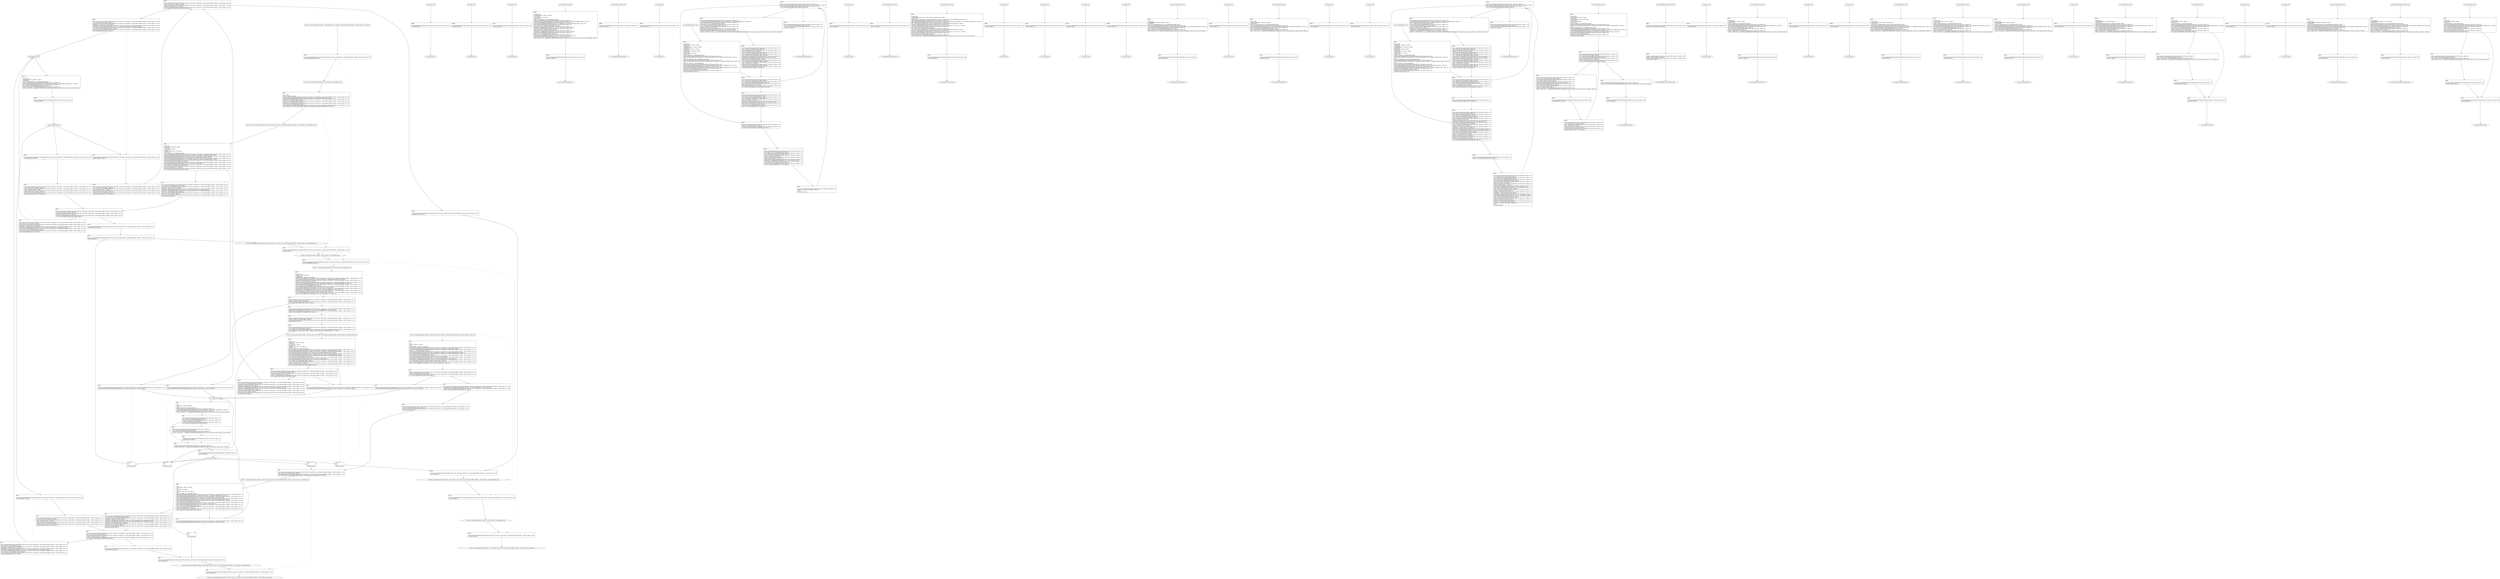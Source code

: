 digraph "icfg graph" {
BBCWE121_Stack_Based_Buffer_Overflow__CWE129_fgets_51a_ll_CWE121_Stack_Based_Buffer_Overflow__CWE129_fgets_51_good_end [label="{CWE121_Stack_Based_Buffer_Overflow__CWE129_fgets_51a_ll_CWE121_Stack_Based_Buffer_Overflow__CWE129_fgets_51_good_end}"];
BBio_ll_good1_end [label="{io_ll_good1_end}"];
BBio_ll_bad6_end [label="{io_ll_bad6_end}"];
BBio_ll_good5_end [label="{io_ll_good5_end}"];
BBio_ll_printWcharLine_end [label="{io_ll_printWcharLine_end}"];
BBio_ll_globalReturnsFalse_end [label="{io_ll_globalReturnsFalse_end}"];
BBCWE121_Stack_Based_Buffer_Overflow__CWE129_fgets_51a_ll_goodG2B_end [label="{CWE121_Stack_Based_Buffer_Overflow__CWE129_fgets_51a_ll_goodG2B_end}"];
BBio_ll_bad8_end [label="{io_ll_bad8_end}"];
BBio_ll_decodeHexWChars_end [label="{io_ll_decodeHexWChars_end}"];
BBio_ll_good7_end [label="{io_ll_good7_end}"];
BBio_ll_globalReturnsTrue_end [label="{io_ll_globalReturnsTrue_end}"];
BBio_ll_printStructLine_end [label="{io_ll_printStructLine_end}"];
BBio_ll_bad7_end [label="{io_ll_bad7_end}"];
BBio_ll_good6_end [label="{io_ll_good6_end}"];
BBio_ll_bad2_end [label="{io_ll_bad2_end}"];
BBio_ll_bad9_end [label="{io_ll_bad9_end}"];
BBCWE121_Stack_Based_Buffer_Overflow__CWE129_fgets_51a_ll_CWE121_Stack_Based_Buffer_Overflow__CWE129_fgets_51_bad_end [label="{CWE121_Stack_Based_Buffer_Overflow__CWE129_fgets_51a_ll_CWE121_Stack_Based_Buffer_Overflow__CWE129_fgets_51_bad_end}"];
BBio_ll_printUnsignedLine_end [label="{io_ll_printUnsignedLine_end}"];
BBio_ll_good4_end [label="{io_ll_good4_end}"];
BBCWE121_Stack_Based_Buffer_Overflow__CWE129_fgets_51b_ll_CWE121_Stack_Based_Buffer_Overflow__CWE129_fgets_51b_goodB2GSink_end [label="{CWE121_Stack_Based_Buffer_Overflow__CWE129_fgets_51b_ll_CWE121_Stack_Based_Buffer_Overflow__CWE129_fgets_51b_goodB2GSink_end}"];
BBCWE121_Stack_Based_Buffer_Overflow__CWE129_fgets_51a_ll_goodB2G_end [label="{CWE121_Stack_Based_Buffer_Overflow__CWE129_fgets_51a_ll_goodB2G_end}"];
BBio_ll_printSizeTLine_end [label="{io_ll_printSizeTLine_end}"];
BBio_ll_bad5_end [label="{io_ll_bad5_end}"];
BBio_ll_printLine_end [label="{io_ll_printLine_end}"];
BBio_ll_bad4_end [label="{io_ll_bad4_end}"];
BBio_ll_decodeHexChars_end [label="{io_ll_decodeHexChars_end}"];
BBio_ll_printBytesLine_end [label="{io_ll_printBytesLine_end}"];
BBio_ll_globalReturnsTrueOrFalse_end [label="{io_ll_globalReturnsTrueOrFalse_end}"];
BBio_ll_good3_end [label="{io_ll_good3_end}"];
BBio_ll_printHexCharLine_end [label="{io_ll_printHexCharLine_end}"];
BBio_ll_good9_end [label="{io_ll_good9_end}"];
BBio_ll_bad3_end [label="{io_ll_bad3_end}"];
BBio_ll_printDoubleLine_end [label="{io_ll_printDoubleLine_end}"];
BBio_ll_printShortLine_end [label="{io_ll_printShortLine_end}"];
BBio_ll_printLongLine_end [label="{io_ll_printLongLine_end}"];
BBio_ll_bad1_end [label="{io_ll_bad1_end}"];
BBio_ll_printFloatLine_end [label="{io_ll_printFloatLine_end}"];
BBio_ll_printWLine_end [label="{io_ll_printWLine_end}"];
BBio_ll_good2_end [label="{io_ll_good2_end}"];
BBio_ll_printIntLine_end [label="{io_ll_printIntLine_end}"];
BBio_ll_good8_end [label="{io_ll_good8_end}"];
BBio_ll_printLongLongLine_end [label="{io_ll_printLongLongLine_end}"];
BBio_ll_printHexUnsignedCharLine_end [label="{io_ll_printHexUnsignedCharLine_end}"];
BBio_ll_printSinkLine_end [label="{io_ll_printSinkLine_end}"];
BBCWE121_Stack_Based_Buffer_Overflow__CWE129_fgets_51b_ll_CWE121_Stack_Based_Buffer_Overflow__CWE129_fgets_51b_badSink_end [label="{CWE121_Stack_Based_Buffer_Overflow__CWE129_fgets_51b_ll_CWE121_Stack_Based_Buffer_Overflow__CWE129_fgets_51b_badSink_end}"];
BBCWE121_Stack_Based_Buffer_Overflow__CWE129_fgets_51b_ll_CWE121_Stack_Based_Buffer_Overflow__CWE129_fgets_51b_goodG2BSink_end [label="{CWE121_Stack_Based_Buffer_Overflow__CWE129_fgets_51b_ll_CWE121_Stack_Based_Buffer_Overflow__CWE129_fgets_51b_goodG2BSink_end}"];
BBCWE121_Stack_Based_Buffer_Overflow__CWE129_fgets_51a_ll_CWE121_Stack_Based_Buffer_Overflow__CWE129_fgets_51_good_start [label="{CWE121_Stack_Based_Buffer_Overflow__CWE129_fgets_51a_ll_CWE121_Stack_Based_Buffer_Overflow__CWE129_fgets_51_good_start}", shape=record];
CWE121_Stack_Based_Buffer_Overflow__CWE129_fgets_51a_ll_CWE121_Stack_Based_Buffer_Overflow__CWE129_fgets_51_goodBB18 [label="{BB18:\l\l/home/raoxue/Desktop/MemVerif/workspace/000_062_593/source_code/CWE121_Stack_Based_Buffer_Overflow__CWE129_fgets_51a.c:90\l
  call void @goodG2B(), !dbg !12\l
}", shape=record];
CWE121_Stack_Based_Buffer_Overflow__CWE129_fgets_51a_ll_CWE121_Stack_Based_Buffer_Overflow__CWE129_fgets_51_goodBB18 [label="{BB18:\l\l/home/raoxue/Desktop/MemVerif/workspace/000_062_593/source_code/CWE121_Stack_Based_Buffer_Overflow__CWE129_fgets_51a.c:90\l
  call void @goodG2B(), !dbg !12\l
}", shape=record];
CWE121_Stack_Based_Buffer_Overflow__CWE129_fgets_51a_ll_CWE121_Stack_Based_Buffer_Overflow__CWE129_fgets_51_goodBB19 [label="{BB19:\l\l/home/raoxue/Desktop/MemVerif/workspace/000_062_593/source_code/CWE121_Stack_Based_Buffer_Overflow__CWE129_fgets_51a.c:91\l
  call void @goodB2G(), !dbg !13\l
}", shape=record];
CWE121_Stack_Based_Buffer_Overflow__CWE129_fgets_51a_ll_CWE121_Stack_Based_Buffer_Overflow__CWE129_fgets_51_goodBB19 [label="{BB19:\l\l/home/raoxue/Desktop/MemVerif/workspace/000_062_593/source_code/CWE121_Stack_Based_Buffer_Overflow__CWE129_fgets_51a.c:91\l
  call void @goodB2G(), !dbg !13\l
}", shape=record];
CWE121_Stack_Based_Buffer_Overflow__CWE129_fgets_51a_ll_CWE121_Stack_Based_Buffer_Overflow__CWE129_fgets_51_goodBB20 [label="{BB20:\l\l/home/raoxue/Desktop/MemVerif/workspace/000_062_593/source_code/CWE121_Stack_Based_Buffer_Overflow__CWE129_fgets_51a.c:92\l
  ret void, !dbg !14\l
}", shape=record];
BBio_ll_good1_start [label="{io_ll_good1_start}", shape=record];
io_ll_good1BB69 [label="{BB69:\l\l/home/raoxue/Desktop/MemVerif/workspace/000_062_593/source_code/io.c:187\l
  ret void, !dbg !52\l
}", shape=record];
BBio_ll_bad6_start [label="{io_ll_bad6_start}", shape=record];
io_ll_bad6BB83 [label="{BB83:\l\l/home/raoxue/Desktop/MemVerif/workspace/000_062_593/source_code/io.c:203\l
  ret void, !dbg !52\l
}", shape=record];
BBio_ll_good5_start [label="{io_ll_good5_start}", shape=record];
io_ll_good5BB73 [label="{BB73:\l\l/home/raoxue/Desktop/MemVerif/workspace/000_062_593/source_code/io.c:191\l
  ret void, !dbg !52\l
}", shape=record];
BBio_ll_printWcharLine_start [label="{io_ll_printWcharLine_start}", shape=record];
io_ll_printWcharLineBB28 [label="{BB28:\l\l/:2300573952\l
  %wideChar.addr = alloca i32, align 4\l
/:2300573952\l
  %s = alloca [2 x i32], align 4\l
/:2300573952\l
  store i32 %wideChar, i32* %wideChar.addr, align 4\l
/home/raoxue/Desktop/MemVerif/workspace/000_062_593/source_code/io.c:70\l
  call void @llvm.dbg.declare(metadata i32* %wideChar.addr, metadata !162, metadata !DIExpression()), !dbg !163\l
/home/raoxue/Desktop/MemVerif/workspace/000_062_593/source_code/io.c:74\l
  call void @llvm.dbg.declare(metadata [2 x i32]* %s, metadata !164, metadata !DIExpression()), !dbg !168\l
/home/raoxue/Desktop/MemVerif/workspace/000_062_593/source_code/io.c:75\l
  %0 = load i32, i32* %wideChar.addr, align 4, !dbg !61\l
/home/raoxue/Desktop/MemVerif/workspace/000_062_593/source_code/io.c:75\l
  %arrayidx = getelementptr inbounds [2 x i32], [2 x i32]* %s, i64 0, i64 0, !dbg !62\l
/home/raoxue/Desktop/MemVerif/workspace/000_062_593/source_code/io.c:75\l
  store i32 %0, i32* %arrayidx, align 4, !dbg !63\l
/home/raoxue/Desktop/MemVerif/workspace/000_062_593/source_code/io.c:76\l
  %arrayidx1 = getelementptr inbounds [2 x i32], [2 x i32]* %s, i64 0, i64 1, !dbg !64\l
/home/raoxue/Desktop/MemVerif/workspace/000_062_593/source_code/io.c:76\l
  store i32 0, i32* %arrayidx1, align 4, !dbg !65\l
/home/raoxue/Desktop/MemVerif/workspace/000_062_593/source_code/io.c:77\l
  %arraydecay = getelementptr inbounds [2 x i32], [2 x i32]* %s, i64 0, i64 0, !dbg !66\l
/home/raoxue/Desktop/MemVerif/workspace/000_062_593/source_code/io.c:77\l
  %call = call i32 (i8*, ...) @printf(i8* getelementptr inbounds ([5 x i8], [5 x i8]* @.str.10, i64 0, i64 0), i32* %arraydecay), !dbg !67\l
}", shape=record];
io_ll_printWcharLineBB28 [label="{BB28:\l\l/:2300573952\l
  %wideChar.addr = alloca i32, align 4\l
/:2300573952\l
  %s = alloca [2 x i32], align 4\l
/:2300573952\l
  store i32 %wideChar, i32* %wideChar.addr, align 4\l
/home/raoxue/Desktop/MemVerif/workspace/000_062_593/source_code/io.c:70\l
  call void @llvm.dbg.declare(metadata i32* %wideChar.addr, metadata !162, metadata !DIExpression()), !dbg !163\l
/home/raoxue/Desktop/MemVerif/workspace/000_062_593/source_code/io.c:74\l
  call void @llvm.dbg.declare(metadata [2 x i32]* %s, metadata !164, metadata !DIExpression()), !dbg !168\l
/home/raoxue/Desktop/MemVerif/workspace/000_062_593/source_code/io.c:75\l
  %0 = load i32, i32* %wideChar.addr, align 4, !dbg !61\l
/home/raoxue/Desktop/MemVerif/workspace/000_062_593/source_code/io.c:75\l
  %arrayidx = getelementptr inbounds [2 x i32], [2 x i32]* %s, i64 0, i64 0, !dbg !62\l
/home/raoxue/Desktop/MemVerif/workspace/000_062_593/source_code/io.c:75\l
  store i32 %0, i32* %arrayidx, align 4, !dbg !63\l
/home/raoxue/Desktop/MemVerif/workspace/000_062_593/source_code/io.c:76\l
  %arrayidx1 = getelementptr inbounds [2 x i32], [2 x i32]* %s, i64 0, i64 1, !dbg !64\l
/home/raoxue/Desktop/MemVerif/workspace/000_062_593/source_code/io.c:76\l
  store i32 0, i32* %arrayidx1, align 4, !dbg !65\l
/home/raoxue/Desktop/MemVerif/workspace/000_062_593/source_code/io.c:77\l
  %arraydecay = getelementptr inbounds [2 x i32], [2 x i32]* %s, i64 0, i64 0, !dbg !66\l
/home/raoxue/Desktop/MemVerif/workspace/000_062_593/source_code/io.c:77\l
  %call = call i32 (i8*, ...) @printf(i8* getelementptr inbounds ([5 x i8], [5 x i8]* @.str.10, i64 0, i64 0), i32* %arraydecay), !dbg !67\l
}", shape=record];
io_ll_printWcharLineBB29 [label="{BB29:\l\l/home/raoxue/Desktop/MemVerif/workspace/000_062_593/source_code/io.c:78\l
  ret void, !dbg !68\l
}", shape=record];
BBio_ll_globalReturnsFalse_start [label="{io_ll_globalReturnsFalse_start}", shape=record];
io_ll_globalReturnsFalseBB66 [label="{BB66:\l\l/home/raoxue/Desktop/MemVerif/workspace/000_062_593/source_code/io.c:163\l
  ret i32 0, !dbg !52\l
}", shape=record];
BBCWE121_Stack_Based_Buffer_Overflow__CWE129_fgets_51a_ll_goodG2B_start [label="{CWE121_Stack_Based_Buffer_Overflow__CWE129_fgets_51a_ll_goodG2B_start}", shape=record];
CWE121_Stack_Based_Buffer_Overflow__CWE129_fgets_51a_ll_goodG2BBB8 [label="{BB8:\l\l/:97127528\l
  %data = alloca i32, align 4\l
/home/raoxue/Desktop/MemVerif/workspace/000_062_593/source_code/CWE121_Stack_Based_Buffer_Overflow__CWE129_fgets_51a.c:56\l
  call void @llvm.dbg.declare(metadata i32* %data, metadata !40, metadata !DIExpression()), !dbg !41\l
/home/raoxue/Desktop/MemVerif/workspace/000_062_593/source_code/CWE121_Stack_Based_Buffer_Overflow__CWE129_fgets_51a.c:58\l
  store i32 -1, i32* %data, align 4, !dbg !15\l
/home/raoxue/Desktop/MemVerif/workspace/000_062_593/source_code/CWE121_Stack_Based_Buffer_Overflow__CWE129_fgets_51a.c:61\l
  store i32 7, i32* %data, align 4, !dbg !16\l
/home/raoxue/Desktop/MemVerif/workspace/000_062_593/source_code/CWE121_Stack_Based_Buffer_Overflow__CWE129_fgets_51a.c:62\l
  %0 = load i32, i32* %data, align 4, !dbg !17\l
/home/raoxue/Desktop/MemVerif/workspace/000_062_593/source_code/CWE121_Stack_Based_Buffer_Overflow__CWE129_fgets_51a.c:62\l
  call void @CWE121_Stack_Based_Buffer_Overflow__CWE129_fgets_51b_goodG2BSink(i32 %0), !dbg !18\l
}", shape=record];
CWE121_Stack_Based_Buffer_Overflow__CWE129_fgets_51a_ll_goodG2BBB8 [label="{BB8:\l\l/:97127528\l
  %data = alloca i32, align 4\l
/home/raoxue/Desktop/MemVerif/workspace/000_062_593/source_code/CWE121_Stack_Based_Buffer_Overflow__CWE129_fgets_51a.c:56\l
  call void @llvm.dbg.declare(metadata i32* %data, metadata !40, metadata !DIExpression()), !dbg !41\l
/home/raoxue/Desktop/MemVerif/workspace/000_062_593/source_code/CWE121_Stack_Based_Buffer_Overflow__CWE129_fgets_51a.c:58\l
  store i32 -1, i32* %data, align 4, !dbg !15\l
/home/raoxue/Desktop/MemVerif/workspace/000_062_593/source_code/CWE121_Stack_Based_Buffer_Overflow__CWE129_fgets_51a.c:61\l
  store i32 7, i32* %data, align 4, !dbg !16\l
/home/raoxue/Desktop/MemVerif/workspace/000_062_593/source_code/CWE121_Stack_Based_Buffer_Overflow__CWE129_fgets_51a.c:62\l
  %0 = load i32, i32* %data, align 4, !dbg !17\l
/home/raoxue/Desktop/MemVerif/workspace/000_062_593/source_code/CWE121_Stack_Based_Buffer_Overflow__CWE129_fgets_51a.c:62\l
  call void @CWE121_Stack_Based_Buffer_Overflow__CWE129_fgets_51b_goodG2BSink(i32 %0), !dbg !18\l
}", shape=record];
CWE121_Stack_Based_Buffer_Overflow__CWE129_fgets_51a_ll_goodG2BBB9 [label="{BB9:\l\l/home/raoxue/Desktop/MemVerif/workspace/000_062_593/source_code/CWE121_Stack_Based_Buffer_Overflow__CWE129_fgets_51a.c:63\l
  ret void, !dbg !19\l
}", shape=record];
BBio_ll_bad8_start [label="{io_ll_bad8_start}", shape=record];
io_ll_bad8BB85 [label="{BB85:\l\l/home/raoxue/Desktop/MemVerif/workspace/000_062_593/source_code/io.c:205\l
  ret void, !dbg !52\l
}", shape=record];
BBio_ll_decodeHexWChars_start [label="{io_ll_decodeHexWChars_start}", shape=record];
io_ll_decodeHexWCharsBB55 [label="{BB55:\l\l/:106605128\l
  %bytes.addr = alloca i8*, align 8\l
/:106605128\l
  %numBytes.addr = alloca i64, align 8\l
/:106605128\l
  %hex.addr = alloca i32*, align 8\l
/:106605128\l
  %numWritten = alloca i64, align 8\l
/:106605128\l
  %byte = alloca i32, align 4\l
/:106605128\l
  store i8* %bytes, i8** %bytes.addr, align 8\l
/home/raoxue/Desktop/MemVerif/workspace/000_062_593/source_code/io.c:135\l
  call void @llvm.dbg.declare(metadata i8** %bytes.addr, metadata !290, metadata !DIExpression()), !dbg !291\l
/:135\l
  store i64 %numBytes, i64* %numBytes.addr, align 8\l
/home/raoxue/Desktop/MemVerif/workspace/000_062_593/source_code/io.c:135\l
  call void @llvm.dbg.declare(metadata i64* %numBytes.addr, metadata !292, metadata !DIExpression()), !dbg !293\l
/:135\l
  store i32* %hex, i32** %hex.addr, align 8\l
/home/raoxue/Desktop/MemVerif/workspace/000_062_593/source_code/io.c:135\l
  call void @llvm.dbg.declare(metadata i32** %hex.addr, metadata !294, metadata !DIExpression()), !dbg !295\l
/home/raoxue/Desktop/MemVerif/workspace/000_062_593/source_code/io.c:137\l
  call void @llvm.dbg.declare(metadata i64* %numWritten, metadata !296, metadata !DIExpression()), !dbg !297\l
/home/raoxue/Desktop/MemVerif/workspace/000_062_593/source_code/io.c:137\l
  store i64 0, i64* %numWritten, align 8, !dbg !65\l
/home/raoxue/Desktop/MemVerif/workspace/000_062_593/source_code/io.c:143\l
  br label %while.cond, !dbg !66\l
}", shape=record];
io_ll_decodeHexWCharsBB56 [label="{BB56:\l\l/home/raoxue/Desktop/MemVerif/workspace/000_062_593/source_code/io.c:143\l
  %0 = load i64, i64* %numWritten, align 8, !dbg !67\l
/home/raoxue/Desktop/MemVerif/workspace/000_062_593/source_code/io.c:143\l
  %1 = load i64, i64* %numBytes.addr, align 8, !dbg !68\l
/home/raoxue/Desktop/MemVerif/workspace/000_062_593/source_code/io.c:143\l
  %cmp = icmp ult i64 %0, %1, !dbg !69\l
/home/raoxue/Desktop/MemVerif/workspace/000_062_593/source_code/io.c:143\l
  br i1 %cmp, label %land.lhs.true, label %land.end, !dbg !70\l
}", shape=record];
io_ll_decodeHexWCharsBB57 [label="{BB57:\l\l/home/raoxue/Desktop/MemVerif/workspace/000_062_593/source_code/io.c:143\l
  %2 = load i32*, i32** %hex.addr, align 8, !dbg !71\l
/home/raoxue/Desktop/MemVerif/workspace/000_062_593/source_code/io.c:143\l
  %3 = load i64, i64* %numWritten, align 8, !dbg !72\l
/home/raoxue/Desktop/MemVerif/workspace/000_062_593/source_code/io.c:143\l
  %mul = mul i64 2, %3, !dbg !73\l
/home/raoxue/Desktop/MemVerif/workspace/000_062_593/source_code/io.c:143\l
  %arrayidx = getelementptr inbounds i32, i32* %2, i64 %mul, !dbg !71\l
/home/raoxue/Desktop/MemVerif/workspace/000_062_593/source_code/io.c:143\l
  %4 = load i32, i32* %arrayidx, align 4, !dbg !71\l
/home/raoxue/Desktop/MemVerif/workspace/000_062_593/source_code/io.c:143\l
  %call = call i32 @iswxdigit(i32 %4) #5, !dbg !74\l
}", shape=record];
io_ll_decodeHexWCharsBB57 [label="{BB57:\l\l/home/raoxue/Desktop/MemVerif/workspace/000_062_593/source_code/io.c:143\l
  %2 = load i32*, i32** %hex.addr, align 8, !dbg !71\l
/home/raoxue/Desktop/MemVerif/workspace/000_062_593/source_code/io.c:143\l
  %3 = load i64, i64* %numWritten, align 8, !dbg !72\l
/home/raoxue/Desktop/MemVerif/workspace/000_062_593/source_code/io.c:143\l
  %mul = mul i64 2, %3, !dbg !73\l
/home/raoxue/Desktop/MemVerif/workspace/000_062_593/source_code/io.c:143\l
  %arrayidx = getelementptr inbounds i32, i32* %2, i64 %mul, !dbg !71\l
/home/raoxue/Desktop/MemVerif/workspace/000_062_593/source_code/io.c:143\l
  %4 = load i32, i32* %arrayidx, align 4, !dbg !71\l
/home/raoxue/Desktop/MemVerif/workspace/000_062_593/source_code/io.c:143\l
  %call = call i32 @iswxdigit(i32 %4) #5, !dbg !74\l
}", shape=record];
io_ll_decodeHexWCharsBB59 [label="{BB59:\l\l/home/raoxue/Desktop/MemVerif/workspace/000_062_593/source_code/io.c:143\l
  %tobool = icmp ne i32 %call, 0, !dbg !74\l
/home/raoxue/Desktop/MemVerif/workspace/000_062_593/source_code/io.c:143\l
  br i1 %tobool, label %land.rhs, label %land.end, !dbg !75\l
}", shape=record];
io_ll_decodeHexWCharsBB60 [label="{BB60:\l\l/home/raoxue/Desktop/MemVerif/workspace/000_062_593/source_code/io.c:143\l
  %5 = load i32*, i32** %hex.addr, align 8, !dbg !76\l
/home/raoxue/Desktop/MemVerif/workspace/000_062_593/source_code/io.c:143\l
  %6 = load i64, i64* %numWritten, align 8, !dbg !77\l
/home/raoxue/Desktop/MemVerif/workspace/000_062_593/source_code/io.c:143\l
  %mul1 = mul i64 2, %6, !dbg !78\l
/home/raoxue/Desktop/MemVerif/workspace/000_062_593/source_code/io.c:143\l
  %add = add i64 %mul1, 1, !dbg !79\l
/home/raoxue/Desktop/MemVerif/workspace/000_062_593/source_code/io.c:143\l
  %arrayidx2 = getelementptr inbounds i32, i32* %5, i64 %add, !dbg !76\l
/home/raoxue/Desktop/MemVerif/workspace/000_062_593/source_code/io.c:143\l
  %7 = load i32, i32* %arrayidx2, align 4, !dbg !76\l
/home/raoxue/Desktop/MemVerif/workspace/000_062_593/source_code/io.c:143\l
  %call3 = call i32 @iswxdigit(i32 %7) #5, !dbg !80\l
}", shape=record];
io_ll_decodeHexWCharsBB60 [label="{BB60:\l\l/home/raoxue/Desktop/MemVerif/workspace/000_062_593/source_code/io.c:143\l
  %5 = load i32*, i32** %hex.addr, align 8, !dbg !76\l
/home/raoxue/Desktop/MemVerif/workspace/000_062_593/source_code/io.c:143\l
  %6 = load i64, i64* %numWritten, align 8, !dbg !77\l
/home/raoxue/Desktop/MemVerif/workspace/000_062_593/source_code/io.c:143\l
  %mul1 = mul i64 2, %6, !dbg !78\l
/home/raoxue/Desktop/MemVerif/workspace/000_062_593/source_code/io.c:143\l
  %add = add i64 %mul1, 1, !dbg !79\l
/home/raoxue/Desktop/MemVerif/workspace/000_062_593/source_code/io.c:143\l
  %arrayidx2 = getelementptr inbounds i32, i32* %5, i64 %add, !dbg !76\l
/home/raoxue/Desktop/MemVerif/workspace/000_062_593/source_code/io.c:143\l
  %7 = load i32, i32* %arrayidx2, align 4, !dbg !76\l
/home/raoxue/Desktop/MemVerif/workspace/000_062_593/source_code/io.c:143\l
  %call3 = call i32 @iswxdigit(i32 %7) #5, !dbg !80\l
}", shape=record];
io_ll_decodeHexWCharsBB61 [label="{BB61:\l\l/home/raoxue/Desktop/MemVerif/workspace/000_062_593/source_code/io.c:143\l
  %tobool4 = icmp ne i32 %call3, 0, !dbg !75\l
/:143\l
  br label %land.end\l
}", shape=record];
io_ll_decodeHexWCharsBB58 [label="{BB58:\l\l/home/raoxue/Desktop/MemVerif/workspace/000_062_593/source_code/io.c:0\l
  %8 = phi i1 [ false, %land.lhs.true ], [ false, %while.cond ], [ %tobool4, %land.rhs ], !dbg !81\l
/home/raoxue/Desktop/MemVerif/workspace/000_062_593/source_code/io.c:143\l
  br i1 %8, label %while.body, label %while.end, !dbg !66\l
}", shape=record];
io_ll_decodeHexWCharsBB62 [label="{BB62:\l\l/home/raoxue/Desktop/MemVerif/workspace/000_062_593/source_code/io.c:145\l
  call void @llvm.dbg.declare(metadata i32* %byte, metadata !314, metadata !DIExpression()), !dbg !316\l
/home/raoxue/Desktop/MemVerif/workspace/000_062_593/source_code/io.c:146\l
  %9 = load i32*, i32** %hex.addr, align 8, !dbg !85\l
/home/raoxue/Desktop/MemVerif/workspace/000_062_593/source_code/io.c:146\l
  %10 = load i64, i64* %numWritten, align 8, !dbg !86\l
/home/raoxue/Desktop/MemVerif/workspace/000_062_593/source_code/io.c:146\l
  %mul5 = mul i64 2, %10, !dbg !87\l
/home/raoxue/Desktop/MemVerif/workspace/000_062_593/source_code/io.c:146\l
  %arrayidx6 = getelementptr inbounds i32, i32* %9, i64 %mul5, !dbg !85\l
/home/raoxue/Desktop/MemVerif/workspace/000_062_593/source_code/io.c:146\l
  %call7 = call i32 (i32*, i32*, ...) @__isoc99_swscanf(i32* %arrayidx6, i32* getelementptr inbounds ([5 x i32], [5 x i32]* @.str.16, i64 0, i64 0), i32* %byte) #5, !dbg !88\l
}", shape=record];
io_ll_decodeHexWCharsBB62 [label="{BB62:\l\l/home/raoxue/Desktop/MemVerif/workspace/000_062_593/source_code/io.c:145\l
  call void @llvm.dbg.declare(metadata i32* %byte, metadata !314, metadata !DIExpression()), !dbg !316\l
/home/raoxue/Desktop/MemVerif/workspace/000_062_593/source_code/io.c:146\l
  %9 = load i32*, i32** %hex.addr, align 8, !dbg !85\l
/home/raoxue/Desktop/MemVerif/workspace/000_062_593/source_code/io.c:146\l
  %10 = load i64, i64* %numWritten, align 8, !dbg !86\l
/home/raoxue/Desktop/MemVerif/workspace/000_062_593/source_code/io.c:146\l
  %mul5 = mul i64 2, %10, !dbg !87\l
/home/raoxue/Desktop/MemVerif/workspace/000_062_593/source_code/io.c:146\l
  %arrayidx6 = getelementptr inbounds i32, i32* %9, i64 %mul5, !dbg !85\l
/home/raoxue/Desktop/MemVerif/workspace/000_062_593/source_code/io.c:146\l
  %call7 = call i32 (i32*, i32*, ...) @__isoc99_swscanf(i32* %arrayidx6, i32* getelementptr inbounds ([5 x i32], [5 x i32]* @.str.16, i64 0, i64 0), i32* %byte) #5, !dbg !88\l
}", shape=record];
io_ll_decodeHexWCharsBB64 [label="{BB64:\l\l/home/raoxue/Desktop/MemVerif/workspace/000_062_593/source_code/io.c:147\l
  %11 = load i32, i32* %byte, align 4, !dbg !89\l
/home/raoxue/Desktop/MemVerif/workspace/000_062_593/source_code/io.c:147\l
  %conv = trunc i32 %11 to i8, !dbg !90\l
/home/raoxue/Desktop/MemVerif/workspace/000_062_593/source_code/io.c:147\l
  %12 = load i8*, i8** %bytes.addr, align 8, !dbg !91\l
/home/raoxue/Desktop/MemVerif/workspace/000_062_593/source_code/io.c:147\l
  %13 = load i64, i64* %numWritten, align 8, !dbg !92\l
/home/raoxue/Desktop/MemVerif/workspace/000_062_593/source_code/io.c:147\l
  %arrayidx8 = getelementptr inbounds i8, i8* %12, i64 %13, !dbg !91\l
/home/raoxue/Desktop/MemVerif/workspace/000_062_593/source_code/io.c:147\l
  store i8 %conv, i8* %arrayidx8, align 1, !dbg !93\l
/home/raoxue/Desktop/MemVerif/workspace/000_062_593/source_code/io.c:148\l
  %14 = load i64, i64* %numWritten, align 8, !dbg !94\l
/home/raoxue/Desktop/MemVerif/workspace/000_062_593/source_code/io.c:148\l
  %inc = add i64 %14, 1, !dbg !94\l
/home/raoxue/Desktop/MemVerif/workspace/000_062_593/source_code/io.c:148\l
  store i64 %inc, i64* %numWritten, align 8, !dbg !94\l
/home/raoxue/Desktop/MemVerif/workspace/000_062_593/source_code/io.c:143\l
  br label %while.cond, !dbg !66, !llvm.loop !95\l
}", shape=record];
io_ll_decodeHexWCharsBB63 [label="{BB63:\l\l/home/raoxue/Desktop/MemVerif/workspace/000_062_593/source_code/io.c:151\l
  %15 = load i64, i64* %numWritten, align 8, !dbg !98\l
/home/raoxue/Desktop/MemVerif/workspace/000_062_593/source_code/io.c:151\l
  ret i64 %15, !dbg !99\l
}", shape=record];
BBio_ll_good7_start [label="{io_ll_good7_start}", shape=record];
io_ll_good7BB75 [label="{BB75:\l\l/home/raoxue/Desktop/MemVerif/workspace/000_062_593/source_code/io.c:193\l
  ret void, !dbg !52\l
}", shape=record];
BBio_ll_globalReturnsTrue_start [label="{io_ll_globalReturnsTrue_start}", shape=record];
io_ll_globalReturnsTrueBB65 [label="{BB65:\l\l/home/raoxue/Desktop/MemVerif/workspace/000_062_593/source_code/io.c:158\l
  ret i32 1, !dbg !52\l
}", shape=record];
BBio_ll_printStructLine_start [label="{io_ll_printStructLine_start}", shape=record];
io_ll_printStructLineBB36 [label="{BB36:\l\l/:2300573952\l
  %structTwoIntsStruct.addr = alloca %struct._twoIntsStruct*, align 8\l
/:2300573952\l
  store %struct._twoIntsStruct* %structTwoIntsStruct, %struct._twoIntsStruct** %structTwoIntsStruct.addr, align 8\l
/home/raoxue/Desktop/MemVerif/workspace/000_062_593/source_code/io.c:95\l
  call void @llvm.dbg.declare(metadata %struct._twoIntsStruct** %structTwoIntsStruct.addr, metadata !212, metadata !DIExpression()), !dbg !213\l
/home/raoxue/Desktop/MemVerif/workspace/000_062_593/source_code/io.c:97\l
  %0 = load %struct._twoIntsStruct*, %struct._twoIntsStruct** %structTwoIntsStruct.addr, align 8, !dbg !61\l
/home/raoxue/Desktop/MemVerif/workspace/000_062_593/source_code/io.c:97\l
  %intOne = getelementptr inbounds %struct._twoIntsStruct, %struct._twoIntsStruct* %0, i32 0, i32 0, !dbg !62\l
/home/raoxue/Desktop/MemVerif/workspace/000_062_593/source_code/io.c:97\l
  %1 = load i32, i32* %intOne, align 4, !dbg !62\l
/home/raoxue/Desktop/MemVerif/workspace/000_062_593/source_code/io.c:97\l
  %2 = load %struct._twoIntsStruct*, %struct._twoIntsStruct** %structTwoIntsStruct.addr, align 8, !dbg !63\l
/home/raoxue/Desktop/MemVerif/workspace/000_062_593/source_code/io.c:97\l
  %intTwo = getelementptr inbounds %struct._twoIntsStruct, %struct._twoIntsStruct* %2, i32 0, i32 1, !dbg !64\l
/home/raoxue/Desktop/MemVerif/workspace/000_062_593/source_code/io.c:97\l
  %3 = load i32, i32* %intTwo, align 4, !dbg !64\l
/home/raoxue/Desktop/MemVerif/workspace/000_062_593/source_code/io.c:97\l
  %call = call i32 (i8*, ...) @printf(i8* getelementptr inbounds ([10 x i8], [10 x i8]* @.str.13, i64 0, i64 0), i32 %1, i32 %3), !dbg !65\l
}", shape=record];
io_ll_printStructLineBB36 [label="{BB36:\l\l/:2300573952\l
  %structTwoIntsStruct.addr = alloca %struct._twoIntsStruct*, align 8\l
/:2300573952\l
  store %struct._twoIntsStruct* %structTwoIntsStruct, %struct._twoIntsStruct** %structTwoIntsStruct.addr, align 8\l
/home/raoxue/Desktop/MemVerif/workspace/000_062_593/source_code/io.c:95\l
  call void @llvm.dbg.declare(metadata %struct._twoIntsStruct** %structTwoIntsStruct.addr, metadata !212, metadata !DIExpression()), !dbg !213\l
/home/raoxue/Desktop/MemVerif/workspace/000_062_593/source_code/io.c:97\l
  %0 = load %struct._twoIntsStruct*, %struct._twoIntsStruct** %structTwoIntsStruct.addr, align 8, !dbg !61\l
/home/raoxue/Desktop/MemVerif/workspace/000_062_593/source_code/io.c:97\l
  %intOne = getelementptr inbounds %struct._twoIntsStruct, %struct._twoIntsStruct* %0, i32 0, i32 0, !dbg !62\l
/home/raoxue/Desktop/MemVerif/workspace/000_062_593/source_code/io.c:97\l
  %1 = load i32, i32* %intOne, align 4, !dbg !62\l
/home/raoxue/Desktop/MemVerif/workspace/000_062_593/source_code/io.c:97\l
  %2 = load %struct._twoIntsStruct*, %struct._twoIntsStruct** %structTwoIntsStruct.addr, align 8, !dbg !63\l
/home/raoxue/Desktop/MemVerif/workspace/000_062_593/source_code/io.c:97\l
  %intTwo = getelementptr inbounds %struct._twoIntsStruct, %struct._twoIntsStruct* %2, i32 0, i32 1, !dbg !64\l
/home/raoxue/Desktop/MemVerif/workspace/000_062_593/source_code/io.c:97\l
  %3 = load i32, i32* %intTwo, align 4, !dbg !64\l
/home/raoxue/Desktop/MemVerif/workspace/000_062_593/source_code/io.c:97\l
  %call = call i32 (i8*, ...) @printf(i8* getelementptr inbounds ([10 x i8], [10 x i8]* @.str.13, i64 0, i64 0), i32 %1, i32 %3), !dbg !65\l
}", shape=record];
io_ll_printStructLineBB37 [label="{BB37:\l\l/home/raoxue/Desktop/MemVerif/workspace/000_062_593/source_code/io.c:98\l
  ret void, !dbg !66\l
}", shape=record];
BBio_ll_bad7_start [label="{io_ll_bad7_start}", shape=record];
io_ll_bad7BB84 [label="{BB84:\l\l/home/raoxue/Desktop/MemVerif/workspace/000_062_593/source_code/io.c:204\l
  ret void, !dbg !52\l
}", shape=record];
BBio_ll_good6_start [label="{io_ll_good6_start}", shape=record];
io_ll_good6BB74 [label="{BB74:\l\l/home/raoxue/Desktop/MemVerif/workspace/000_062_593/source_code/io.c:192\l
  ret void, !dbg !52\l
}", shape=record];
BBio_ll_bad2_start [label="{io_ll_bad2_start}", shape=record];
io_ll_bad2BB79 [label="{BB79:\l\l/home/raoxue/Desktop/MemVerif/workspace/000_062_593/source_code/io.c:199\l
  ret void, !dbg !52\l
}", shape=record];
BBio_ll_bad9_start [label="{io_ll_bad9_start}", shape=record];
io_ll_bad9BB86 [label="{BB86:\l\l/home/raoxue/Desktop/MemVerif/workspace/000_062_593/source_code/io.c:206\l
  ret void, !dbg !52\l
}", shape=record];
BBCWE121_Stack_Based_Buffer_Overflow__CWE129_fgets_51a_ll_CWE121_Stack_Based_Buffer_Overflow__CWE129_fgets_51_bad_start [label="{CWE121_Stack_Based_Buffer_Overflow__CWE129_fgets_51a_ll_CWE121_Stack_Based_Buffer_Overflow__CWE129_fgets_51_bad_start}", shape=record];
CWE121_Stack_Based_Buffer_Overflow__CWE129_fgets_51a_ll_CWE121_Stack_Based_Buffer_Overflow__CWE129_fgets_51_badBB0 [label="{BB0:\l\l/:415\l
  %data = alloca i32, align 4\l
/:415\l
  %inputBuffer = alloca [14 x i8], align 1\l
/home/raoxue/Desktop/MemVerif/workspace/000_062_593/source_code/CWE121_Stack_Based_Buffer_Overflow__CWE129_fgets_51a.c:29\l
  call void @llvm.dbg.declare(metadata i32* %data, metadata !12, metadata !DIExpression()), !dbg !14\l
/home/raoxue/Desktop/MemVerif/workspace/000_062_593/source_code/CWE121_Stack_Based_Buffer_Overflow__CWE129_fgets_51a.c:31\l
  store i32 -1, i32* %data, align 4, !dbg !15\l
/home/raoxue/Desktop/MemVerif/workspace/000_062_593/source_code/CWE121_Stack_Based_Buffer_Overflow__CWE129_fgets_51a.c:33\l
  call void @llvm.dbg.declare(metadata [14 x i8]* %inputBuffer, metadata !16, metadata !DIExpression()), !dbg !22\l
/home/raoxue/Desktop/MemVerif/workspace/000_062_593/source_code/CWE121_Stack_Based_Buffer_Overflow__CWE129_fgets_51a.c:33\l
  %0 = bitcast [14 x i8]* %inputBuffer to i8*, !dbg !22\l
/home/raoxue/Desktop/MemVerif/workspace/000_062_593/source_code/CWE121_Stack_Based_Buffer_Overflow__CWE129_fgets_51a.c:33\l
  call void @llvm.memset.p0i8.i64(i8* align 1 %0, i8 0, i64 14, i1 false), !dbg !22\l
/home/raoxue/Desktop/MemVerif/workspace/000_062_593/source_code/CWE121_Stack_Based_Buffer_Overflow__CWE129_fgets_51a.c:35\l
  %arraydecay = getelementptr inbounds [14 x i8], [14 x i8]* %inputBuffer, i64 0, i64 0, !dbg !23\l
/home/raoxue/Desktop/MemVerif/workspace/000_062_593/source_code/CWE121_Stack_Based_Buffer_Overflow__CWE129_fgets_51a.c:35\l
  %1 = load %struct._IO_FILE*, %struct._IO_FILE** @stdin, align 8, !dbg !25\l
/home/raoxue/Desktop/MemVerif/workspace/000_062_593/source_code/CWE121_Stack_Based_Buffer_Overflow__CWE129_fgets_51a.c:35\l
  %call = call i8* @fgets(i8* %arraydecay, i32 14, %struct._IO_FILE* %1), !dbg !26\l
}", shape=record];
CWE121_Stack_Based_Buffer_Overflow__CWE129_fgets_51a_ll_CWE121_Stack_Based_Buffer_Overflow__CWE129_fgets_51_badBB0 [label="{BB0:\l\l/:415\l
  %data = alloca i32, align 4\l
/:415\l
  %inputBuffer = alloca [14 x i8], align 1\l
/home/raoxue/Desktop/MemVerif/workspace/000_062_593/source_code/CWE121_Stack_Based_Buffer_Overflow__CWE129_fgets_51a.c:29\l
  call void @llvm.dbg.declare(metadata i32* %data, metadata !12, metadata !DIExpression()), !dbg !14\l
/home/raoxue/Desktop/MemVerif/workspace/000_062_593/source_code/CWE121_Stack_Based_Buffer_Overflow__CWE129_fgets_51a.c:31\l
  store i32 -1, i32* %data, align 4, !dbg !15\l
/home/raoxue/Desktop/MemVerif/workspace/000_062_593/source_code/CWE121_Stack_Based_Buffer_Overflow__CWE129_fgets_51a.c:33\l
  call void @llvm.dbg.declare(metadata [14 x i8]* %inputBuffer, metadata !16, metadata !DIExpression()), !dbg !22\l
/home/raoxue/Desktop/MemVerif/workspace/000_062_593/source_code/CWE121_Stack_Based_Buffer_Overflow__CWE129_fgets_51a.c:33\l
  %0 = bitcast [14 x i8]* %inputBuffer to i8*, !dbg !22\l
/home/raoxue/Desktop/MemVerif/workspace/000_062_593/source_code/CWE121_Stack_Based_Buffer_Overflow__CWE129_fgets_51a.c:33\l
  call void @llvm.memset.p0i8.i64(i8* align 1 %0, i8 0, i64 14, i1 false), !dbg !22\l
/home/raoxue/Desktop/MemVerif/workspace/000_062_593/source_code/CWE121_Stack_Based_Buffer_Overflow__CWE129_fgets_51a.c:35\l
  %arraydecay = getelementptr inbounds [14 x i8], [14 x i8]* %inputBuffer, i64 0, i64 0, !dbg !23\l
/home/raoxue/Desktop/MemVerif/workspace/000_062_593/source_code/CWE121_Stack_Based_Buffer_Overflow__CWE129_fgets_51a.c:35\l
  %1 = load %struct._IO_FILE*, %struct._IO_FILE** @stdin, align 8, !dbg !25\l
/home/raoxue/Desktop/MemVerif/workspace/000_062_593/source_code/CWE121_Stack_Based_Buffer_Overflow__CWE129_fgets_51a.c:35\l
  %call = call i8* @fgets(i8* %arraydecay, i32 14, %struct._IO_FILE* %1), !dbg !26\l
}", shape=record];
CWE121_Stack_Based_Buffer_Overflow__CWE129_fgets_51a_ll_CWE121_Stack_Based_Buffer_Overflow__CWE129_fgets_51_badBB1 [label="{BB1:\l\l/home/raoxue/Desktop/MemVerif/workspace/000_062_593/source_code/CWE121_Stack_Based_Buffer_Overflow__CWE129_fgets_51a.c:35\l
  %cmp = icmp ne i8* %call, null, !dbg !27\l
/home/raoxue/Desktop/MemVerif/workspace/000_062_593/source_code/CWE121_Stack_Based_Buffer_Overflow__CWE129_fgets_51a.c:35\l
  br i1 %cmp, label %if.then, label %if.else, !dbg !28\l
}", shape=record];
CWE121_Stack_Based_Buffer_Overflow__CWE129_fgets_51a_ll_CWE121_Stack_Based_Buffer_Overflow__CWE129_fgets_51_badBB2 [label="{BB2:\l\l/home/raoxue/Desktop/MemVerif/workspace/000_062_593/source_code/CWE121_Stack_Based_Buffer_Overflow__CWE129_fgets_51a.c:38\l
  %arraydecay1 = getelementptr inbounds [14 x i8], [14 x i8]* %inputBuffer, i64 0, i64 0, !dbg !29\l
/home/raoxue/Desktop/MemVerif/workspace/000_062_593/source_code/CWE121_Stack_Based_Buffer_Overflow__CWE129_fgets_51a.c:38\l
  %call2 = call i32 @atoi(i8* %arraydecay1) #5, !dbg !31\l
}", shape=record];
CWE121_Stack_Based_Buffer_Overflow__CWE129_fgets_51a_ll_CWE121_Stack_Based_Buffer_Overflow__CWE129_fgets_51_badBB2 [label="{BB2:\l\l/home/raoxue/Desktop/MemVerif/workspace/000_062_593/source_code/CWE121_Stack_Based_Buffer_Overflow__CWE129_fgets_51a.c:38\l
  %arraydecay1 = getelementptr inbounds [14 x i8], [14 x i8]* %inputBuffer, i64 0, i64 0, !dbg !29\l
/home/raoxue/Desktop/MemVerif/workspace/000_062_593/source_code/CWE121_Stack_Based_Buffer_Overflow__CWE129_fgets_51a.c:38\l
  %call2 = call i32 @atoi(i8* %arraydecay1) #5, !dbg !31\l
}", shape=record];
CWE121_Stack_Based_Buffer_Overflow__CWE129_fgets_51a_ll_CWE121_Stack_Based_Buffer_Overflow__CWE129_fgets_51_badBB4 [label="{BB4:\l\l/home/raoxue/Desktop/MemVerif/workspace/000_062_593/source_code/CWE121_Stack_Based_Buffer_Overflow__CWE129_fgets_51a.c:38\l
  store i32 %call2, i32* %data, align 4, !dbg !32\l
/home/raoxue/Desktop/MemVerif/workspace/000_062_593/source_code/CWE121_Stack_Based_Buffer_Overflow__CWE129_fgets_51a.c:39\l
  br label %if.end, !dbg !33\l
}", shape=record];
CWE121_Stack_Based_Buffer_Overflow__CWE129_fgets_51a_ll_CWE121_Stack_Based_Buffer_Overflow__CWE129_fgets_51_badBB3 [label="{BB3:\l\l/home/raoxue/Desktop/MemVerif/workspace/000_062_593/source_code/CWE121_Stack_Based_Buffer_Overflow__CWE129_fgets_51a.c:42\l
  call void @printLine(i8* getelementptr inbounds ([16 x i8], [16 x i8]* @.str, i64 0, i64 0)), !dbg !34\l
}", shape=record];
CWE121_Stack_Based_Buffer_Overflow__CWE129_fgets_51a_ll_CWE121_Stack_Based_Buffer_Overflow__CWE129_fgets_51_badBB3 [label="{BB3:\l\l/home/raoxue/Desktop/MemVerif/workspace/000_062_593/source_code/CWE121_Stack_Based_Buffer_Overflow__CWE129_fgets_51a.c:42\l
  call void @printLine(i8* getelementptr inbounds ([16 x i8], [16 x i8]* @.str, i64 0, i64 0)), !dbg !34\l
}", shape=record];
CWE121_Stack_Based_Buffer_Overflow__CWE129_fgets_51a_ll_CWE121_Stack_Based_Buffer_Overflow__CWE129_fgets_51_badBB6 [label="{BB6:\l\l/:42\l
  br label %if.end\l
}", shape=record];
CWE121_Stack_Based_Buffer_Overflow__CWE129_fgets_51a_ll_CWE121_Stack_Based_Buffer_Overflow__CWE129_fgets_51_badBB5 [label="{BB5:\l\l/home/raoxue/Desktop/MemVerif/workspace/000_062_593/source_code/CWE121_Stack_Based_Buffer_Overflow__CWE129_fgets_51a.c:45\l
  %2 = load i32, i32* %data, align 4, !dbg !36\l
/home/raoxue/Desktop/MemVerif/workspace/000_062_593/source_code/CWE121_Stack_Based_Buffer_Overflow__CWE129_fgets_51a.c:45\l
  call void @CWE121_Stack_Based_Buffer_Overflow__CWE129_fgets_51b_badSink(i32 %2), !dbg !37\l
}", shape=record];
CWE121_Stack_Based_Buffer_Overflow__CWE129_fgets_51a_ll_CWE121_Stack_Based_Buffer_Overflow__CWE129_fgets_51_badBB5 [label="{BB5:\l\l/home/raoxue/Desktop/MemVerif/workspace/000_062_593/source_code/CWE121_Stack_Based_Buffer_Overflow__CWE129_fgets_51a.c:45\l
  %2 = load i32, i32* %data, align 4, !dbg !36\l
/home/raoxue/Desktop/MemVerif/workspace/000_062_593/source_code/CWE121_Stack_Based_Buffer_Overflow__CWE129_fgets_51a.c:45\l
  call void @CWE121_Stack_Based_Buffer_Overflow__CWE129_fgets_51b_badSink(i32 %2), !dbg !37\l
}", shape=record];
CWE121_Stack_Based_Buffer_Overflow__CWE129_fgets_51a_ll_CWE121_Stack_Based_Buffer_Overflow__CWE129_fgets_51_badBB7 [label="{BB7:\l\l/home/raoxue/Desktop/MemVerif/workspace/000_062_593/source_code/CWE121_Stack_Based_Buffer_Overflow__CWE129_fgets_51a.c:46\l
  ret void, !dbg !38\l
}", shape=record];
BBio_ll_printUnsignedLine_start [label="{io_ll_printUnsignedLine_start}", shape=record];
io_ll_printUnsignedLineBB30 [label="{BB30:\l\l/:106766168\l
  %unsignedNumber.addr = alloca i32, align 4\l
/:106766168\l
  store i32 %unsignedNumber, i32* %unsignedNumber.addr, align 4\l
/home/raoxue/Desktop/MemVerif/workspace/000_062_593/source_code/io.c:80\l
  call void @llvm.dbg.declare(metadata i32* %unsignedNumber.addr, metadata !180, metadata !DIExpression()), !dbg !181\l
/home/raoxue/Desktop/MemVerif/workspace/000_062_593/source_code/io.c:82\l
  %0 = load i32, i32* %unsignedNumber.addr, align 4, !dbg !54\l
/home/raoxue/Desktop/MemVerif/workspace/000_062_593/source_code/io.c:82\l
  %call = call i32 (i8*, ...) @printf(i8* getelementptr inbounds ([4 x i8], [4 x i8]* @.str.11, i64 0, i64 0), i32 %0), !dbg !55\l
}", shape=record];
io_ll_printUnsignedLineBB30 [label="{BB30:\l\l/:106766168\l
  %unsignedNumber.addr = alloca i32, align 4\l
/:106766168\l
  store i32 %unsignedNumber, i32* %unsignedNumber.addr, align 4\l
/home/raoxue/Desktop/MemVerif/workspace/000_062_593/source_code/io.c:80\l
  call void @llvm.dbg.declare(metadata i32* %unsignedNumber.addr, metadata !180, metadata !DIExpression()), !dbg !181\l
/home/raoxue/Desktop/MemVerif/workspace/000_062_593/source_code/io.c:82\l
  %0 = load i32, i32* %unsignedNumber.addr, align 4, !dbg !54\l
/home/raoxue/Desktop/MemVerif/workspace/000_062_593/source_code/io.c:82\l
  %call = call i32 (i8*, ...) @printf(i8* getelementptr inbounds ([4 x i8], [4 x i8]* @.str.11, i64 0, i64 0), i32 %0), !dbg !55\l
}", shape=record];
io_ll_printUnsignedLineBB31 [label="{BB31:\l\l/home/raoxue/Desktop/MemVerif/workspace/000_062_593/source_code/io.c:83\l
  ret void, !dbg !56\l
}", shape=record];
BBio_ll_good4_start [label="{io_ll_good4_start}", shape=record];
io_ll_good4BB72 [label="{BB72:\l\l/home/raoxue/Desktop/MemVerif/workspace/000_062_593/source_code/io.c:190\l
  ret void, !dbg !52\l
}", shape=record];
BBCWE121_Stack_Based_Buffer_Overflow__CWE129_fgets_51b_ll_CWE121_Stack_Based_Buffer_Overflow__CWE129_fgets_51b_goodB2GSink_start [label="{CWE121_Stack_Based_Buffer_Overflow__CWE129_fgets_51b_ll_CWE121_Stack_Based_Buffer_Overflow__CWE129_fgets_51b_goodB2GSink_start}", shape=record];
CWE121_Stack_Based_Buffer_Overflow__CWE129_fgets_51b_ll_CWE121_Stack_Based_Buffer_Overflow__CWE129_fgets_51b_goodB2GSinkBB20 [label="{BB20:\l\l/:105887176\l
  %data.addr = alloca i32, align 4\l
/:105887176\l
  %i = alloca i32, align 4\l
/:105887176\l
  %buffer = alloca [10 x i32], align 16\l
/:105887176\l
  store i32 %data, i32* %data.addr, align 4\l
/home/raoxue/Desktop/MemVerif/workspace/000_062_593/source_code/CWE121_Stack_Based_Buffer_Overflow__CWE129_fgets_51b.c:76\l
  call void @llvm.dbg.declare(metadata i32* %data.addr, metadata !87, metadata !DIExpression()), !dbg !88\l
/home/raoxue/Desktop/MemVerif/workspace/000_062_593/source_code/CWE121_Stack_Based_Buffer_Overflow__CWE129_fgets_51b.c:79\l
  call void @llvm.dbg.declare(metadata i32* %i, metadata !89, metadata !DIExpression()), !dbg !91\l
/home/raoxue/Desktop/MemVerif/workspace/000_062_593/source_code/CWE121_Stack_Based_Buffer_Overflow__CWE129_fgets_51b.c:80\l
  call void @llvm.dbg.declare(metadata [10 x i32]* %buffer, metadata !92, metadata !DIExpression()), !dbg !93\l
/home/raoxue/Desktop/MemVerif/workspace/000_062_593/source_code/CWE121_Stack_Based_Buffer_Overflow__CWE129_fgets_51b.c:80\l
  %0 = bitcast [10 x i32]* %buffer to i8*, !dbg !20\l
/home/raoxue/Desktop/MemVerif/workspace/000_062_593/source_code/CWE121_Stack_Based_Buffer_Overflow__CWE129_fgets_51b.c:80\l
  call void @llvm.memset.p0i8.i64(i8* align 16 %0, i8 0, i64 40, i1 false), !dbg !20\l
/home/raoxue/Desktop/MemVerif/workspace/000_062_593/source_code/CWE121_Stack_Based_Buffer_Overflow__CWE129_fgets_51b.c:82\l
  %1 = load i32, i32* %data.addr, align 4, !dbg !21\l
/home/raoxue/Desktop/MemVerif/workspace/000_062_593/source_code/CWE121_Stack_Based_Buffer_Overflow__CWE129_fgets_51b.c:82\l
  %cmp = icmp sge i32 %1, 0, !dbg !23\l
/home/raoxue/Desktop/MemVerif/workspace/000_062_593/source_code/CWE121_Stack_Based_Buffer_Overflow__CWE129_fgets_51b.c:82\l
  br i1 %cmp, label %land.lhs.true, label %if.else, !dbg !24\l
}", shape=record];
CWE121_Stack_Based_Buffer_Overflow__CWE129_fgets_51b_ll_CWE121_Stack_Based_Buffer_Overflow__CWE129_fgets_51b_goodB2GSinkBB21 [label="{BB21:\l\l/home/raoxue/Desktop/MemVerif/workspace/000_062_593/source_code/CWE121_Stack_Based_Buffer_Overflow__CWE129_fgets_51b.c:82\l
  %2 = load i32, i32* %data.addr, align 4, !dbg !25\l
/home/raoxue/Desktop/MemVerif/workspace/000_062_593/source_code/CWE121_Stack_Based_Buffer_Overflow__CWE129_fgets_51b.c:82\l
  %cmp1 = icmp slt i32 %2, 10, !dbg !26\l
/home/raoxue/Desktop/MemVerif/workspace/000_062_593/source_code/CWE121_Stack_Based_Buffer_Overflow__CWE129_fgets_51b.c:82\l
  br i1 %cmp1, label %if.then, label %if.else, !dbg !27\l
}", shape=record];
CWE121_Stack_Based_Buffer_Overflow__CWE129_fgets_51b_ll_CWE121_Stack_Based_Buffer_Overflow__CWE129_fgets_51b_goodB2GSinkBB23 [label="{BB23:\l\l/home/raoxue/Desktop/MemVerif/workspace/000_062_593/source_code/CWE121_Stack_Based_Buffer_Overflow__CWE129_fgets_51b.c:84\l
  %3 = load i32, i32* %data.addr, align 4, !dbg !28\l
/home/raoxue/Desktop/MemVerif/workspace/000_062_593/source_code/CWE121_Stack_Based_Buffer_Overflow__CWE129_fgets_51b.c:84\l
  %idxprom = sext i32 %3 to i64, !dbg !30\l
/home/raoxue/Desktop/MemVerif/workspace/000_062_593/source_code/CWE121_Stack_Based_Buffer_Overflow__CWE129_fgets_51b.c:84\l
  %arrayidx = getelementptr inbounds [10 x i32], [10 x i32]* %buffer, i64 0, i64 %idxprom, !dbg !30\l
/home/raoxue/Desktop/MemVerif/workspace/000_062_593/source_code/CWE121_Stack_Based_Buffer_Overflow__CWE129_fgets_51b.c:84\l
  store i32 1, i32* %arrayidx, align 4, !dbg !31\l
/home/raoxue/Desktop/MemVerif/workspace/000_062_593/source_code/CWE121_Stack_Based_Buffer_Overflow__CWE129_fgets_51b.c:86\l
  store i32 0, i32* %i, align 4, !dbg !32\l
/home/raoxue/Desktop/MemVerif/workspace/000_062_593/source_code/CWE121_Stack_Based_Buffer_Overflow__CWE129_fgets_51b.c:86\l
  br label %for.cond, !dbg !34\l
}", shape=record];
CWE121_Stack_Based_Buffer_Overflow__CWE129_fgets_51b_ll_CWE121_Stack_Based_Buffer_Overflow__CWE129_fgets_51b_goodB2GSinkBB24 [label="{BB24:\l\l/home/raoxue/Desktop/MemVerif/workspace/000_062_593/source_code/CWE121_Stack_Based_Buffer_Overflow__CWE129_fgets_51b.c:86\l
  %4 = load i32, i32* %i, align 4, !dbg !35\l
/home/raoxue/Desktop/MemVerif/workspace/000_062_593/source_code/CWE121_Stack_Based_Buffer_Overflow__CWE129_fgets_51b.c:86\l
  %cmp2 = icmp slt i32 %4, 10, !dbg !37\l
/home/raoxue/Desktop/MemVerif/workspace/000_062_593/source_code/CWE121_Stack_Based_Buffer_Overflow__CWE129_fgets_51b.c:86\l
  br i1 %cmp2, label %for.body, label %for.end, !dbg !38\l
}", shape=record];
CWE121_Stack_Based_Buffer_Overflow__CWE129_fgets_51b_ll_CWE121_Stack_Based_Buffer_Overflow__CWE129_fgets_51b_goodB2GSinkBB25 [label="{BB25:\l\l/home/raoxue/Desktop/MemVerif/workspace/000_062_593/source_code/CWE121_Stack_Based_Buffer_Overflow__CWE129_fgets_51b.c:88\l
  %5 = load i32, i32* %i, align 4, !dbg !39\l
/home/raoxue/Desktop/MemVerif/workspace/000_062_593/source_code/CWE121_Stack_Based_Buffer_Overflow__CWE129_fgets_51b.c:88\l
  %idxprom3 = sext i32 %5 to i64, !dbg !41\l
/home/raoxue/Desktop/MemVerif/workspace/000_062_593/source_code/CWE121_Stack_Based_Buffer_Overflow__CWE129_fgets_51b.c:88\l
  %arrayidx4 = getelementptr inbounds [10 x i32], [10 x i32]* %buffer, i64 0, i64 %idxprom3, !dbg !41\l
/home/raoxue/Desktop/MemVerif/workspace/000_062_593/source_code/CWE121_Stack_Based_Buffer_Overflow__CWE129_fgets_51b.c:88\l
  %6 = load i32, i32* %arrayidx4, align 4, !dbg !41\l
/home/raoxue/Desktop/MemVerif/workspace/000_062_593/source_code/CWE121_Stack_Based_Buffer_Overflow__CWE129_fgets_51b.c:88\l
  call void @printIntLine(i32 %6), !dbg !42\l
}", shape=record];
CWE121_Stack_Based_Buffer_Overflow__CWE129_fgets_51b_ll_CWE121_Stack_Based_Buffer_Overflow__CWE129_fgets_51b_goodB2GSinkBB25 [label="{BB25:\l\l/home/raoxue/Desktop/MemVerif/workspace/000_062_593/source_code/CWE121_Stack_Based_Buffer_Overflow__CWE129_fgets_51b.c:88\l
  %5 = load i32, i32* %i, align 4, !dbg !39\l
/home/raoxue/Desktop/MemVerif/workspace/000_062_593/source_code/CWE121_Stack_Based_Buffer_Overflow__CWE129_fgets_51b.c:88\l
  %idxprom3 = sext i32 %5 to i64, !dbg !41\l
/home/raoxue/Desktop/MemVerif/workspace/000_062_593/source_code/CWE121_Stack_Based_Buffer_Overflow__CWE129_fgets_51b.c:88\l
  %arrayidx4 = getelementptr inbounds [10 x i32], [10 x i32]* %buffer, i64 0, i64 %idxprom3, !dbg !41\l
/home/raoxue/Desktop/MemVerif/workspace/000_062_593/source_code/CWE121_Stack_Based_Buffer_Overflow__CWE129_fgets_51b.c:88\l
  %6 = load i32, i32* %arrayidx4, align 4, !dbg !41\l
/home/raoxue/Desktop/MemVerif/workspace/000_062_593/source_code/CWE121_Stack_Based_Buffer_Overflow__CWE129_fgets_51b.c:88\l
  call void @printIntLine(i32 %6), !dbg !42\l
}", shape=record];
CWE121_Stack_Based_Buffer_Overflow__CWE129_fgets_51b_ll_CWE121_Stack_Based_Buffer_Overflow__CWE129_fgets_51b_goodB2GSinkBB27 [label="{BB27:\l\l/home/raoxue/Desktop/MemVerif/workspace/000_062_593/source_code/CWE121_Stack_Based_Buffer_Overflow__CWE129_fgets_51b.c:89\l
  br label %for.inc, !dbg !43\l
}", shape=record];
CWE121_Stack_Based_Buffer_Overflow__CWE129_fgets_51b_ll_CWE121_Stack_Based_Buffer_Overflow__CWE129_fgets_51b_goodB2GSinkBB28 [label="{BB28:\l\l/home/raoxue/Desktop/MemVerif/workspace/000_062_593/source_code/CWE121_Stack_Based_Buffer_Overflow__CWE129_fgets_51b.c:86\l
  %7 = load i32, i32* %i, align 4, !dbg !44\l
/home/raoxue/Desktop/MemVerif/workspace/000_062_593/source_code/CWE121_Stack_Based_Buffer_Overflow__CWE129_fgets_51b.c:86\l
  %inc = add nsw i32 %7, 1, !dbg !44\l
/home/raoxue/Desktop/MemVerif/workspace/000_062_593/source_code/CWE121_Stack_Based_Buffer_Overflow__CWE129_fgets_51b.c:86\l
  store i32 %inc, i32* %i, align 4, !dbg !44\l
/home/raoxue/Desktop/MemVerif/workspace/000_062_593/source_code/CWE121_Stack_Based_Buffer_Overflow__CWE129_fgets_51b.c:86\l
  br label %for.cond, !dbg !45, !llvm.loop !46\l
}", shape=record];
CWE121_Stack_Based_Buffer_Overflow__CWE129_fgets_51b_ll_CWE121_Stack_Based_Buffer_Overflow__CWE129_fgets_51b_goodB2GSinkBB26 [label="{BB26:\l\l/home/raoxue/Desktop/MemVerif/workspace/000_062_593/source_code/CWE121_Stack_Based_Buffer_Overflow__CWE129_fgets_51b.c:90\l
  br label %if.end, !dbg !49\l
}", shape=record];
CWE121_Stack_Based_Buffer_Overflow__CWE129_fgets_51b_ll_CWE121_Stack_Based_Buffer_Overflow__CWE129_fgets_51b_goodB2GSinkBB22 [label="{BB22:\l\l/home/raoxue/Desktop/MemVerif/workspace/000_062_593/source_code/CWE121_Stack_Based_Buffer_Overflow__CWE129_fgets_51b.c:93\l
  call void @printLine(i8* getelementptr inbounds ([36 x i8], [36 x i8]* @.str.1, i64 0, i64 0)), !dbg !50\l
}", shape=record];
CWE121_Stack_Based_Buffer_Overflow__CWE129_fgets_51b_ll_CWE121_Stack_Based_Buffer_Overflow__CWE129_fgets_51b_goodB2GSinkBB22 [label="{BB22:\l\l/home/raoxue/Desktop/MemVerif/workspace/000_062_593/source_code/CWE121_Stack_Based_Buffer_Overflow__CWE129_fgets_51b.c:93\l
  call void @printLine(i8* getelementptr inbounds ([36 x i8], [36 x i8]* @.str.1, i64 0, i64 0)), !dbg !50\l
}", shape=record];
CWE121_Stack_Based_Buffer_Overflow__CWE129_fgets_51b_ll_CWE121_Stack_Based_Buffer_Overflow__CWE129_fgets_51b_goodB2GSinkBB30 [label="{BB30:\l\l/:93\l
  br label %if.end\l
}", shape=record];
CWE121_Stack_Based_Buffer_Overflow__CWE129_fgets_51b_ll_CWE121_Stack_Based_Buffer_Overflow__CWE129_fgets_51b_goodB2GSinkBB29 [label="{BB29:\l\l/home/raoxue/Desktop/MemVerif/workspace/000_062_593/source_code/CWE121_Stack_Based_Buffer_Overflow__CWE129_fgets_51b.c:96\l
  ret void, !dbg !52\l
}", shape=record];
BBCWE121_Stack_Based_Buffer_Overflow__CWE129_fgets_51a_ll_goodB2G_start [label="{CWE121_Stack_Based_Buffer_Overflow__CWE129_fgets_51a_ll_goodB2G_start}", shape=record];
CWE121_Stack_Based_Buffer_Overflow__CWE129_fgets_51a_ll_goodB2GBB10 [label="{BB10:\l\l/:1869547776\l
  %data = alloca i32, align 4\l
/:1869547776\l
  %inputBuffer = alloca [14 x i8], align 1\l
/home/raoxue/Desktop/MemVerif/workspace/000_062_593/source_code/CWE121_Stack_Based_Buffer_Overflow__CWE129_fgets_51a.c:69\l
  call void @llvm.dbg.declare(metadata i32* %data, metadata !48, metadata !DIExpression()), !dbg !49\l
/home/raoxue/Desktop/MemVerif/workspace/000_062_593/source_code/CWE121_Stack_Based_Buffer_Overflow__CWE129_fgets_51a.c:71\l
  store i32 -1, i32* %data, align 4, !dbg !15\l
/home/raoxue/Desktop/MemVerif/workspace/000_062_593/source_code/CWE121_Stack_Based_Buffer_Overflow__CWE129_fgets_51a.c:73\l
  call void @llvm.dbg.declare(metadata [14 x i8]* %inputBuffer, metadata !51, metadata !DIExpression()), !dbg !53\l
/home/raoxue/Desktop/MemVerif/workspace/000_062_593/source_code/CWE121_Stack_Based_Buffer_Overflow__CWE129_fgets_51a.c:73\l
  %0 = bitcast [14 x i8]* %inputBuffer to i8*, !dbg !22\l
/home/raoxue/Desktop/MemVerif/workspace/000_062_593/source_code/CWE121_Stack_Based_Buffer_Overflow__CWE129_fgets_51a.c:73\l
  call void @llvm.memset.p0i8.i64(i8* align 1 %0, i8 0, i64 14, i1 false), !dbg !22\l
/home/raoxue/Desktop/MemVerif/workspace/000_062_593/source_code/CWE121_Stack_Based_Buffer_Overflow__CWE129_fgets_51a.c:75\l
  %arraydecay = getelementptr inbounds [14 x i8], [14 x i8]* %inputBuffer, i64 0, i64 0, !dbg !23\l
/home/raoxue/Desktop/MemVerif/workspace/000_062_593/source_code/CWE121_Stack_Based_Buffer_Overflow__CWE129_fgets_51a.c:75\l
  %1 = load %struct._IO_FILE*, %struct._IO_FILE** @stdin, align 8, !dbg !25\l
/home/raoxue/Desktop/MemVerif/workspace/000_062_593/source_code/CWE121_Stack_Based_Buffer_Overflow__CWE129_fgets_51a.c:75\l
  %call = call i8* @fgets(i8* %arraydecay, i32 14, %struct._IO_FILE* %1), !dbg !26\l
}", shape=record];
CWE121_Stack_Based_Buffer_Overflow__CWE129_fgets_51a_ll_goodB2GBB10 [label="{BB10:\l\l/:1869547776\l
  %data = alloca i32, align 4\l
/:1869547776\l
  %inputBuffer = alloca [14 x i8], align 1\l
/home/raoxue/Desktop/MemVerif/workspace/000_062_593/source_code/CWE121_Stack_Based_Buffer_Overflow__CWE129_fgets_51a.c:69\l
  call void @llvm.dbg.declare(metadata i32* %data, metadata !48, metadata !DIExpression()), !dbg !49\l
/home/raoxue/Desktop/MemVerif/workspace/000_062_593/source_code/CWE121_Stack_Based_Buffer_Overflow__CWE129_fgets_51a.c:71\l
  store i32 -1, i32* %data, align 4, !dbg !15\l
/home/raoxue/Desktop/MemVerif/workspace/000_062_593/source_code/CWE121_Stack_Based_Buffer_Overflow__CWE129_fgets_51a.c:73\l
  call void @llvm.dbg.declare(metadata [14 x i8]* %inputBuffer, metadata !51, metadata !DIExpression()), !dbg !53\l
/home/raoxue/Desktop/MemVerif/workspace/000_062_593/source_code/CWE121_Stack_Based_Buffer_Overflow__CWE129_fgets_51a.c:73\l
  %0 = bitcast [14 x i8]* %inputBuffer to i8*, !dbg !22\l
/home/raoxue/Desktop/MemVerif/workspace/000_062_593/source_code/CWE121_Stack_Based_Buffer_Overflow__CWE129_fgets_51a.c:73\l
  call void @llvm.memset.p0i8.i64(i8* align 1 %0, i8 0, i64 14, i1 false), !dbg !22\l
/home/raoxue/Desktop/MemVerif/workspace/000_062_593/source_code/CWE121_Stack_Based_Buffer_Overflow__CWE129_fgets_51a.c:75\l
  %arraydecay = getelementptr inbounds [14 x i8], [14 x i8]* %inputBuffer, i64 0, i64 0, !dbg !23\l
/home/raoxue/Desktop/MemVerif/workspace/000_062_593/source_code/CWE121_Stack_Based_Buffer_Overflow__CWE129_fgets_51a.c:75\l
  %1 = load %struct._IO_FILE*, %struct._IO_FILE** @stdin, align 8, !dbg !25\l
/home/raoxue/Desktop/MemVerif/workspace/000_062_593/source_code/CWE121_Stack_Based_Buffer_Overflow__CWE129_fgets_51a.c:75\l
  %call = call i8* @fgets(i8* %arraydecay, i32 14, %struct._IO_FILE* %1), !dbg !26\l
}", shape=record];
CWE121_Stack_Based_Buffer_Overflow__CWE129_fgets_51a_ll_goodB2GBB11 [label="{BB11:\l\l/home/raoxue/Desktop/MemVerif/workspace/000_062_593/source_code/CWE121_Stack_Based_Buffer_Overflow__CWE129_fgets_51a.c:75\l
  %cmp = icmp ne i8* %call, null, !dbg !27\l
/home/raoxue/Desktop/MemVerif/workspace/000_062_593/source_code/CWE121_Stack_Based_Buffer_Overflow__CWE129_fgets_51a.c:75\l
  br i1 %cmp, label %if.then, label %if.else, !dbg !28\l
}", shape=record];
CWE121_Stack_Based_Buffer_Overflow__CWE129_fgets_51a_ll_goodB2GBB12 [label="{BB12:\l\l/home/raoxue/Desktop/MemVerif/workspace/000_062_593/source_code/CWE121_Stack_Based_Buffer_Overflow__CWE129_fgets_51a.c:78\l
  %arraydecay1 = getelementptr inbounds [14 x i8], [14 x i8]* %inputBuffer, i64 0, i64 0, !dbg !29\l
/home/raoxue/Desktop/MemVerif/workspace/000_062_593/source_code/CWE121_Stack_Based_Buffer_Overflow__CWE129_fgets_51a.c:78\l
  %call2 = call i32 @atoi(i8* %arraydecay1) #5, !dbg !31\l
}", shape=record];
CWE121_Stack_Based_Buffer_Overflow__CWE129_fgets_51a_ll_goodB2GBB12 [label="{BB12:\l\l/home/raoxue/Desktop/MemVerif/workspace/000_062_593/source_code/CWE121_Stack_Based_Buffer_Overflow__CWE129_fgets_51a.c:78\l
  %arraydecay1 = getelementptr inbounds [14 x i8], [14 x i8]* %inputBuffer, i64 0, i64 0, !dbg !29\l
/home/raoxue/Desktop/MemVerif/workspace/000_062_593/source_code/CWE121_Stack_Based_Buffer_Overflow__CWE129_fgets_51a.c:78\l
  %call2 = call i32 @atoi(i8* %arraydecay1) #5, !dbg !31\l
}", shape=record];
CWE121_Stack_Based_Buffer_Overflow__CWE129_fgets_51a_ll_goodB2GBB14 [label="{BB14:\l\l/home/raoxue/Desktop/MemVerif/workspace/000_062_593/source_code/CWE121_Stack_Based_Buffer_Overflow__CWE129_fgets_51a.c:78\l
  store i32 %call2, i32* %data, align 4, !dbg !32\l
/home/raoxue/Desktop/MemVerif/workspace/000_062_593/source_code/CWE121_Stack_Based_Buffer_Overflow__CWE129_fgets_51a.c:79\l
  br label %if.end, !dbg !33\l
}", shape=record];
CWE121_Stack_Based_Buffer_Overflow__CWE129_fgets_51a_ll_goodB2GBB13 [label="{BB13:\l\l/home/raoxue/Desktop/MemVerif/workspace/000_062_593/source_code/CWE121_Stack_Based_Buffer_Overflow__CWE129_fgets_51a.c:82\l
  call void @printLine(i8* getelementptr inbounds ([16 x i8], [16 x i8]* @.str, i64 0, i64 0)), !dbg !34\l
}", shape=record];
CWE121_Stack_Based_Buffer_Overflow__CWE129_fgets_51a_ll_goodB2GBB13 [label="{BB13:\l\l/home/raoxue/Desktop/MemVerif/workspace/000_062_593/source_code/CWE121_Stack_Based_Buffer_Overflow__CWE129_fgets_51a.c:82\l
  call void @printLine(i8* getelementptr inbounds ([16 x i8], [16 x i8]* @.str, i64 0, i64 0)), !dbg !34\l
}", shape=record];
CWE121_Stack_Based_Buffer_Overflow__CWE129_fgets_51a_ll_goodB2GBB16 [label="{BB16:\l\l/:82\l
  br label %if.end\l
}", shape=record];
CWE121_Stack_Based_Buffer_Overflow__CWE129_fgets_51a_ll_goodB2GBB15 [label="{BB15:\l\l/home/raoxue/Desktop/MemVerif/workspace/000_062_593/source_code/CWE121_Stack_Based_Buffer_Overflow__CWE129_fgets_51a.c:85\l
  %2 = load i32, i32* %data, align 4, !dbg !36\l
/home/raoxue/Desktop/MemVerif/workspace/000_062_593/source_code/CWE121_Stack_Based_Buffer_Overflow__CWE129_fgets_51a.c:85\l
  call void @CWE121_Stack_Based_Buffer_Overflow__CWE129_fgets_51b_goodB2GSink(i32 %2), !dbg !37\l
}", shape=record];
CWE121_Stack_Based_Buffer_Overflow__CWE129_fgets_51a_ll_goodB2GBB15 [label="{BB15:\l\l/home/raoxue/Desktop/MemVerif/workspace/000_062_593/source_code/CWE121_Stack_Based_Buffer_Overflow__CWE129_fgets_51a.c:85\l
  %2 = load i32, i32* %data, align 4, !dbg !36\l
/home/raoxue/Desktop/MemVerif/workspace/000_062_593/source_code/CWE121_Stack_Based_Buffer_Overflow__CWE129_fgets_51a.c:85\l
  call void @CWE121_Stack_Based_Buffer_Overflow__CWE129_fgets_51b_goodB2GSink(i32 %2), !dbg !37\l
}", shape=record];
CWE121_Stack_Based_Buffer_Overflow__CWE129_fgets_51a_ll_goodB2GBB17 [label="{BB17:\l\l/home/raoxue/Desktop/MemVerif/workspace/000_062_593/source_code/CWE121_Stack_Based_Buffer_Overflow__CWE129_fgets_51a.c:86\l
  ret void, !dbg !38\l
}", shape=record];
BBio_ll_printSizeTLine_start [label="{io_ll_printSizeTLine_start}", shape=record];
io_ll_printSizeTLineBB24 [label="{BB24:\l\l/:2300573952\l
  %sizeTNumber.addr = alloca i64, align 8\l
/:2300573952\l
  store i64 %sizeTNumber, i64* %sizeTNumber.addr, align 8\l
/home/raoxue/Desktop/MemVerif/workspace/000_062_593/source_code/io.c:60\l
  call void @llvm.dbg.declare(metadata i64* %sizeTNumber.addr, metadata !146, metadata !DIExpression()), !dbg !147\l
/home/raoxue/Desktop/MemVerif/workspace/000_062_593/source_code/io.c:62\l
  %0 = load i64, i64* %sizeTNumber.addr, align 8, !dbg !57\l
/home/raoxue/Desktop/MemVerif/workspace/000_062_593/source_code/io.c:62\l
  %call = call i32 (i8*, ...) @printf(i8* getelementptr inbounds ([5 x i8], [5 x i8]* @.str.8, i64 0, i64 0), i64 %0), !dbg !58\l
}", shape=record];
io_ll_printSizeTLineBB24 [label="{BB24:\l\l/:2300573952\l
  %sizeTNumber.addr = alloca i64, align 8\l
/:2300573952\l
  store i64 %sizeTNumber, i64* %sizeTNumber.addr, align 8\l
/home/raoxue/Desktop/MemVerif/workspace/000_062_593/source_code/io.c:60\l
  call void @llvm.dbg.declare(metadata i64* %sizeTNumber.addr, metadata !146, metadata !DIExpression()), !dbg !147\l
/home/raoxue/Desktop/MemVerif/workspace/000_062_593/source_code/io.c:62\l
  %0 = load i64, i64* %sizeTNumber.addr, align 8, !dbg !57\l
/home/raoxue/Desktop/MemVerif/workspace/000_062_593/source_code/io.c:62\l
  %call = call i32 (i8*, ...) @printf(i8* getelementptr inbounds ([5 x i8], [5 x i8]* @.str.8, i64 0, i64 0), i64 %0), !dbg !58\l
}", shape=record];
io_ll_printSizeTLineBB25 [label="{BB25:\l\l/home/raoxue/Desktop/MemVerif/workspace/000_062_593/source_code/io.c:63\l
  ret void, !dbg !59\l
}", shape=record];
BBio_ll_bad5_start [label="{io_ll_bad5_start}", shape=record];
io_ll_bad5BB82 [label="{BB82:\l\l/home/raoxue/Desktop/MemVerif/workspace/000_062_593/source_code/io.c:202\l
  ret void, !dbg !52\l
}", shape=record];
BBio_ll_printLine_start [label="{io_ll_printLine_start}", shape=record];
io_ll_printLineBB0 [label="{BB0:\l\l/:415\l
  %line.addr = alloca i8*, align 8\l
/:415\l
  store i8* %line, i8** %line.addr, align 8\l
/home/raoxue/Desktop/MemVerif/workspace/000_062_593/source_code/io.c:11\l
  call void @llvm.dbg.declare(metadata i8** %line.addr, metadata !52, metadata !DIExpression()), !dbg !53\l
/home/raoxue/Desktop/MemVerif/workspace/000_062_593/source_code/io.c:13\l
  %call = call i32 (i8*, ...) @printf(i8* getelementptr inbounds ([9 x i8], [9 x i8]* @.str, i64 0, i64 0)), !dbg !54\l
}", shape=record];
io_ll_printLineBB0 [label="{BB0:\l\l/:415\l
  %line.addr = alloca i8*, align 8\l
/:415\l
  store i8* %line, i8** %line.addr, align 8\l
/home/raoxue/Desktop/MemVerif/workspace/000_062_593/source_code/io.c:11\l
  call void @llvm.dbg.declare(metadata i8** %line.addr, metadata !52, metadata !DIExpression()), !dbg !53\l
/home/raoxue/Desktop/MemVerif/workspace/000_062_593/source_code/io.c:13\l
  %call = call i32 (i8*, ...) @printf(i8* getelementptr inbounds ([9 x i8], [9 x i8]* @.str, i64 0, i64 0)), !dbg !54\l
}", shape=record];
io_ll_printLineBB1 [label="{BB1:\l\l/home/raoxue/Desktop/MemVerif/workspace/000_062_593/source_code/io.c:14\l
  %0 = load i8*, i8** %line.addr, align 8, !dbg !55\l
/home/raoxue/Desktop/MemVerif/workspace/000_062_593/source_code/io.c:14\l
  %cmp = icmp ne i8* %0, null, !dbg !57\l
/home/raoxue/Desktop/MemVerif/workspace/000_062_593/source_code/io.c:14\l
  br i1 %cmp, label %if.then, label %if.end, !dbg !58\l
}", shape=record];
io_ll_printLineBB2 [label="{BB2:\l\l/home/raoxue/Desktop/MemVerif/workspace/000_062_593/source_code/io.c:16\l
  %1 = load i8*, i8** %line.addr, align 8, !dbg !59\l
/home/raoxue/Desktop/MemVerif/workspace/000_062_593/source_code/io.c:16\l
  %call1 = call i32 (i8*, ...) @printf(i8* getelementptr inbounds ([4 x i8], [4 x i8]* @.str.1, i64 0, i64 0), i8* %1), !dbg !61\l
}", shape=record];
io_ll_printLineBB2 [label="{BB2:\l\l/home/raoxue/Desktop/MemVerif/workspace/000_062_593/source_code/io.c:16\l
  %1 = load i8*, i8** %line.addr, align 8, !dbg !59\l
/home/raoxue/Desktop/MemVerif/workspace/000_062_593/source_code/io.c:16\l
  %call1 = call i32 (i8*, ...) @printf(i8* getelementptr inbounds ([4 x i8], [4 x i8]* @.str.1, i64 0, i64 0), i8* %1), !dbg !61\l
}", shape=record];
io_ll_printLineBB4 [label="{BB4:\l\l/home/raoxue/Desktop/MemVerif/workspace/000_062_593/source_code/io.c:17\l
  br label %if.end, !dbg !62\l
}", shape=record];
io_ll_printLineBB3 [label="{BB3:\l\l/home/raoxue/Desktop/MemVerif/workspace/000_062_593/source_code/io.c:18\l
  %call2 = call i32 (i8*, ...) @printf(i8* getelementptr inbounds ([9 x i8], [9 x i8]* @.str.2, i64 0, i64 0)), !dbg !63\l
}", shape=record];
io_ll_printLineBB3 [label="{BB3:\l\l/home/raoxue/Desktop/MemVerif/workspace/000_062_593/source_code/io.c:18\l
  %call2 = call i32 (i8*, ...) @printf(i8* getelementptr inbounds ([9 x i8], [9 x i8]* @.str.2, i64 0, i64 0)), !dbg !63\l
}", shape=record];
io_ll_printLineBB5 [label="{BB5:\l\l/home/raoxue/Desktop/MemVerif/workspace/000_062_593/source_code/io.c:19\l
  ret void, !dbg !64\l
}", shape=record];
BBio_ll_bad4_start [label="{io_ll_bad4_start}", shape=record];
io_ll_bad4BB81 [label="{BB81:\l\l/home/raoxue/Desktop/MemVerif/workspace/000_062_593/source_code/io.c:201\l
  ret void, !dbg !52\l
}", shape=record];
BBio_ll_decodeHexChars_start [label="{io_ll_decodeHexChars_start}", shape=record];
io_ll_decodeHexCharsBB45 [label="{BB45:\l\l/:106619456\l
  %bytes.addr = alloca i8*, align 8\l
/:106619456\l
  %numBytes.addr = alloca i64, align 8\l
/:106619456\l
  %hex.addr = alloca i8*, align 8\l
/:106619456\l
  %numWritten = alloca i64, align 8\l
/:106619456\l
  %byte = alloca i32, align 4\l
/:106619456\l
  store i8* %bytes, i8** %bytes.addr, align 8\l
/home/raoxue/Desktop/MemVerif/workspace/000_062_593/source_code/io.c:113\l
  call void @llvm.dbg.declare(metadata i8** %bytes.addr, metadata !253, metadata !DIExpression()), !dbg !254\l
/:113\l
  store i64 %numBytes, i64* %numBytes.addr, align 8\l
/home/raoxue/Desktop/MemVerif/workspace/000_062_593/source_code/io.c:113\l
  call void @llvm.dbg.declare(metadata i64* %numBytes.addr, metadata !255, metadata !DIExpression()), !dbg !256\l
/:113\l
  store i8* %hex, i8** %hex.addr, align 8\l
/home/raoxue/Desktop/MemVerif/workspace/000_062_593/source_code/io.c:113\l
  call void @llvm.dbg.declare(metadata i8** %hex.addr, metadata !257, metadata !DIExpression()), !dbg !258\l
/home/raoxue/Desktop/MemVerif/workspace/000_062_593/source_code/io.c:115\l
  call void @llvm.dbg.declare(metadata i64* %numWritten, metadata !259, metadata !DIExpression()), !dbg !260\l
/home/raoxue/Desktop/MemVerif/workspace/000_062_593/source_code/io.c:115\l
  store i64 0, i64* %numWritten, align 8, !dbg !63\l
/home/raoxue/Desktop/MemVerif/workspace/000_062_593/source_code/io.c:121\l
  br label %while.cond, !dbg !64\l
}", shape=record];
io_ll_decodeHexCharsBB46 [label="{BB46:\l\l/home/raoxue/Desktop/MemVerif/workspace/000_062_593/source_code/io.c:121\l
  %0 = load i64, i64* %numWritten, align 8, !dbg !65\l
/home/raoxue/Desktop/MemVerif/workspace/000_062_593/source_code/io.c:121\l
  %1 = load i64, i64* %numBytes.addr, align 8, !dbg !66\l
/home/raoxue/Desktop/MemVerif/workspace/000_062_593/source_code/io.c:121\l
  %cmp = icmp ult i64 %0, %1, !dbg !67\l
/home/raoxue/Desktop/MemVerif/workspace/000_062_593/source_code/io.c:121\l
  br i1 %cmp, label %land.lhs.true, label %land.end, !dbg !68\l
}", shape=record];
io_ll_decodeHexCharsBB47 [label="{BB47:\l\l/home/raoxue/Desktop/MemVerif/workspace/000_062_593/source_code/io.c:121\l
  %call = call i16** @__ctype_b_loc() #5, !dbg !69\l
}", shape=record];
io_ll_decodeHexCharsBB47 [label="{BB47:\l\l/home/raoxue/Desktop/MemVerif/workspace/000_062_593/source_code/io.c:121\l
  %call = call i16** @__ctype_b_loc() #5, !dbg !69\l
}", shape=record];
io_ll_decodeHexCharsBB49 [label="{BB49:\l\l/home/raoxue/Desktop/MemVerif/workspace/000_062_593/source_code/io.c:121\l
  %2 = load i16*, i16** %call, align 8, !dbg !69\l
/home/raoxue/Desktop/MemVerif/workspace/000_062_593/source_code/io.c:121\l
  %3 = load i8*, i8** %hex.addr, align 8, !dbg !69\l
/home/raoxue/Desktop/MemVerif/workspace/000_062_593/source_code/io.c:121\l
  %4 = load i64, i64* %numWritten, align 8, !dbg !69\l
/home/raoxue/Desktop/MemVerif/workspace/000_062_593/source_code/io.c:121\l
  %mul = mul i64 2, %4, !dbg !69\l
/home/raoxue/Desktop/MemVerif/workspace/000_062_593/source_code/io.c:121\l
  %arrayidx = getelementptr inbounds i8, i8* %3, i64 %mul, !dbg !69\l
/home/raoxue/Desktop/MemVerif/workspace/000_062_593/source_code/io.c:121\l
  %5 = load i8, i8* %arrayidx, align 1, !dbg !69\l
/home/raoxue/Desktop/MemVerif/workspace/000_062_593/source_code/io.c:121\l
  %conv = sext i8 %5 to i32, !dbg !69\l
/home/raoxue/Desktop/MemVerif/workspace/000_062_593/source_code/io.c:121\l
  %idxprom = sext i32 %conv to i64, !dbg !69\l
/home/raoxue/Desktop/MemVerif/workspace/000_062_593/source_code/io.c:121\l
  %arrayidx1 = getelementptr inbounds i16, i16* %2, i64 %idxprom, !dbg !69\l
/home/raoxue/Desktop/MemVerif/workspace/000_062_593/source_code/io.c:121\l
  %6 = load i16, i16* %arrayidx1, align 2, !dbg !69\l
/home/raoxue/Desktop/MemVerif/workspace/000_062_593/source_code/io.c:121\l
  %conv2 = zext i16 %6 to i32, !dbg !69\l
/home/raoxue/Desktop/MemVerif/workspace/000_062_593/source_code/io.c:121\l
  %and = and i32 %conv2, 4096, !dbg !69\l
/home/raoxue/Desktop/MemVerif/workspace/000_062_593/source_code/io.c:121\l
  %tobool = icmp ne i32 %and, 0, !dbg !69\l
/home/raoxue/Desktop/MemVerif/workspace/000_062_593/source_code/io.c:121\l
  br i1 %tobool, label %land.rhs, label %land.end, !dbg !70\l
}", shape=record];
io_ll_decodeHexCharsBB50 [label="{BB50:\l\l/home/raoxue/Desktop/MemVerif/workspace/000_062_593/source_code/io.c:121\l
  %call3 = call i16** @__ctype_b_loc() #5, !dbg !71\l
}", shape=record];
io_ll_decodeHexCharsBB50 [label="{BB50:\l\l/home/raoxue/Desktop/MemVerif/workspace/000_062_593/source_code/io.c:121\l
  %call3 = call i16** @__ctype_b_loc() #5, !dbg !71\l
}", shape=record];
io_ll_decodeHexCharsBB51 [label="{BB51:\l\l/home/raoxue/Desktop/MemVerif/workspace/000_062_593/source_code/io.c:121\l
  %7 = load i16*, i16** %call3, align 8, !dbg !71\l
/home/raoxue/Desktop/MemVerif/workspace/000_062_593/source_code/io.c:121\l
  %8 = load i8*, i8** %hex.addr, align 8, !dbg !71\l
/home/raoxue/Desktop/MemVerif/workspace/000_062_593/source_code/io.c:121\l
  %9 = load i64, i64* %numWritten, align 8, !dbg !71\l
/home/raoxue/Desktop/MemVerif/workspace/000_062_593/source_code/io.c:121\l
  %mul4 = mul i64 2, %9, !dbg !71\l
/home/raoxue/Desktop/MemVerif/workspace/000_062_593/source_code/io.c:121\l
  %add = add i64 %mul4, 1, !dbg !71\l
/home/raoxue/Desktop/MemVerif/workspace/000_062_593/source_code/io.c:121\l
  %arrayidx5 = getelementptr inbounds i8, i8* %8, i64 %add, !dbg !71\l
/home/raoxue/Desktop/MemVerif/workspace/000_062_593/source_code/io.c:121\l
  %10 = load i8, i8* %arrayidx5, align 1, !dbg !71\l
/home/raoxue/Desktop/MemVerif/workspace/000_062_593/source_code/io.c:121\l
  %conv6 = sext i8 %10 to i32, !dbg !71\l
/home/raoxue/Desktop/MemVerif/workspace/000_062_593/source_code/io.c:121\l
  %idxprom7 = sext i32 %conv6 to i64, !dbg !71\l
/home/raoxue/Desktop/MemVerif/workspace/000_062_593/source_code/io.c:121\l
  %arrayidx8 = getelementptr inbounds i16, i16* %7, i64 %idxprom7, !dbg !71\l
/home/raoxue/Desktop/MemVerif/workspace/000_062_593/source_code/io.c:121\l
  %11 = load i16, i16* %arrayidx8, align 2, !dbg !71\l
/home/raoxue/Desktop/MemVerif/workspace/000_062_593/source_code/io.c:121\l
  %conv9 = zext i16 %11 to i32, !dbg !71\l
/home/raoxue/Desktop/MemVerif/workspace/000_062_593/source_code/io.c:121\l
  %and10 = and i32 %conv9, 4096, !dbg !71\l
/home/raoxue/Desktop/MemVerif/workspace/000_062_593/source_code/io.c:121\l
  %tobool11 = icmp ne i32 %and10, 0, !dbg !70\l
/:121\l
  br label %land.end\l
}", shape=record];
io_ll_decodeHexCharsBB48 [label="{BB48:\l\l/home/raoxue/Desktop/MemVerif/workspace/000_062_593/source_code/io.c:0\l
  %12 = phi i1 [ false, %land.lhs.true ], [ false, %while.cond ], [ %tobool11, %land.rhs ], !dbg !72\l
/home/raoxue/Desktop/MemVerif/workspace/000_062_593/source_code/io.c:121\l
  br i1 %12, label %while.body, label %while.end, !dbg !64\l
}", shape=record];
io_ll_decodeHexCharsBB52 [label="{BB52:\l\l/home/raoxue/Desktop/MemVerif/workspace/000_062_593/source_code/io.c:123\l
  call void @llvm.dbg.declare(metadata i32* %byte, metadata !270, metadata !DIExpression()), !dbg !272\l
/home/raoxue/Desktop/MemVerif/workspace/000_062_593/source_code/io.c:124\l
  %13 = load i8*, i8** %hex.addr, align 8, !dbg !76\l
/home/raoxue/Desktop/MemVerif/workspace/000_062_593/source_code/io.c:124\l
  %14 = load i64, i64* %numWritten, align 8, !dbg !77\l
/home/raoxue/Desktop/MemVerif/workspace/000_062_593/source_code/io.c:124\l
  %mul12 = mul i64 2, %14, !dbg !78\l
/home/raoxue/Desktop/MemVerif/workspace/000_062_593/source_code/io.c:124\l
  %arrayidx13 = getelementptr inbounds i8, i8* %13, i64 %mul12, !dbg !76\l
/home/raoxue/Desktop/MemVerif/workspace/000_062_593/source_code/io.c:124\l
  %call14 = call i32 (i8*, i8*, ...) @__isoc99_sscanf(i8* %arrayidx13, i8* getelementptr inbounds ([5 x i8], [5 x i8]* @.str.14, i64 0, i64 0), i32* %byte) #6, !dbg !79\l
}", shape=record];
io_ll_decodeHexCharsBB52 [label="{BB52:\l\l/home/raoxue/Desktop/MemVerif/workspace/000_062_593/source_code/io.c:123\l
  call void @llvm.dbg.declare(metadata i32* %byte, metadata !270, metadata !DIExpression()), !dbg !272\l
/home/raoxue/Desktop/MemVerif/workspace/000_062_593/source_code/io.c:124\l
  %13 = load i8*, i8** %hex.addr, align 8, !dbg !76\l
/home/raoxue/Desktop/MemVerif/workspace/000_062_593/source_code/io.c:124\l
  %14 = load i64, i64* %numWritten, align 8, !dbg !77\l
/home/raoxue/Desktop/MemVerif/workspace/000_062_593/source_code/io.c:124\l
  %mul12 = mul i64 2, %14, !dbg !78\l
/home/raoxue/Desktop/MemVerif/workspace/000_062_593/source_code/io.c:124\l
  %arrayidx13 = getelementptr inbounds i8, i8* %13, i64 %mul12, !dbg !76\l
/home/raoxue/Desktop/MemVerif/workspace/000_062_593/source_code/io.c:124\l
  %call14 = call i32 (i8*, i8*, ...) @__isoc99_sscanf(i8* %arrayidx13, i8* getelementptr inbounds ([5 x i8], [5 x i8]* @.str.14, i64 0, i64 0), i32* %byte) #6, !dbg !79\l
}", shape=record];
io_ll_decodeHexCharsBB54 [label="{BB54:\l\l/home/raoxue/Desktop/MemVerif/workspace/000_062_593/source_code/io.c:125\l
  %15 = load i32, i32* %byte, align 4, !dbg !80\l
/home/raoxue/Desktop/MemVerif/workspace/000_062_593/source_code/io.c:125\l
  %conv15 = trunc i32 %15 to i8, !dbg !81\l
/home/raoxue/Desktop/MemVerif/workspace/000_062_593/source_code/io.c:125\l
  %16 = load i8*, i8** %bytes.addr, align 8, !dbg !82\l
/home/raoxue/Desktop/MemVerif/workspace/000_062_593/source_code/io.c:125\l
  %17 = load i64, i64* %numWritten, align 8, !dbg !83\l
/home/raoxue/Desktop/MemVerif/workspace/000_062_593/source_code/io.c:125\l
  %arrayidx16 = getelementptr inbounds i8, i8* %16, i64 %17, !dbg !82\l
/home/raoxue/Desktop/MemVerif/workspace/000_062_593/source_code/io.c:125\l
  store i8 %conv15, i8* %arrayidx16, align 1, !dbg !84\l
/home/raoxue/Desktop/MemVerif/workspace/000_062_593/source_code/io.c:126\l
  %18 = load i64, i64* %numWritten, align 8, !dbg !85\l
/home/raoxue/Desktop/MemVerif/workspace/000_062_593/source_code/io.c:126\l
  %inc = add i64 %18, 1, !dbg !85\l
/home/raoxue/Desktop/MemVerif/workspace/000_062_593/source_code/io.c:126\l
  store i64 %inc, i64* %numWritten, align 8, !dbg !85\l
/home/raoxue/Desktop/MemVerif/workspace/000_062_593/source_code/io.c:121\l
  br label %while.cond, !dbg !64, !llvm.loop !86\l
}", shape=record];
io_ll_decodeHexCharsBB53 [label="{BB53:\l\l/home/raoxue/Desktop/MemVerif/workspace/000_062_593/source_code/io.c:129\l
  %19 = load i64, i64* %numWritten, align 8, !dbg !89\l
/home/raoxue/Desktop/MemVerif/workspace/000_062_593/source_code/io.c:129\l
  ret i64 %19, !dbg !90\l
}", shape=record];
BBio_ll_printBytesLine_start [label="{io_ll_printBytesLine_start}", shape=record];
io_ll_printBytesLineBB38 [label="{BB38:\l\l/:2300573952\l
  %bytes.addr = alloca i8*, align 8\l
/:2300573952\l
  %numBytes.addr = alloca i64, align 8\l
/:2300573952\l
  %i = alloca i64, align 8\l
/:2300573952\l
  store i8* %bytes, i8** %bytes.addr, align 8\l
/home/raoxue/Desktop/MemVerif/workspace/000_062_593/source_code/io.c:100\l
  call void @llvm.dbg.declare(metadata i8** %bytes.addr, metadata !224, metadata !DIExpression()), !dbg !225\l
/:100\l
  store i64 %numBytes, i64* %numBytes.addr, align 8\l
/home/raoxue/Desktop/MemVerif/workspace/000_062_593/source_code/io.c:100\l
  call void @llvm.dbg.declare(metadata i64* %numBytes.addr, metadata !226, metadata !DIExpression()), !dbg !227\l
/home/raoxue/Desktop/MemVerif/workspace/000_062_593/source_code/io.c:102\l
  call void @llvm.dbg.declare(metadata i64* %i, metadata !228, metadata !DIExpression()), !dbg !229\l
/home/raoxue/Desktop/MemVerif/workspace/000_062_593/source_code/io.c:103\l
  store i64 0, i64* %i, align 8, !dbg !62\l
/home/raoxue/Desktop/MemVerif/workspace/000_062_593/source_code/io.c:103\l
  br label %for.cond, !dbg !64\l
}", shape=record];
io_ll_printBytesLineBB39 [label="{BB39:\l\l/home/raoxue/Desktop/MemVerif/workspace/000_062_593/source_code/io.c:103\l
  %0 = load i64, i64* %i, align 8, !dbg !65\l
/home/raoxue/Desktop/MemVerif/workspace/000_062_593/source_code/io.c:103\l
  %1 = load i64, i64* %numBytes.addr, align 8, !dbg !67\l
/home/raoxue/Desktop/MemVerif/workspace/000_062_593/source_code/io.c:103\l
  %cmp = icmp ult i64 %0, %1, !dbg !68\l
/home/raoxue/Desktop/MemVerif/workspace/000_062_593/source_code/io.c:103\l
  br i1 %cmp, label %for.body, label %for.end, !dbg !69\l
}", shape=record];
io_ll_printBytesLineBB40 [label="{BB40:\l\l/home/raoxue/Desktop/MemVerif/workspace/000_062_593/source_code/io.c:105\l
  %2 = load i8*, i8** %bytes.addr, align 8, !dbg !70\l
/home/raoxue/Desktop/MemVerif/workspace/000_062_593/source_code/io.c:105\l
  %3 = load i64, i64* %i, align 8, !dbg !72\l
/home/raoxue/Desktop/MemVerif/workspace/000_062_593/source_code/io.c:105\l
  %arrayidx = getelementptr inbounds i8, i8* %2, i64 %3, !dbg !70\l
/home/raoxue/Desktop/MemVerif/workspace/000_062_593/source_code/io.c:105\l
  %4 = load i8, i8* %arrayidx, align 1, !dbg !70\l
/home/raoxue/Desktop/MemVerif/workspace/000_062_593/source_code/io.c:105\l
  %conv = zext i8 %4 to i32, !dbg !70\l
/home/raoxue/Desktop/MemVerif/workspace/000_062_593/source_code/io.c:105\l
  %call = call i32 (i8*, ...) @printf(i8* getelementptr inbounds ([5 x i8], [5 x i8]* @.str.14, i64 0, i64 0), i32 %conv), !dbg !73\l
}", shape=record];
io_ll_printBytesLineBB40 [label="{BB40:\l\l/home/raoxue/Desktop/MemVerif/workspace/000_062_593/source_code/io.c:105\l
  %2 = load i8*, i8** %bytes.addr, align 8, !dbg !70\l
/home/raoxue/Desktop/MemVerif/workspace/000_062_593/source_code/io.c:105\l
  %3 = load i64, i64* %i, align 8, !dbg !72\l
/home/raoxue/Desktop/MemVerif/workspace/000_062_593/source_code/io.c:105\l
  %arrayidx = getelementptr inbounds i8, i8* %2, i64 %3, !dbg !70\l
/home/raoxue/Desktop/MemVerif/workspace/000_062_593/source_code/io.c:105\l
  %4 = load i8, i8* %arrayidx, align 1, !dbg !70\l
/home/raoxue/Desktop/MemVerif/workspace/000_062_593/source_code/io.c:105\l
  %conv = zext i8 %4 to i32, !dbg !70\l
/home/raoxue/Desktop/MemVerif/workspace/000_062_593/source_code/io.c:105\l
  %call = call i32 (i8*, ...) @printf(i8* getelementptr inbounds ([5 x i8], [5 x i8]* @.str.14, i64 0, i64 0), i32 %conv), !dbg !73\l
}", shape=record];
io_ll_printBytesLineBB42 [label="{BB42:\l\l/home/raoxue/Desktop/MemVerif/workspace/000_062_593/source_code/io.c:106\l
  br label %for.inc, !dbg !74\l
}", shape=record];
io_ll_printBytesLineBB43 [label="{BB43:\l\l/home/raoxue/Desktop/MemVerif/workspace/000_062_593/source_code/io.c:103\l
  %5 = load i64, i64* %i, align 8, !dbg !75\l
/home/raoxue/Desktop/MemVerif/workspace/000_062_593/source_code/io.c:103\l
  %inc = add i64 %5, 1, !dbg !75\l
/home/raoxue/Desktop/MemVerif/workspace/000_062_593/source_code/io.c:103\l
  store i64 %inc, i64* %i, align 8, !dbg !75\l
/home/raoxue/Desktop/MemVerif/workspace/000_062_593/source_code/io.c:103\l
  br label %for.cond, !dbg !76, !llvm.loop !77\l
}", shape=record];
io_ll_printBytesLineBB41 [label="{BB41:\l\l/home/raoxue/Desktop/MemVerif/workspace/000_062_593/source_code/io.c:107\l
  %call1 = call i32 @puts(i8* getelementptr inbounds ([1 x i8], [1 x i8]* @.str.15, i64 0, i64 0)), !dbg !80\l
}", shape=record];
io_ll_printBytesLineBB41 [label="{BB41:\l\l/home/raoxue/Desktop/MemVerif/workspace/000_062_593/source_code/io.c:107\l
  %call1 = call i32 @puts(i8* getelementptr inbounds ([1 x i8], [1 x i8]* @.str.15, i64 0, i64 0)), !dbg !80\l
}", shape=record];
io_ll_printBytesLineBB44 [label="{BB44:\l\l/home/raoxue/Desktop/MemVerif/workspace/000_062_593/source_code/io.c:108\l
  ret void, !dbg !81\l
}", shape=record];
BBio_ll_globalReturnsTrueOrFalse_start [label="{io_ll_globalReturnsTrueOrFalse_start}", shape=record];
io_ll_globalReturnsTrueOrFalseBB67 [label="{BB67:\l\l/home/raoxue/Desktop/MemVerif/workspace/000_062_593/source_code/io.c:168\l
  %call = call i32 @rand() #5, !dbg !52\l
}", shape=record];
io_ll_globalReturnsTrueOrFalseBB67 [label="{BB67:\l\l/home/raoxue/Desktop/MemVerif/workspace/000_062_593/source_code/io.c:168\l
  %call = call i32 @rand() #5, !dbg !52\l
}", shape=record];
io_ll_globalReturnsTrueOrFalseBB68 [label="{BB68:\l\l/home/raoxue/Desktop/MemVerif/workspace/000_062_593/source_code/io.c:168\l
  %rem = srem i32 %call, 2, !dbg !53\l
/home/raoxue/Desktop/MemVerif/workspace/000_062_593/source_code/io.c:168\l
  ret i32 %rem, !dbg !54\l
}", shape=record];
BBio_ll_good3_start [label="{io_ll_good3_start}", shape=record];
io_ll_good3BB71 [label="{BB71:\l\l/home/raoxue/Desktop/MemVerif/workspace/000_062_593/source_code/io.c:189\l
  ret void, !dbg !52\l
}", shape=record];
BBio_ll_printHexCharLine_start [label="{io_ll_printHexCharLine_start}", shape=record];
io_ll_printHexCharLineBB26 [label="{BB26:\l\l/:2300573952\l
  %charHex.addr = alloca i8, align 1\l
/:2300573952\l
  store i8 %charHex, i8* %charHex.addr, align 1\l
/home/raoxue/Desktop/MemVerif/workspace/000_062_593/source_code/io.c:65\l
  call void @llvm.dbg.declare(metadata i8* %charHex.addr, metadata !154, metadata !DIExpression()), !dbg !155\l
/home/raoxue/Desktop/MemVerif/workspace/000_062_593/source_code/io.c:67\l
  %0 = load i8, i8* %charHex.addr, align 1, !dbg !54\l
/home/raoxue/Desktop/MemVerif/workspace/000_062_593/source_code/io.c:67\l
  %conv = sext i8 %0 to i32, !dbg !54\l
/home/raoxue/Desktop/MemVerif/workspace/000_062_593/source_code/io.c:67\l
  %call = call i32 (i8*, ...) @printf(i8* getelementptr inbounds ([6 x i8], [6 x i8]* @.str.9, i64 0, i64 0), i32 %conv), !dbg !55\l
}", shape=record];
io_ll_printHexCharLineBB26 [label="{BB26:\l\l/:2300573952\l
  %charHex.addr = alloca i8, align 1\l
/:2300573952\l
  store i8 %charHex, i8* %charHex.addr, align 1\l
/home/raoxue/Desktop/MemVerif/workspace/000_062_593/source_code/io.c:65\l
  call void @llvm.dbg.declare(metadata i8* %charHex.addr, metadata !154, metadata !DIExpression()), !dbg !155\l
/home/raoxue/Desktop/MemVerif/workspace/000_062_593/source_code/io.c:67\l
  %0 = load i8, i8* %charHex.addr, align 1, !dbg !54\l
/home/raoxue/Desktop/MemVerif/workspace/000_062_593/source_code/io.c:67\l
  %conv = sext i8 %0 to i32, !dbg !54\l
/home/raoxue/Desktop/MemVerif/workspace/000_062_593/source_code/io.c:67\l
  %call = call i32 (i8*, ...) @printf(i8* getelementptr inbounds ([6 x i8], [6 x i8]* @.str.9, i64 0, i64 0), i32 %conv), !dbg !55\l
}", shape=record];
io_ll_printHexCharLineBB27 [label="{BB27:\l\l/home/raoxue/Desktop/MemVerif/workspace/000_062_593/source_code/io.c:68\l
  ret void, !dbg !56\l
}", shape=record];
BBio_ll_good9_start [label="{io_ll_good9_start}", shape=record];
io_ll_good9BB77 [label="{BB77:\l\l/home/raoxue/Desktop/MemVerif/workspace/000_062_593/source_code/io.c:195\l
  ret void, !dbg !52\l
}", shape=record];
BBio_ll_bad3_start [label="{io_ll_bad3_start}", shape=record];
io_ll_bad3BB80 [label="{BB80:\l\l/home/raoxue/Desktop/MemVerif/workspace/000_062_593/source_code/io.c:200\l
  ret void, !dbg !52\l
}", shape=record];
BBio_ll_printDoubleLine_start [label="{io_ll_printDoubleLine_start}", shape=record];
io_ll_printDoubleLineBB34 [label="{BB34:\l\l/:2300573952\l
  %doubleNumber.addr = alloca double, align 8\l
/:2300573952\l
  store double %doubleNumber, double* %doubleNumber.addr, align 8\l
/home/raoxue/Desktop/MemVerif/workspace/000_062_593/source_code/io.c:90\l
  call void @llvm.dbg.declare(metadata double* %doubleNumber.addr, metadata !197, metadata !DIExpression()), !dbg !198\l
/home/raoxue/Desktop/MemVerif/workspace/000_062_593/source_code/io.c:92\l
  %0 = load double, double* %doubleNumber.addr, align 8, !dbg !55\l
/home/raoxue/Desktop/MemVerif/workspace/000_062_593/source_code/io.c:92\l
  %call = call i32 (i8*, ...) @printf(i8* getelementptr inbounds ([4 x i8], [4 x i8]* @.str.12, i64 0, i64 0), double %0), !dbg !56\l
}", shape=record];
io_ll_printDoubleLineBB34 [label="{BB34:\l\l/:2300573952\l
  %doubleNumber.addr = alloca double, align 8\l
/:2300573952\l
  store double %doubleNumber, double* %doubleNumber.addr, align 8\l
/home/raoxue/Desktop/MemVerif/workspace/000_062_593/source_code/io.c:90\l
  call void @llvm.dbg.declare(metadata double* %doubleNumber.addr, metadata !197, metadata !DIExpression()), !dbg !198\l
/home/raoxue/Desktop/MemVerif/workspace/000_062_593/source_code/io.c:92\l
  %0 = load double, double* %doubleNumber.addr, align 8, !dbg !55\l
/home/raoxue/Desktop/MemVerif/workspace/000_062_593/source_code/io.c:92\l
  %call = call i32 (i8*, ...) @printf(i8* getelementptr inbounds ([4 x i8], [4 x i8]* @.str.12, i64 0, i64 0), double %0), !dbg !56\l
}", shape=record];
io_ll_printDoubleLineBB35 [label="{BB35:\l\l/home/raoxue/Desktop/MemVerif/workspace/000_062_593/source_code/io.c:93\l
  ret void, !dbg !57\l
}", shape=record];
BBio_ll_printShortLine_start [label="{io_ll_printShortLine_start}", shape=record];
io_ll_printShortLineBB16 [label="{BB16:\l\l/:2300573952\l
  %shortNumber.addr = alloca i16, align 2\l
/:2300573952\l
  store i16 %shortNumber, i16* %shortNumber.addr, align 2\l
/home/raoxue/Desktop/MemVerif/workspace/000_062_593/source_code/io.c:40\l
  call void @llvm.dbg.declare(metadata i16* %shortNumber.addr, metadata !106, metadata !DIExpression()), !dbg !107\l
/home/raoxue/Desktop/MemVerif/workspace/000_062_593/source_code/io.c:42\l
  %0 = load i16, i16* %shortNumber.addr, align 2, !dbg !55\l
/home/raoxue/Desktop/MemVerif/workspace/000_062_593/source_code/io.c:42\l
  %conv = sext i16 %0 to i32, !dbg !55\l
/home/raoxue/Desktop/MemVerif/workspace/000_062_593/source_code/io.c:42\l
  %call = call i32 (i8*, ...) @printf(i8* getelementptr inbounds ([5 x i8], [5 x i8]* @.str.5, i64 0, i64 0), i32 %conv), !dbg !56\l
}", shape=record];
io_ll_printShortLineBB16 [label="{BB16:\l\l/:2300573952\l
  %shortNumber.addr = alloca i16, align 2\l
/:2300573952\l
  store i16 %shortNumber, i16* %shortNumber.addr, align 2\l
/home/raoxue/Desktop/MemVerif/workspace/000_062_593/source_code/io.c:40\l
  call void @llvm.dbg.declare(metadata i16* %shortNumber.addr, metadata !106, metadata !DIExpression()), !dbg !107\l
/home/raoxue/Desktop/MemVerif/workspace/000_062_593/source_code/io.c:42\l
  %0 = load i16, i16* %shortNumber.addr, align 2, !dbg !55\l
/home/raoxue/Desktop/MemVerif/workspace/000_062_593/source_code/io.c:42\l
  %conv = sext i16 %0 to i32, !dbg !55\l
/home/raoxue/Desktop/MemVerif/workspace/000_062_593/source_code/io.c:42\l
  %call = call i32 (i8*, ...) @printf(i8* getelementptr inbounds ([5 x i8], [5 x i8]* @.str.5, i64 0, i64 0), i32 %conv), !dbg !56\l
}", shape=record];
io_ll_printShortLineBB17 [label="{BB17:\l\l/home/raoxue/Desktop/MemVerif/workspace/000_062_593/source_code/io.c:43\l
  ret void, !dbg !57\l
}", shape=record];
BBio_ll_printLongLine_start [label="{io_ll_printLongLine_start}", shape=record];
io_ll_printLongLineBB20 [label="{BB20:\l\l/:2300573952\l
  %longNumber.addr = alloca i64, align 8\l
/:2300573952\l
  store i64 %longNumber, i64* %longNumber.addr, align 8\l
/home/raoxue/Desktop/MemVerif/workspace/000_062_593/source_code/io.c:50\l
  call void @llvm.dbg.declare(metadata i64* %longNumber.addr, metadata !124, metadata !DIExpression()), !dbg !125\l
/home/raoxue/Desktop/MemVerif/workspace/000_062_593/source_code/io.c:52\l
  %0 = load i64, i64* %longNumber.addr, align 8, !dbg !55\l
/home/raoxue/Desktop/MemVerif/workspace/000_062_593/source_code/io.c:52\l
  %call = call i32 (i8*, ...) @printf(i8* getelementptr inbounds ([5 x i8], [5 x i8]* @.str.7, i64 0, i64 0), i64 %0), !dbg !56\l
}", shape=record];
io_ll_printLongLineBB20 [label="{BB20:\l\l/:2300573952\l
  %longNumber.addr = alloca i64, align 8\l
/:2300573952\l
  store i64 %longNumber, i64* %longNumber.addr, align 8\l
/home/raoxue/Desktop/MemVerif/workspace/000_062_593/source_code/io.c:50\l
  call void @llvm.dbg.declare(metadata i64* %longNumber.addr, metadata !124, metadata !DIExpression()), !dbg !125\l
/home/raoxue/Desktop/MemVerif/workspace/000_062_593/source_code/io.c:52\l
  %0 = load i64, i64* %longNumber.addr, align 8, !dbg !55\l
/home/raoxue/Desktop/MemVerif/workspace/000_062_593/source_code/io.c:52\l
  %call = call i32 (i8*, ...) @printf(i8* getelementptr inbounds ([5 x i8], [5 x i8]* @.str.7, i64 0, i64 0), i64 %0), !dbg !56\l
}", shape=record];
io_ll_printLongLineBB21 [label="{BB21:\l\l/home/raoxue/Desktop/MemVerif/workspace/000_062_593/source_code/io.c:53\l
  ret void, !dbg !57\l
}", shape=record];
BBio_ll_bad1_start [label="{io_ll_bad1_start}", shape=record];
io_ll_bad1BB78 [label="{BB78:\l\l/home/raoxue/Desktop/MemVerif/workspace/000_062_593/source_code/io.c:198\l
  ret void, !dbg !52\l
}", shape=record];
BBio_ll_printFloatLine_start [label="{io_ll_printFloatLine_start}", shape=record];
io_ll_printFloatLineBB18 [label="{BB18:\l\l/:2300573952\l
  %floatNumber.addr = alloca float, align 4\l
/:2300573952\l
  store float %floatNumber, float* %floatNumber.addr, align 4\l
/home/raoxue/Desktop/MemVerif/workspace/000_062_593/source_code/io.c:45\l
  call void @llvm.dbg.declare(metadata float* %floatNumber.addr, metadata !115, metadata !DIExpression()), !dbg !116\l
/home/raoxue/Desktop/MemVerif/workspace/000_062_593/source_code/io.c:47\l
  %0 = load float, float* %floatNumber.addr, align 4, !dbg !55\l
/home/raoxue/Desktop/MemVerif/workspace/000_062_593/source_code/io.c:47\l
  %conv = fpext float %0 to double, !dbg !55\l
/home/raoxue/Desktop/MemVerif/workspace/000_062_593/source_code/io.c:47\l
  %call = call i32 (i8*, ...) @printf(i8* getelementptr inbounds ([4 x i8], [4 x i8]* @.str.6, i64 0, i64 0), double %conv), !dbg !56\l
}", shape=record];
io_ll_printFloatLineBB18 [label="{BB18:\l\l/:2300573952\l
  %floatNumber.addr = alloca float, align 4\l
/:2300573952\l
  store float %floatNumber, float* %floatNumber.addr, align 4\l
/home/raoxue/Desktop/MemVerif/workspace/000_062_593/source_code/io.c:45\l
  call void @llvm.dbg.declare(metadata float* %floatNumber.addr, metadata !115, metadata !DIExpression()), !dbg !116\l
/home/raoxue/Desktop/MemVerif/workspace/000_062_593/source_code/io.c:47\l
  %0 = load float, float* %floatNumber.addr, align 4, !dbg !55\l
/home/raoxue/Desktop/MemVerif/workspace/000_062_593/source_code/io.c:47\l
  %conv = fpext float %0 to double, !dbg !55\l
/home/raoxue/Desktop/MemVerif/workspace/000_062_593/source_code/io.c:47\l
  %call = call i32 (i8*, ...) @printf(i8* getelementptr inbounds ([4 x i8], [4 x i8]* @.str.6, i64 0, i64 0), double %conv), !dbg !56\l
}", shape=record];
io_ll_printFloatLineBB19 [label="{BB19:\l\l/home/raoxue/Desktop/MemVerif/workspace/000_062_593/source_code/io.c:48\l
  ret void, !dbg !57\l
}", shape=record];
BBio_ll_printWLine_start [label="{io_ll_printWLine_start}", shape=record];
io_ll_printWLineBB10 [label="{BB10:\l\l/:106777256\l
  %line.addr = alloca i32*, align 8\l
/:106777256\l
  store i32* %line, i32** %line.addr, align 8\l
/home/raoxue/Desktop/MemVerif/workspace/000_062_593/source_code/io.c:27\l
  call void @llvm.dbg.declare(metadata i32** %line.addr, metadata !83, metadata !DIExpression()), !dbg !84\l
/home/raoxue/Desktop/MemVerif/workspace/000_062_593/source_code/io.c:29\l
  %0 = load i32*, i32** %line.addr, align 8, !dbg !57\l
/home/raoxue/Desktop/MemVerif/workspace/000_062_593/source_code/io.c:29\l
  %cmp = icmp ne i32* %0, null, !dbg !59\l
/home/raoxue/Desktop/MemVerif/workspace/000_062_593/source_code/io.c:29\l
  br i1 %cmp, label %if.then, label %if.end, !dbg !60\l
}", shape=record];
io_ll_printWLineBB11 [label="{BB11:\l\l/home/raoxue/Desktop/MemVerif/workspace/000_062_593/source_code/io.c:31\l
  %1 = load i32*, i32** %line.addr, align 8, !dbg !61\l
/home/raoxue/Desktop/MemVerif/workspace/000_062_593/source_code/io.c:31\l
  %call = call i32 (i32*, ...) @wprintf(i32* getelementptr inbounds ([5 x i32], [5 x i32]* @.str.3, i64 0, i64 0), i32* %1), !dbg !63\l
}", shape=record];
io_ll_printWLineBB11 [label="{BB11:\l\l/home/raoxue/Desktop/MemVerif/workspace/000_062_593/source_code/io.c:31\l
  %1 = load i32*, i32** %line.addr, align 8, !dbg !61\l
/home/raoxue/Desktop/MemVerif/workspace/000_062_593/source_code/io.c:31\l
  %call = call i32 (i32*, ...) @wprintf(i32* getelementptr inbounds ([5 x i32], [5 x i32]* @.str.3, i64 0, i64 0), i32* %1), !dbg !63\l
}", shape=record];
io_ll_printWLineBB13 [label="{BB13:\l\l/home/raoxue/Desktop/MemVerif/workspace/000_062_593/source_code/io.c:32\l
  br label %if.end, !dbg !64\l
}", shape=record];
io_ll_printWLineBB12 [label="{BB12:\l\l/home/raoxue/Desktop/MemVerif/workspace/000_062_593/source_code/io.c:33\l
  ret void, !dbg !65\l
}", shape=record];
BBio_ll_good2_start [label="{io_ll_good2_start}", shape=record];
io_ll_good2BB70 [label="{BB70:\l\l/home/raoxue/Desktop/MemVerif/workspace/000_062_593/source_code/io.c:188\l
  ret void, !dbg !52\l
}", shape=record];
BBio_ll_printIntLine_start [label="{io_ll_printIntLine_start}", shape=record];
io_ll_printIntLineBB14 [label="{BB14:\l\l/:106778200\l
  %intNumber.addr = alloca i32, align 4\l
/:106778200\l
  store i32 %intNumber, i32* %intNumber.addr, align 4\l
/home/raoxue/Desktop/MemVerif/workspace/000_062_593/source_code/io.c:35\l
  call void @llvm.dbg.declare(metadata i32* %intNumber.addr, metadata !97, metadata !DIExpression()), !dbg !98\l
/home/raoxue/Desktop/MemVerif/workspace/000_062_593/source_code/io.c:37\l
  %0 = load i32, i32* %intNumber.addr, align 4, !dbg !54\l
/home/raoxue/Desktop/MemVerif/workspace/000_062_593/source_code/io.c:37\l
  %call = call i32 (i8*, ...) @printf(i8* getelementptr inbounds ([4 x i8], [4 x i8]* @.str.4, i64 0, i64 0), i32 %0), !dbg !55\l
}", shape=record];
io_ll_printIntLineBB14 [label="{BB14:\l\l/:106778200\l
  %intNumber.addr = alloca i32, align 4\l
/:106778200\l
  store i32 %intNumber, i32* %intNumber.addr, align 4\l
/home/raoxue/Desktop/MemVerif/workspace/000_062_593/source_code/io.c:35\l
  call void @llvm.dbg.declare(metadata i32* %intNumber.addr, metadata !97, metadata !DIExpression()), !dbg !98\l
/home/raoxue/Desktop/MemVerif/workspace/000_062_593/source_code/io.c:37\l
  %0 = load i32, i32* %intNumber.addr, align 4, !dbg !54\l
/home/raoxue/Desktop/MemVerif/workspace/000_062_593/source_code/io.c:37\l
  %call = call i32 (i8*, ...) @printf(i8* getelementptr inbounds ([4 x i8], [4 x i8]* @.str.4, i64 0, i64 0), i32 %0), !dbg !55\l
}", shape=record];
io_ll_printIntLineBB15 [label="{BB15:\l\l/home/raoxue/Desktop/MemVerif/workspace/000_062_593/source_code/io.c:38\l
  ret void, !dbg !56\l
}", shape=record];
BBio_ll_good8_start [label="{io_ll_good8_start}", shape=record];
io_ll_good8BB76 [label="{BB76:\l\l/home/raoxue/Desktop/MemVerif/workspace/000_062_593/source_code/io.c:194\l
  ret void, !dbg !52\l
}", shape=record];
BBio_ll_printLongLongLine_start [label="{io_ll_printLongLongLine_start}", shape=record];
io_ll_printLongLongLineBB22 [label="{BB22:\l\l/:2300573952\l
  %longLongIntNumber.addr = alloca i64, align 8\l
/:2300573952\l
  store i64 %longLongIntNumber, i64* %longLongIntNumber.addr, align 8\l
/home/raoxue/Desktop/MemVerif/workspace/000_062_593/source_code/io.c:55\l
  call void @llvm.dbg.declare(metadata i64* %longLongIntNumber.addr, metadata !136, metadata !DIExpression()), !dbg !137\l
/home/raoxue/Desktop/MemVerif/workspace/000_062_593/source_code/io.c:57\l
  %0 = load i64, i64* %longLongIntNumber.addr, align 8, !dbg !59\l
/home/raoxue/Desktop/MemVerif/workspace/000_062_593/source_code/io.c:57\l
  %call = call i32 (i8*, ...) @printf(i8* getelementptr inbounds ([5 x i8], [5 x i8]* @.str.7, i64 0, i64 0), i64 %0), !dbg !60\l
}", shape=record];
io_ll_printLongLongLineBB22 [label="{BB22:\l\l/:2300573952\l
  %longLongIntNumber.addr = alloca i64, align 8\l
/:2300573952\l
  store i64 %longLongIntNumber, i64* %longLongIntNumber.addr, align 8\l
/home/raoxue/Desktop/MemVerif/workspace/000_062_593/source_code/io.c:55\l
  call void @llvm.dbg.declare(metadata i64* %longLongIntNumber.addr, metadata !136, metadata !DIExpression()), !dbg !137\l
/home/raoxue/Desktop/MemVerif/workspace/000_062_593/source_code/io.c:57\l
  %0 = load i64, i64* %longLongIntNumber.addr, align 8, !dbg !59\l
/home/raoxue/Desktop/MemVerif/workspace/000_062_593/source_code/io.c:57\l
  %call = call i32 (i8*, ...) @printf(i8* getelementptr inbounds ([5 x i8], [5 x i8]* @.str.7, i64 0, i64 0), i64 %0), !dbg !60\l
}", shape=record];
io_ll_printLongLongLineBB23 [label="{BB23:\l\l/home/raoxue/Desktop/MemVerif/workspace/000_062_593/source_code/io.c:58\l
  ret void, !dbg !61\l
}", shape=record];
BBio_ll_printHexUnsignedCharLine_start [label="{io_ll_printHexUnsignedCharLine_start}", shape=record];
io_ll_printHexUnsignedCharLineBB32 [label="{BB32:\l\l/:2300573952\l
  %unsignedCharacter.addr = alloca i8, align 1\l
/:2300573952\l
  store i8 %unsignedCharacter, i8* %unsignedCharacter.addr, align 1\l
/home/raoxue/Desktop/MemVerif/workspace/000_062_593/source_code/io.c:85\l
  call void @llvm.dbg.declare(metadata i8* %unsignedCharacter.addr, metadata !188, metadata !DIExpression()), !dbg !189\l
/home/raoxue/Desktop/MemVerif/workspace/000_062_593/source_code/io.c:87\l
  %0 = load i8, i8* %unsignedCharacter.addr, align 1, !dbg !54\l
/home/raoxue/Desktop/MemVerif/workspace/000_062_593/source_code/io.c:87\l
  %conv = zext i8 %0 to i32, !dbg !54\l
/home/raoxue/Desktop/MemVerif/workspace/000_062_593/source_code/io.c:87\l
  %call = call i32 (i8*, ...) @printf(i8* getelementptr inbounds ([6 x i8], [6 x i8]* @.str.9, i64 0, i64 0), i32 %conv), !dbg !55\l
}", shape=record];
io_ll_printHexUnsignedCharLineBB32 [label="{BB32:\l\l/:2300573952\l
  %unsignedCharacter.addr = alloca i8, align 1\l
/:2300573952\l
  store i8 %unsignedCharacter, i8* %unsignedCharacter.addr, align 1\l
/home/raoxue/Desktop/MemVerif/workspace/000_062_593/source_code/io.c:85\l
  call void @llvm.dbg.declare(metadata i8* %unsignedCharacter.addr, metadata !188, metadata !DIExpression()), !dbg !189\l
/home/raoxue/Desktop/MemVerif/workspace/000_062_593/source_code/io.c:87\l
  %0 = load i8, i8* %unsignedCharacter.addr, align 1, !dbg !54\l
/home/raoxue/Desktop/MemVerif/workspace/000_062_593/source_code/io.c:87\l
  %conv = zext i8 %0 to i32, !dbg !54\l
/home/raoxue/Desktop/MemVerif/workspace/000_062_593/source_code/io.c:87\l
  %call = call i32 (i8*, ...) @printf(i8* getelementptr inbounds ([6 x i8], [6 x i8]* @.str.9, i64 0, i64 0), i32 %conv), !dbg !55\l
}", shape=record];
io_ll_printHexUnsignedCharLineBB33 [label="{BB33:\l\l/home/raoxue/Desktop/MemVerif/workspace/000_062_593/source_code/io.c:88\l
  ret void, !dbg !56\l
}", shape=record];
BBio_ll_printSinkLine_start [label="{io_ll_printSinkLine_start}", shape=record];
io_ll_printSinkLineBB6 [label="{BB6:\l\l/:106532016\l
  %line.addr = alloca i8*, align 8\l
/:106532016\l
  store i8* %line, i8** %line.addr, align 8\l
/home/raoxue/Desktop/MemVerif/workspace/000_062_593/source_code/io.c:20\l
  call void @llvm.dbg.declare(metadata i8** %line.addr, metadata !66, metadata !DIExpression()), !dbg !67\l
/home/raoxue/Desktop/MemVerif/workspace/000_062_593/source_code/io.c:22\l
  %0 = load i8*, i8** %line.addr, align 8, !dbg !54\l
/home/raoxue/Desktop/MemVerif/workspace/000_062_593/source_code/io.c:22\l
  %cmp = icmp ne i8* %0, null, !dbg !56\l
/home/raoxue/Desktop/MemVerif/workspace/000_062_593/source_code/io.c:22\l
  br i1 %cmp, label %if.then, label %if.end, !dbg !57\l
}", shape=record];
io_ll_printSinkLineBB7 [label="{BB7:\l\l/home/raoxue/Desktop/MemVerif/workspace/000_062_593/source_code/io.c:24\l
  %1 = load i8*, i8** %line.addr, align 8, !dbg !58\l
/home/raoxue/Desktop/MemVerif/workspace/000_062_593/source_code/io.c:24\l
  %call = call i32 (i8*, ...) @printf(i8* getelementptr inbounds ([4 x i8], [4 x i8]* @.str.1, i64 0, i64 0), i8* %1), !dbg !60\l
}", shape=record];
io_ll_printSinkLineBB7 [label="{BB7:\l\l/home/raoxue/Desktop/MemVerif/workspace/000_062_593/source_code/io.c:24\l
  %1 = load i8*, i8** %line.addr, align 8, !dbg !58\l
/home/raoxue/Desktop/MemVerif/workspace/000_062_593/source_code/io.c:24\l
  %call = call i32 (i8*, ...) @printf(i8* getelementptr inbounds ([4 x i8], [4 x i8]* @.str.1, i64 0, i64 0), i8* %1), !dbg !60\l
}", shape=record];
io_ll_printSinkLineBB9 [label="{BB9:\l\l/home/raoxue/Desktop/MemVerif/workspace/000_062_593/source_code/io.c:25\l
  br label %if.end, !dbg !61\l
}", shape=record];
io_ll_printSinkLineBB8 [label="{BB8:\l\l/home/raoxue/Desktop/MemVerif/workspace/000_062_593/source_code/io.c:26\l
  ret void, !dbg !62\l
}", shape=record];
BBCWE121_Stack_Based_Buffer_Overflow__CWE129_fgets_51b_ll_CWE121_Stack_Based_Buffer_Overflow__CWE129_fgets_51b_badSink_start [label="{CWE121_Stack_Based_Buffer_Overflow__CWE129_fgets_51b_ll_CWE121_Stack_Based_Buffer_Overflow__CWE129_fgets_51b_badSink_start}", shape=record];
CWE121_Stack_Based_Buffer_Overflow__CWE129_fgets_51b_ll_CWE121_Stack_Based_Buffer_Overflow__CWE129_fgets_51b_badSinkBB0 [label="{BB0:\l\l/:415\l
  %data.addr = alloca i32, align 4\l
/:415\l
  %i = alloca i32, align 4\l
/:415\l
  %buffer = alloca [10 x i32], align 16\l
/:415\l
  store i32 %data, i32* %data.addr, align 4\l
/home/raoxue/Desktop/MemVerif/workspace/000_062_593/source_code/CWE121_Stack_Based_Buffer_Overflow__CWE129_fgets_51b.c:24\l
  call void @llvm.dbg.declare(metadata i32* %data.addr, metadata !11, metadata !DIExpression()), !dbg !12\l
/home/raoxue/Desktop/MemVerif/workspace/000_062_593/source_code/CWE121_Stack_Based_Buffer_Overflow__CWE129_fgets_51b.c:27\l
  call void @llvm.dbg.declare(metadata i32* %i, metadata !13, metadata !DIExpression()), !dbg !15\l
/home/raoxue/Desktop/MemVerif/workspace/000_062_593/source_code/CWE121_Stack_Based_Buffer_Overflow__CWE129_fgets_51b.c:28\l
  call void @llvm.dbg.declare(metadata [10 x i32]* %buffer, metadata !16, metadata !DIExpression()), !dbg !20\l
/home/raoxue/Desktop/MemVerif/workspace/000_062_593/source_code/CWE121_Stack_Based_Buffer_Overflow__CWE129_fgets_51b.c:28\l
  %0 = bitcast [10 x i32]* %buffer to i8*, !dbg !20\l
/home/raoxue/Desktop/MemVerif/workspace/000_062_593/source_code/CWE121_Stack_Based_Buffer_Overflow__CWE129_fgets_51b.c:28\l
  call void @llvm.memset.p0i8.i64(i8* align 16 %0, i8 0, i64 40, i1 false), !dbg !20\l
/home/raoxue/Desktop/MemVerif/workspace/000_062_593/source_code/CWE121_Stack_Based_Buffer_Overflow__CWE129_fgets_51b.c:31\l
  %1 = load i32, i32* %data.addr, align 4, !dbg !21\l
/home/raoxue/Desktop/MemVerif/workspace/000_062_593/source_code/CWE121_Stack_Based_Buffer_Overflow__CWE129_fgets_51b.c:31\l
  %cmp = icmp sge i32 %1, 0, !dbg !23\l
/home/raoxue/Desktop/MemVerif/workspace/000_062_593/source_code/CWE121_Stack_Based_Buffer_Overflow__CWE129_fgets_51b.c:31\l
  br i1 %cmp, label %if.then, label %if.else, !dbg !24\l
}", shape=record];
CWE121_Stack_Based_Buffer_Overflow__CWE129_fgets_51b_ll_CWE121_Stack_Based_Buffer_Overflow__CWE129_fgets_51b_badSinkBB1 [label="{BB1:\l\l/home/raoxue/Desktop/MemVerif/workspace/000_062_593/source_code/CWE121_Stack_Based_Buffer_Overflow__CWE129_fgets_51b.c:33\l
  %2 = load i32, i32* %data.addr, align 4, !dbg !25\l
/home/raoxue/Desktop/MemVerif/workspace/000_062_593/source_code/CWE121_Stack_Based_Buffer_Overflow__CWE129_fgets_51b.c:33\l
  %idxprom = sext i32 %2 to i64, !dbg !27\l
/home/raoxue/Desktop/MemVerif/workspace/000_062_593/source_code/CWE121_Stack_Based_Buffer_Overflow__CWE129_fgets_51b.c:33\l
  %arrayidx = getelementptr inbounds [10 x i32], [10 x i32]* %buffer, i64 0, i64 %idxprom, !dbg !27\l
/home/raoxue/Desktop/MemVerif/workspace/000_062_593/source_code/CWE121_Stack_Based_Buffer_Overflow__CWE129_fgets_51b.c:33\l
  store i32 1, i32* %arrayidx, align 4, !dbg !28\l
/home/raoxue/Desktop/MemVerif/workspace/000_062_593/source_code/CWE121_Stack_Based_Buffer_Overflow__CWE129_fgets_51b.c:35\l
  store i32 0, i32* %i, align 4, !dbg !29\l
/home/raoxue/Desktop/MemVerif/workspace/000_062_593/source_code/CWE121_Stack_Based_Buffer_Overflow__CWE129_fgets_51b.c:35\l
  br label %for.cond, !dbg !31\l
}", shape=record];
CWE121_Stack_Based_Buffer_Overflow__CWE129_fgets_51b_ll_CWE121_Stack_Based_Buffer_Overflow__CWE129_fgets_51b_badSinkBB3 [label="{BB3:\l\l/home/raoxue/Desktop/MemVerif/workspace/000_062_593/source_code/CWE121_Stack_Based_Buffer_Overflow__CWE129_fgets_51b.c:35\l
  %3 = load i32, i32* %i, align 4, !dbg !32\l
/home/raoxue/Desktop/MemVerif/workspace/000_062_593/source_code/CWE121_Stack_Based_Buffer_Overflow__CWE129_fgets_51b.c:35\l
  %cmp1 = icmp slt i32 %3, 10, !dbg !34\l
/home/raoxue/Desktop/MemVerif/workspace/000_062_593/source_code/CWE121_Stack_Based_Buffer_Overflow__CWE129_fgets_51b.c:35\l
  br i1 %cmp1, label %for.body, label %for.end, !dbg !35\l
}", shape=record];
CWE121_Stack_Based_Buffer_Overflow__CWE129_fgets_51b_ll_CWE121_Stack_Based_Buffer_Overflow__CWE129_fgets_51b_badSinkBB4 [label="{BB4:\l\l/home/raoxue/Desktop/MemVerif/workspace/000_062_593/source_code/CWE121_Stack_Based_Buffer_Overflow__CWE129_fgets_51b.c:37\l
  %4 = load i32, i32* %i, align 4, !dbg !36\l
/home/raoxue/Desktop/MemVerif/workspace/000_062_593/source_code/CWE121_Stack_Based_Buffer_Overflow__CWE129_fgets_51b.c:37\l
  %idxprom2 = sext i32 %4 to i64, !dbg !38\l
/home/raoxue/Desktop/MemVerif/workspace/000_062_593/source_code/CWE121_Stack_Based_Buffer_Overflow__CWE129_fgets_51b.c:37\l
  %arrayidx3 = getelementptr inbounds [10 x i32], [10 x i32]* %buffer, i64 0, i64 %idxprom2, !dbg !38\l
/home/raoxue/Desktop/MemVerif/workspace/000_062_593/source_code/CWE121_Stack_Based_Buffer_Overflow__CWE129_fgets_51b.c:37\l
  %5 = load i32, i32* %arrayidx3, align 4, !dbg !38\l
/home/raoxue/Desktop/MemVerif/workspace/000_062_593/source_code/CWE121_Stack_Based_Buffer_Overflow__CWE129_fgets_51b.c:37\l
  call void @printIntLine(i32 %5), !dbg !39\l
}", shape=record];
CWE121_Stack_Based_Buffer_Overflow__CWE129_fgets_51b_ll_CWE121_Stack_Based_Buffer_Overflow__CWE129_fgets_51b_badSinkBB4 [label="{BB4:\l\l/home/raoxue/Desktop/MemVerif/workspace/000_062_593/source_code/CWE121_Stack_Based_Buffer_Overflow__CWE129_fgets_51b.c:37\l
  %4 = load i32, i32* %i, align 4, !dbg !36\l
/home/raoxue/Desktop/MemVerif/workspace/000_062_593/source_code/CWE121_Stack_Based_Buffer_Overflow__CWE129_fgets_51b.c:37\l
  %idxprom2 = sext i32 %4 to i64, !dbg !38\l
/home/raoxue/Desktop/MemVerif/workspace/000_062_593/source_code/CWE121_Stack_Based_Buffer_Overflow__CWE129_fgets_51b.c:37\l
  %arrayidx3 = getelementptr inbounds [10 x i32], [10 x i32]* %buffer, i64 0, i64 %idxprom2, !dbg !38\l
/home/raoxue/Desktop/MemVerif/workspace/000_062_593/source_code/CWE121_Stack_Based_Buffer_Overflow__CWE129_fgets_51b.c:37\l
  %5 = load i32, i32* %arrayidx3, align 4, !dbg !38\l
/home/raoxue/Desktop/MemVerif/workspace/000_062_593/source_code/CWE121_Stack_Based_Buffer_Overflow__CWE129_fgets_51b.c:37\l
  call void @printIntLine(i32 %5), !dbg !39\l
}", shape=record];
CWE121_Stack_Based_Buffer_Overflow__CWE129_fgets_51b_ll_CWE121_Stack_Based_Buffer_Overflow__CWE129_fgets_51b_badSinkBB6 [label="{BB6:\l\l/home/raoxue/Desktop/MemVerif/workspace/000_062_593/source_code/CWE121_Stack_Based_Buffer_Overflow__CWE129_fgets_51b.c:38\l
  br label %for.inc, !dbg !40\l
}", shape=record];
CWE121_Stack_Based_Buffer_Overflow__CWE129_fgets_51b_ll_CWE121_Stack_Based_Buffer_Overflow__CWE129_fgets_51b_badSinkBB7 [label="{BB7:\l\l/home/raoxue/Desktop/MemVerif/workspace/000_062_593/source_code/CWE121_Stack_Based_Buffer_Overflow__CWE129_fgets_51b.c:35\l
  %6 = load i32, i32* %i, align 4, !dbg !41\l
/home/raoxue/Desktop/MemVerif/workspace/000_062_593/source_code/CWE121_Stack_Based_Buffer_Overflow__CWE129_fgets_51b.c:35\l
  %inc = add nsw i32 %6, 1, !dbg !41\l
/home/raoxue/Desktop/MemVerif/workspace/000_062_593/source_code/CWE121_Stack_Based_Buffer_Overflow__CWE129_fgets_51b.c:35\l
  store i32 %inc, i32* %i, align 4, !dbg !41\l
/home/raoxue/Desktop/MemVerif/workspace/000_062_593/source_code/CWE121_Stack_Based_Buffer_Overflow__CWE129_fgets_51b.c:35\l
  br label %for.cond, !dbg !42, !llvm.loop !43\l
}", shape=record];
CWE121_Stack_Based_Buffer_Overflow__CWE129_fgets_51b_ll_CWE121_Stack_Based_Buffer_Overflow__CWE129_fgets_51b_badSinkBB5 [label="{BB5:\l\l/home/raoxue/Desktop/MemVerif/workspace/000_062_593/source_code/CWE121_Stack_Based_Buffer_Overflow__CWE129_fgets_51b.c:39\l
  br label %if.end, !dbg !46\l
}", shape=record];
CWE121_Stack_Based_Buffer_Overflow__CWE129_fgets_51b_ll_CWE121_Stack_Based_Buffer_Overflow__CWE129_fgets_51b_badSinkBB2 [label="{BB2:\l\l/home/raoxue/Desktop/MemVerif/workspace/000_062_593/source_code/CWE121_Stack_Based_Buffer_Overflow__CWE129_fgets_51b.c:42\l
  call void @printLine(i8* getelementptr inbounds ([32 x i8], [32 x i8]* @.str, i64 0, i64 0)), !dbg !47\l
}", shape=record];
CWE121_Stack_Based_Buffer_Overflow__CWE129_fgets_51b_ll_CWE121_Stack_Based_Buffer_Overflow__CWE129_fgets_51b_badSinkBB2 [label="{BB2:\l\l/home/raoxue/Desktop/MemVerif/workspace/000_062_593/source_code/CWE121_Stack_Based_Buffer_Overflow__CWE129_fgets_51b.c:42\l
  call void @printLine(i8* getelementptr inbounds ([32 x i8], [32 x i8]* @.str, i64 0, i64 0)), !dbg !47\l
}", shape=record];
CWE121_Stack_Based_Buffer_Overflow__CWE129_fgets_51b_ll_CWE121_Stack_Based_Buffer_Overflow__CWE129_fgets_51b_badSinkBB9 [label="{BB9:\l\l/:42\l
  br label %if.end\l
}", shape=record];
CWE121_Stack_Based_Buffer_Overflow__CWE129_fgets_51b_ll_CWE121_Stack_Based_Buffer_Overflow__CWE129_fgets_51b_badSinkBB8 [label="{BB8:\l\l/home/raoxue/Desktop/MemVerif/workspace/000_062_593/source_code/CWE121_Stack_Based_Buffer_Overflow__CWE129_fgets_51b.c:45\l
  ret void, !dbg !49\l
}", shape=record];
BBCWE121_Stack_Based_Buffer_Overflow__CWE129_fgets_51b_ll_CWE121_Stack_Based_Buffer_Overflow__CWE129_fgets_51b_goodG2BSink_start [label="{CWE121_Stack_Based_Buffer_Overflow__CWE129_fgets_51b_ll_CWE121_Stack_Based_Buffer_Overflow__CWE129_fgets_51b_goodG2BSink_start}", shape=record];
CWE121_Stack_Based_Buffer_Overflow__CWE129_fgets_51b_ll_CWE121_Stack_Based_Buffer_Overflow__CWE129_fgets_51b_goodG2BSinkBB10 [label="{BB10:\l\l/:105872312\l
  %data.addr = alloca i32, align 4\l
/:105872312\l
  %i = alloca i32, align 4\l
/:105872312\l
  %buffer = alloca [10 x i32], align 16\l
/:105872312\l
  store i32 %data, i32* %data.addr, align 4\l
/home/raoxue/Desktop/MemVerif/workspace/000_062_593/source_code/CWE121_Stack_Based_Buffer_Overflow__CWE129_fgets_51b.c:52\l
  call void @llvm.dbg.declare(metadata i32* %data.addr, metadata !51, metadata !DIExpression()), !dbg !52\l
/home/raoxue/Desktop/MemVerif/workspace/000_062_593/source_code/CWE121_Stack_Based_Buffer_Overflow__CWE129_fgets_51b.c:55\l
  call void @llvm.dbg.declare(metadata i32* %i, metadata !53, metadata !DIExpression()), !dbg !55\l
/home/raoxue/Desktop/MemVerif/workspace/000_062_593/source_code/CWE121_Stack_Based_Buffer_Overflow__CWE129_fgets_51b.c:56\l
  call void @llvm.dbg.declare(metadata [10 x i32]* %buffer, metadata !56, metadata !DIExpression()), !dbg !57\l
/home/raoxue/Desktop/MemVerif/workspace/000_062_593/source_code/CWE121_Stack_Based_Buffer_Overflow__CWE129_fgets_51b.c:56\l
  %0 = bitcast [10 x i32]* %buffer to i8*, !dbg !20\l
/home/raoxue/Desktop/MemVerif/workspace/000_062_593/source_code/CWE121_Stack_Based_Buffer_Overflow__CWE129_fgets_51b.c:56\l
  call void @llvm.memset.p0i8.i64(i8* align 16 %0, i8 0, i64 40, i1 false), !dbg !20\l
/home/raoxue/Desktop/MemVerif/workspace/000_062_593/source_code/CWE121_Stack_Based_Buffer_Overflow__CWE129_fgets_51b.c:59\l
  %1 = load i32, i32* %data.addr, align 4, !dbg !21\l
/home/raoxue/Desktop/MemVerif/workspace/000_062_593/source_code/CWE121_Stack_Based_Buffer_Overflow__CWE129_fgets_51b.c:59\l
  %cmp = icmp sge i32 %1, 0, !dbg !23\l
/home/raoxue/Desktop/MemVerif/workspace/000_062_593/source_code/CWE121_Stack_Based_Buffer_Overflow__CWE129_fgets_51b.c:59\l
  br i1 %cmp, label %if.then, label %if.else, !dbg !24\l
}", shape=record];
CWE121_Stack_Based_Buffer_Overflow__CWE129_fgets_51b_ll_CWE121_Stack_Based_Buffer_Overflow__CWE129_fgets_51b_goodG2BSinkBB11 [label="{BB11:\l\l/home/raoxue/Desktop/MemVerif/workspace/000_062_593/source_code/CWE121_Stack_Based_Buffer_Overflow__CWE129_fgets_51b.c:61\l
  %2 = load i32, i32* %data.addr, align 4, !dbg !25\l
/home/raoxue/Desktop/MemVerif/workspace/000_062_593/source_code/CWE121_Stack_Based_Buffer_Overflow__CWE129_fgets_51b.c:61\l
  %idxprom = sext i32 %2 to i64, !dbg !27\l
/home/raoxue/Desktop/MemVerif/workspace/000_062_593/source_code/CWE121_Stack_Based_Buffer_Overflow__CWE129_fgets_51b.c:61\l
  %arrayidx = getelementptr inbounds [10 x i32], [10 x i32]* %buffer, i64 0, i64 %idxprom, !dbg !27\l
/home/raoxue/Desktop/MemVerif/workspace/000_062_593/source_code/CWE121_Stack_Based_Buffer_Overflow__CWE129_fgets_51b.c:61\l
  store i32 1, i32* %arrayidx, align 4, !dbg !28\l
/home/raoxue/Desktop/MemVerif/workspace/000_062_593/source_code/CWE121_Stack_Based_Buffer_Overflow__CWE129_fgets_51b.c:63\l
  store i32 0, i32* %i, align 4, !dbg !29\l
/home/raoxue/Desktop/MemVerif/workspace/000_062_593/source_code/CWE121_Stack_Based_Buffer_Overflow__CWE129_fgets_51b.c:63\l
  br label %for.cond, !dbg !31\l
}", shape=record];
CWE121_Stack_Based_Buffer_Overflow__CWE129_fgets_51b_ll_CWE121_Stack_Based_Buffer_Overflow__CWE129_fgets_51b_goodG2BSinkBB13 [label="{BB13:\l\l/home/raoxue/Desktop/MemVerif/workspace/000_062_593/source_code/CWE121_Stack_Based_Buffer_Overflow__CWE129_fgets_51b.c:63\l
  %3 = load i32, i32* %i, align 4, !dbg !32\l
/home/raoxue/Desktop/MemVerif/workspace/000_062_593/source_code/CWE121_Stack_Based_Buffer_Overflow__CWE129_fgets_51b.c:63\l
  %cmp1 = icmp slt i32 %3, 10, !dbg !34\l
/home/raoxue/Desktop/MemVerif/workspace/000_062_593/source_code/CWE121_Stack_Based_Buffer_Overflow__CWE129_fgets_51b.c:63\l
  br i1 %cmp1, label %for.body, label %for.end, !dbg !35\l
}", shape=record];
CWE121_Stack_Based_Buffer_Overflow__CWE129_fgets_51b_ll_CWE121_Stack_Based_Buffer_Overflow__CWE129_fgets_51b_goodG2BSinkBB14 [label="{BB14:\l\l/home/raoxue/Desktop/MemVerif/workspace/000_062_593/source_code/CWE121_Stack_Based_Buffer_Overflow__CWE129_fgets_51b.c:65\l
  %4 = load i32, i32* %i, align 4, !dbg !36\l
/home/raoxue/Desktop/MemVerif/workspace/000_062_593/source_code/CWE121_Stack_Based_Buffer_Overflow__CWE129_fgets_51b.c:65\l
  %idxprom2 = sext i32 %4 to i64, !dbg !38\l
/home/raoxue/Desktop/MemVerif/workspace/000_062_593/source_code/CWE121_Stack_Based_Buffer_Overflow__CWE129_fgets_51b.c:65\l
  %arrayidx3 = getelementptr inbounds [10 x i32], [10 x i32]* %buffer, i64 0, i64 %idxprom2, !dbg !38\l
/home/raoxue/Desktop/MemVerif/workspace/000_062_593/source_code/CWE121_Stack_Based_Buffer_Overflow__CWE129_fgets_51b.c:65\l
  %5 = load i32, i32* %arrayidx3, align 4, !dbg !38\l
/home/raoxue/Desktop/MemVerif/workspace/000_062_593/source_code/CWE121_Stack_Based_Buffer_Overflow__CWE129_fgets_51b.c:65\l
  call void @printIntLine(i32 %5), !dbg !39\l
}", shape=record];
CWE121_Stack_Based_Buffer_Overflow__CWE129_fgets_51b_ll_CWE121_Stack_Based_Buffer_Overflow__CWE129_fgets_51b_goodG2BSinkBB14 [label="{BB14:\l\l/home/raoxue/Desktop/MemVerif/workspace/000_062_593/source_code/CWE121_Stack_Based_Buffer_Overflow__CWE129_fgets_51b.c:65\l
  %4 = load i32, i32* %i, align 4, !dbg !36\l
/home/raoxue/Desktop/MemVerif/workspace/000_062_593/source_code/CWE121_Stack_Based_Buffer_Overflow__CWE129_fgets_51b.c:65\l
  %idxprom2 = sext i32 %4 to i64, !dbg !38\l
/home/raoxue/Desktop/MemVerif/workspace/000_062_593/source_code/CWE121_Stack_Based_Buffer_Overflow__CWE129_fgets_51b.c:65\l
  %arrayidx3 = getelementptr inbounds [10 x i32], [10 x i32]* %buffer, i64 0, i64 %idxprom2, !dbg !38\l
/home/raoxue/Desktop/MemVerif/workspace/000_062_593/source_code/CWE121_Stack_Based_Buffer_Overflow__CWE129_fgets_51b.c:65\l
  %5 = load i32, i32* %arrayidx3, align 4, !dbg !38\l
/home/raoxue/Desktop/MemVerif/workspace/000_062_593/source_code/CWE121_Stack_Based_Buffer_Overflow__CWE129_fgets_51b.c:65\l
  call void @printIntLine(i32 %5), !dbg !39\l
}", shape=record];
CWE121_Stack_Based_Buffer_Overflow__CWE129_fgets_51b_ll_CWE121_Stack_Based_Buffer_Overflow__CWE129_fgets_51b_goodG2BSinkBB16 [label="{BB16:\l\l/home/raoxue/Desktop/MemVerif/workspace/000_062_593/source_code/CWE121_Stack_Based_Buffer_Overflow__CWE129_fgets_51b.c:66\l
  br label %for.inc, !dbg !40\l
}", shape=record];
CWE121_Stack_Based_Buffer_Overflow__CWE129_fgets_51b_ll_CWE121_Stack_Based_Buffer_Overflow__CWE129_fgets_51b_goodG2BSinkBB17 [label="{BB17:\l\l/home/raoxue/Desktop/MemVerif/workspace/000_062_593/source_code/CWE121_Stack_Based_Buffer_Overflow__CWE129_fgets_51b.c:63\l
  %6 = load i32, i32* %i, align 4, !dbg !41\l
/home/raoxue/Desktop/MemVerif/workspace/000_062_593/source_code/CWE121_Stack_Based_Buffer_Overflow__CWE129_fgets_51b.c:63\l
  %inc = add nsw i32 %6, 1, !dbg !41\l
/home/raoxue/Desktop/MemVerif/workspace/000_062_593/source_code/CWE121_Stack_Based_Buffer_Overflow__CWE129_fgets_51b.c:63\l
  store i32 %inc, i32* %i, align 4, !dbg !41\l
/home/raoxue/Desktop/MemVerif/workspace/000_062_593/source_code/CWE121_Stack_Based_Buffer_Overflow__CWE129_fgets_51b.c:63\l
  br label %for.cond, !dbg !42, !llvm.loop !43\l
}", shape=record];
CWE121_Stack_Based_Buffer_Overflow__CWE129_fgets_51b_ll_CWE121_Stack_Based_Buffer_Overflow__CWE129_fgets_51b_goodG2BSinkBB15 [label="{BB15:\l\l/home/raoxue/Desktop/MemVerif/workspace/000_062_593/source_code/CWE121_Stack_Based_Buffer_Overflow__CWE129_fgets_51b.c:67\l
  br label %if.end, !dbg !46\l
}", shape=record];
CWE121_Stack_Based_Buffer_Overflow__CWE129_fgets_51b_ll_CWE121_Stack_Based_Buffer_Overflow__CWE129_fgets_51b_goodG2BSinkBB12 [label="{BB12:\l\l/home/raoxue/Desktop/MemVerif/workspace/000_062_593/source_code/CWE121_Stack_Based_Buffer_Overflow__CWE129_fgets_51b.c:70\l
  call void @printLine(i8* getelementptr inbounds ([32 x i8], [32 x i8]* @.str, i64 0, i64 0)), !dbg !47\l
}", shape=record];
CWE121_Stack_Based_Buffer_Overflow__CWE129_fgets_51b_ll_CWE121_Stack_Based_Buffer_Overflow__CWE129_fgets_51b_goodG2BSinkBB12 [label="{BB12:\l\l/home/raoxue/Desktop/MemVerif/workspace/000_062_593/source_code/CWE121_Stack_Based_Buffer_Overflow__CWE129_fgets_51b.c:70\l
  call void @printLine(i8* getelementptr inbounds ([32 x i8], [32 x i8]* @.str, i64 0, i64 0)), !dbg !47\l
}", shape=record];
CWE121_Stack_Based_Buffer_Overflow__CWE129_fgets_51b_ll_CWE121_Stack_Based_Buffer_Overflow__CWE129_fgets_51b_goodG2BSinkBB19 [label="{BB19:\l\l/:70\l
  br label %if.end\l
}", shape=record];
CWE121_Stack_Based_Buffer_Overflow__CWE129_fgets_51b_ll_CWE121_Stack_Based_Buffer_Overflow__CWE129_fgets_51b_goodG2BSinkBB18 [label="{BB18:\l\l/home/raoxue/Desktop/MemVerif/workspace/000_062_593/source_code/CWE121_Stack_Based_Buffer_Overflow__CWE129_fgets_51b.c:73\l
  ret void, !dbg !49\l
}", shape=record];
CWE121_Stack_Based_Buffer_Overflow__CWE129_fgets_51a_ll_CWE121_Stack_Based_Buffer_Overflow__CWE129_fgets_51_goodBB20 -> BBCWE121_Stack_Based_Buffer_Overflow__CWE129_fgets_51a_ll_CWE121_Stack_Based_Buffer_Overflow__CWE129_fgets_51_good_end;
io_ll_good1BB69 -> BBio_ll_good1_end;
io_ll_bad6BB83 -> BBio_ll_bad6_end;
io_ll_good5BB73 -> BBio_ll_good5_end;
io_ll_printWcharLineBB29 -> BBio_ll_printWcharLine_end;
io_ll_globalReturnsFalseBB66 -> BBio_ll_globalReturnsFalse_end;
CWE121_Stack_Based_Buffer_Overflow__CWE129_fgets_51a_ll_goodG2BBB9 -> BBCWE121_Stack_Based_Buffer_Overflow__CWE129_fgets_51a_ll_goodG2B_end;
io_ll_bad8BB85 -> BBio_ll_bad8_end;
io_ll_decodeHexWCharsBB63 -> BBio_ll_decodeHexWChars_end;
io_ll_good7BB75 -> BBio_ll_good7_end;
io_ll_globalReturnsTrueBB65 -> BBio_ll_globalReturnsTrue_end;
io_ll_printStructLineBB37 -> BBio_ll_printStructLine_end;
io_ll_bad7BB84 -> BBio_ll_bad7_end;
io_ll_good6BB74 -> BBio_ll_good6_end;
io_ll_bad2BB79 -> BBio_ll_bad2_end;
io_ll_bad9BB86 -> BBio_ll_bad9_end;
CWE121_Stack_Based_Buffer_Overflow__CWE129_fgets_51a_ll_CWE121_Stack_Based_Buffer_Overflow__CWE129_fgets_51_badBB7 -> BBCWE121_Stack_Based_Buffer_Overflow__CWE129_fgets_51a_ll_CWE121_Stack_Based_Buffer_Overflow__CWE129_fgets_51_bad_end;
io_ll_printUnsignedLineBB31 -> BBio_ll_printUnsignedLine_end;
io_ll_good4BB72 -> BBio_ll_good4_end;
CWE121_Stack_Based_Buffer_Overflow__CWE129_fgets_51b_ll_CWE121_Stack_Based_Buffer_Overflow__CWE129_fgets_51b_goodB2GSinkBB29 -> BBCWE121_Stack_Based_Buffer_Overflow__CWE129_fgets_51b_ll_CWE121_Stack_Based_Buffer_Overflow__CWE129_fgets_51b_goodB2GSink_end;
CWE121_Stack_Based_Buffer_Overflow__CWE129_fgets_51a_ll_goodB2GBB17 -> BBCWE121_Stack_Based_Buffer_Overflow__CWE129_fgets_51a_ll_goodB2G_end;
io_ll_printSizeTLineBB25 -> BBio_ll_printSizeTLine_end;
io_ll_bad5BB82 -> BBio_ll_bad5_end;
io_ll_printLineBB5 -> BBio_ll_printLine_end;
io_ll_bad4BB81 -> BBio_ll_bad4_end;
io_ll_decodeHexCharsBB53 -> BBio_ll_decodeHexChars_end;
io_ll_printBytesLineBB44 -> BBio_ll_printBytesLine_end;
io_ll_globalReturnsTrueOrFalseBB68 -> BBio_ll_globalReturnsTrueOrFalse_end;
io_ll_good3BB71 -> BBio_ll_good3_end;
io_ll_printHexCharLineBB27 -> BBio_ll_printHexCharLine_end;
io_ll_good9BB77 -> BBio_ll_good9_end;
io_ll_bad3BB80 -> BBio_ll_bad3_end;
io_ll_printDoubleLineBB35 -> BBio_ll_printDoubleLine_end;
io_ll_printShortLineBB17 -> BBio_ll_printShortLine_end;
io_ll_printLongLineBB21 -> BBio_ll_printLongLine_end;
io_ll_bad1BB78 -> BBio_ll_bad1_end;
io_ll_printFloatLineBB19 -> BBio_ll_printFloatLine_end;
io_ll_printWLineBB12 -> BBio_ll_printWLine_end;
io_ll_good2BB70 -> BBio_ll_good2_end;
io_ll_printIntLineBB15 -> BBio_ll_printIntLine_end;
io_ll_good8BB76 -> BBio_ll_good8_end;
io_ll_printLongLongLineBB23 -> BBio_ll_printLongLongLine_end;
io_ll_printHexUnsignedCharLineBB33 -> BBio_ll_printHexUnsignedCharLine_end;
io_ll_printSinkLineBB8 -> BBio_ll_printSinkLine_end;
CWE121_Stack_Based_Buffer_Overflow__CWE129_fgets_51b_ll_CWE121_Stack_Based_Buffer_Overflow__CWE129_fgets_51b_badSinkBB8 -> BBCWE121_Stack_Based_Buffer_Overflow__CWE129_fgets_51b_ll_CWE121_Stack_Based_Buffer_Overflow__CWE129_fgets_51b_badSink_end;
CWE121_Stack_Based_Buffer_Overflow__CWE129_fgets_51b_ll_CWE121_Stack_Based_Buffer_Overflow__CWE129_fgets_51b_goodG2BSinkBB18 -> BBCWE121_Stack_Based_Buffer_Overflow__CWE129_fgets_51b_ll_CWE121_Stack_Based_Buffer_Overflow__CWE129_fgets_51b_goodG2BSink_end;
CWE121_Stack_Based_Buffer_Overflow__CWE129_fgets_51a_ll_CWE121_Stack_Based_Buffer_Overflow__CWE129_fgets_51_goodBB18 -> BBCWE121_Stack_Based_Buffer_Overflow__CWE129_fgets_51a_ll_goodG2B_start;
BBCWE121_Stack_Based_Buffer_Overflow__CWE129_fgets_51a_ll_goodG2B_end -> CWE121_Stack_Based_Buffer_Overflow__CWE129_fgets_51a_ll_CWE121_Stack_Based_Buffer_Overflow__CWE129_fgets_51_goodBB19;
CWE121_Stack_Based_Buffer_Overflow__CWE129_fgets_51a_ll_CWE121_Stack_Based_Buffer_Overflow__CWE129_fgets_51_goodBB19 -> BBCWE121_Stack_Based_Buffer_Overflow__CWE129_fgets_51a_ll_goodB2G_start;
BBCWE121_Stack_Based_Buffer_Overflow__CWE129_fgets_51a_ll_goodB2G_end -> CWE121_Stack_Based_Buffer_Overflow__CWE129_fgets_51a_ll_CWE121_Stack_Based_Buffer_Overflow__CWE129_fgets_51_goodBB20;
BBCWE121_Stack_Based_Buffer_Overflow__CWE129_fgets_51a_ll_CWE121_Stack_Based_Buffer_Overflow__CWE129_fgets_51_good_start -> CWE121_Stack_Based_Buffer_Overflow__CWE129_fgets_51a_ll_CWE121_Stack_Based_Buffer_Overflow__CWE129_fgets_51_goodBB18;
CWE121_Stack_Based_Buffer_Overflow__CWE129_fgets_51a_ll_CWE121_Stack_Based_Buffer_Overflow__CWE129_fgets_51_goodBB18 -> CWE121_Stack_Based_Buffer_Overflow__CWE129_fgets_51a_ll_CWE121_Stack_Based_Buffer_Overflow__CWE129_fgets_51_goodBB19  [style=dotted];
CWE121_Stack_Based_Buffer_Overflow__CWE129_fgets_51a_ll_CWE121_Stack_Based_Buffer_Overflow__CWE129_fgets_51_goodBB19 -> CWE121_Stack_Based_Buffer_Overflow__CWE129_fgets_51a_ll_CWE121_Stack_Based_Buffer_Overflow__CWE129_fgets_51_goodBB20  [style=dotted];
BBio_ll_good1_start -> io_ll_good1BB69;
BBio_ll_bad6_start -> io_ll_bad6BB83;
BBio_ll_good5_start -> io_ll_good5BB73;
BBio_ll_printWcharLine_start -> io_ll_printWcharLineBB28;
io_ll_printWcharLineBB28 -> io_ll_printWcharLineBB29;
BBio_ll_globalReturnsFalse_start -> io_ll_globalReturnsFalseBB66;
CWE121_Stack_Based_Buffer_Overflow__CWE129_fgets_51a_ll_goodG2BBB8 -> BBCWE121_Stack_Based_Buffer_Overflow__CWE129_fgets_51b_ll_CWE121_Stack_Based_Buffer_Overflow__CWE129_fgets_51b_goodG2BSink_start;
BBCWE121_Stack_Based_Buffer_Overflow__CWE129_fgets_51b_ll_CWE121_Stack_Based_Buffer_Overflow__CWE129_fgets_51b_goodG2BSink_end -> CWE121_Stack_Based_Buffer_Overflow__CWE129_fgets_51a_ll_goodG2BBB9;
BBCWE121_Stack_Based_Buffer_Overflow__CWE129_fgets_51a_ll_goodG2B_start -> CWE121_Stack_Based_Buffer_Overflow__CWE129_fgets_51a_ll_goodG2BBB8;
CWE121_Stack_Based_Buffer_Overflow__CWE129_fgets_51a_ll_goodG2BBB8 -> CWE121_Stack_Based_Buffer_Overflow__CWE129_fgets_51a_ll_goodG2BBB9  [style=dotted];
BBio_ll_bad8_start -> io_ll_bad8BB85;
BBio_ll_decodeHexWChars_start -> io_ll_decodeHexWCharsBB55;
io_ll_decodeHexWCharsBB55 -> io_ll_decodeHexWCharsBB56;
io_ll_decodeHexWCharsBB56 -> io_ll_decodeHexWCharsBB57;
io_ll_decodeHexWCharsBB56 -> io_ll_decodeHexWCharsBB58;
io_ll_decodeHexWCharsBB57 -> io_ll_decodeHexWCharsBB59;
io_ll_decodeHexWCharsBB59 -> io_ll_decodeHexWCharsBB60;
io_ll_decodeHexWCharsBB59 -> io_ll_decodeHexWCharsBB58;
io_ll_decodeHexWCharsBB60 -> io_ll_decodeHexWCharsBB61;
io_ll_decodeHexWCharsBB61 -> io_ll_decodeHexWCharsBB58;
io_ll_decodeHexWCharsBB58 -> io_ll_decodeHexWCharsBB62;
io_ll_decodeHexWCharsBB58 -> io_ll_decodeHexWCharsBB63;
io_ll_decodeHexWCharsBB62 -> io_ll_decodeHexWCharsBB64;
io_ll_decodeHexWCharsBB64 -> io_ll_decodeHexWCharsBB56;
BBio_ll_good7_start -> io_ll_good7BB75;
BBio_ll_globalReturnsTrue_start -> io_ll_globalReturnsTrueBB65;
BBio_ll_printStructLine_start -> io_ll_printStructLineBB36;
io_ll_printStructLineBB36 -> io_ll_printStructLineBB37;
BBio_ll_bad7_start -> io_ll_bad7BB84;
BBio_ll_good6_start -> io_ll_good6BB74;
BBio_ll_bad2_start -> io_ll_bad2BB79;
BBio_ll_bad9_start -> io_ll_bad9BB86;
CWE121_Stack_Based_Buffer_Overflow__CWE129_fgets_51a_ll_CWE121_Stack_Based_Buffer_Overflow__CWE129_fgets_51_badBB3 -> BBio_ll_printLine_start;
BBio_ll_printLine_end -> CWE121_Stack_Based_Buffer_Overflow__CWE129_fgets_51a_ll_CWE121_Stack_Based_Buffer_Overflow__CWE129_fgets_51_badBB6;
CWE121_Stack_Based_Buffer_Overflow__CWE129_fgets_51a_ll_CWE121_Stack_Based_Buffer_Overflow__CWE129_fgets_51_badBB5 -> BBCWE121_Stack_Based_Buffer_Overflow__CWE129_fgets_51b_ll_CWE121_Stack_Based_Buffer_Overflow__CWE129_fgets_51b_badSink_start;
BBCWE121_Stack_Based_Buffer_Overflow__CWE129_fgets_51b_ll_CWE121_Stack_Based_Buffer_Overflow__CWE129_fgets_51b_badSink_end -> CWE121_Stack_Based_Buffer_Overflow__CWE129_fgets_51a_ll_CWE121_Stack_Based_Buffer_Overflow__CWE129_fgets_51_badBB7;
BBCWE121_Stack_Based_Buffer_Overflow__CWE129_fgets_51a_ll_CWE121_Stack_Based_Buffer_Overflow__CWE129_fgets_51_bad_start -> CWE121_Stack_Based_Buffer_Overflow__CWE129_fgets_51a_ll_CWE121_Stack_Based_Buffer_Overflow__CWE129_fgets_51_badBB0;
CWE121_Stack_Based_Buffer_Overflow__CWE129_fgets_51a_ll_CWE121_Stack_Based_Buffer_Overflow__CWE129_fgets_51_badBB0 -> CWE121_Stack_Based_Buffer_Overflow__CWE129_fgets_51a_ll_CWE121_Stack_Based_Buffer_Overflow__CWE129_fgets_51_badBB1;
CWE121_Stack_Based_Buffer_Overflow__CWE129_fgets_51a_ll_CWE121_Stack_Based_Buffer_Overflow__CWE129_fgets_51_badBB1 -> CWE121_Stack_Based_Buffer_Overflow__CWE129_fgets_51a_ll_CWE121_Stack_Based_Buffer_Overflow__CWE129_fgets_51_badBB2;
CWE121_Stack_Based_Buffer_Overflow__CWE129_fgets_51a_ll_CWE121_Stack_Based_Buffer_Overflow__CWE129_fgets_51_badBB1 -> CWE121_Stack_Based_Buffer_Overflow__CWE129_fgets_51a_ll_CWE121_Stack_Based_Buffer_Overflow__CWE129_fgets_51_badBB3;
CWE121_Stack_Based_Buffer_Overflow__CWE129_fgets_51a_ll_CWE121_Stack_Based_Buffer_Overflow__CWE129_fgets_51_badBB2 -> CWE121_Stack_Based_Buffer_Overflow__CWE129_fgets_51a_ll_CWE121_Stack_Based_Buffer_Overflow__CWE129_fgets_51_badBB4;
CWE121_Stack_Based_Buffer_Overflow__CWE129_fgets_51a_ll_CWE121_Stack_Based_Buffer_Overflow__CWE129_fgets_51_badBB4 -> CWE121_Stack_Based_Buffer_Overflow__CWE129_fgets_51a_ll_CWE121_Stack_Based_Buffer_Overflow__CWE129_fgets_51_badBB5;
CWE121_Stack_Based_Buffer_Overflow__CWE129_fgets_51a_ll_CWE121_Stack_Based_Buffer_Overflow__CWE129_fgets_51_badBB3 -> CWE121_Stack_Based_Buffer_Overflow__CWE129_fgets_51a_ll_CWE121_Stack_Based_Buffer_Overflow__CWE129_fgets_51_badBB6  [style=dotted];
CWE121_Stack_Based_Buffer_Overflow__CWE129_fgets_51a_ll_CWE121_Stack_Based_Buffer_Overflow__CWE129_fgets_51_badBB6 -> CWE121_Stack_Based_Buffer_Overflow__CWE129_fgets_51a_ll_CWE121_Stack_Based_Buffer_Overflow__CWE129_fgets_51_badBB5;
CWE121_Stack_Based_Buffer_Overflow__CWE129_fgets_51a_ll_CWE121_Stack_Based_Buffer_Overflow__CWE129_fgets_51_badBB5 -> CWE121_Stack_Based_Buffer_Overflow__CWE129_fgets_51a_ll_CWE121_Stack_Based_Buffer_Overflow__CWE129_fgets_51_badBB7  [style=dotted];
BBio_ll_printUnsignedLine_start -> io_ll_printUnsignedLineBB30;
io_ll_printUnsignedLineBB30 -> io_ll_printUnsignedLineBB31;
BBio_ll_good4_start -> io_ll_good4BB72;
CWE121_Stack_Based_Buffer_Overflow__CWE129_fgets_51b_ll_CWE121_Stack_Based_Buffer_Overflow__CWE129_fgets_51b_goodB2GSinkBB25 -> BBio_ll_printIntLine_start;
BBio_ll_printIntLine_end -> CWE121_Stack_Based_Buffer_Overflow__CWE129_fgets_51b_ll_CWE121_Stack_Based_Buffer_Overflow__CWE129_fgets_51b_goodB2GSinkBB27;
CWE121_Stack_Based_Buffer_Overflow__CWE129_fgets_51b_ll_CWE121_Stack_Based_Buffer_Overflow__CWE129_fgets_51b_goodB2GSinkBB22 -> BBio_ll_printLine_start;
BBio_ll_printLine_end -> CWE121_Stack_Based_Buffer_Overflow__CWE129_fgets_51b_ll_CWE121_Stack_Based_Buffer_Overflow__CWE129_fgets_51b_goodB2GSinkBB30;
BBCWE121_Stack_Based_Buffer_Overflow__CWE129_fgets_51b_ll_CWE121_Stack_Based_Buffer_Overflow__CWE129_fgets_51b_goodB2GSink_start -> CWE121_Stack_Based_Buffer_Overflow__CWE129_fgets_51b_ll_CWE121_Stack_Based_Buffer_Overflow__CWE129_fgets_51b_goodB2GSinkBB20;
CWE121_Stack_Based_Buffer_Overflow__CWE129_fgets_51b_ll_CWE121_Stack_Based_Buffer_Overflow__CWE129_fgets_51b_goodB2GSinkBB20 -> CWE121_Stack_Based_Buffer_Overflow__CWE129_fgets_51b_ll_CWE121_Stack_Based_Buffer_Overflow__CWE129_fgets_51b_goodB2GSinkBB21;
CWE121_Stack_Based_Buffer_Overflow__CWE129_fgets_51b_ll_CWE121_Stack_Based_Buffer_Overflow__CWE129_fgets_51b_goodB2GSinkBB20 -> CWE121_Stack_Based_Buffer_Overflow__CWE129_fgets_51b_ll_CWE121_Stack_Based_Buffer_Overflow__CWE129_fgets_51b_goodB2GSinkBB22;
CWE121_Stack_Based_Buffer_Overflow__CWE129_fgets_51b_ll_CWE121_Stack_Based_Buffer_Overflow__CWE129_fgets_51b_goodB2GSinkBB21 -> CWE121_Stack_Based_Buffer_Overflow__CWE129_fgets_51b_ll_CWE121_Stack_Based_Buffer_Overflow__CWE129_fgets_51b_goodB2GSinkBB23;
CWE121_Stack_Based_Buffer_Overflow__CWE129_fgets_51b_ll_CWE121_Stack_Based_Buffer_Overflow__CWE129_fgets_51b_goodB2GSinkBB21 -> CWE121_Stack_Based_Buffer_Overflow__CWE129_fgets_51b_ll_CWE121_Stack_Based_Buffer_Overflow__CWE129_fgets_51b_goodB2GSinkBB22;
CWE121_Stack_Based_Buffer_Overflow__CWE129_fgets_51b_ll_CWE121_Stack_Based_Buffer_Overflow__CWE129_fgets_51b_goodB2GSinkBB23 -> CWE121_Stack_Based_Buffer_Overflow__CWE129_fgets_51b_ll_CWE121_Stack_Based_Buffer_Overflow__CWE129_fgets_51b_goodB2GSinkBB24;
CWE121_Stack_Based_Buffer_Overflow__CWE129_fgets_51b_ll_CWE121_Stack_Based_Buffer_Overflow__CWE129_fgets_51b_goodB2GSinkBB24 -> CWE121_Stack_Based_Buffer_Overflow__CWE129_fgets_51b_ll_CWE121_Stack_Based_Buffer_Overflow__CWE129_fgets_51b_goodB2GSinkBB25;
CWE121_Stack_Based_Buffer_Overflow__CWE129_fgets_51b_ll_CWE121_Stack_Based_Buffer_Overflow__CWE129_fgets_51b_goodB2GSinkBB24 -> CWE121_Stack_Based_Buffer_Overflow__CWE129_fgets_51b_ll_CWE121_Stack_Based_Buffer_Overflow__CWE129_fgets_51b_goodB2GSinkBB26;
CWE121_Stack_Based_Buffer_Overflow__CWE129_fgets_51b_ll_CWE121_Stack_Based_Buffer_Overflow__CWE129_fgets_51b_goodB2GSinkBB25 -> CWE121_Stack_Based_Buffer_Overflow__CWE129_fgets_51b_ll_CWE121_Stack_Based_Buffer_Overflow__CWE129_fgets_51b_goodB2GSinkBB27  [style=dotted];
CWE121_Stack_Based_Buffer_Overflow__CWE129_fgets_51b_ll_CWE121_Stack_Based_Buffer_Overflow__CWE129_fgets_51b_goodB2GSinkBB27 -> CWE121_Stack_Based_Buffer_Overflow__CWE129_fgets_51b_ll_CWE121_Stack_Based_Buffer_Overflow__CWE129_fgets_51b_goodB2GSinkBB28;
CWE121_Stack_Based_Buffer_Overflow__CWE129_fgets_51b_ll_CWE121_Stack_Based_Buffer_Overflow__CWE129_fgets_51b_goodB2GSinkBB28 -> CWE121_Stack_Based_Buffer_Overflow__CWE129_fgets_51b_ll_CWE121_Stack_Based_Buffer_Overflow__CWE129_fgets_51b_goodB2GSinkBB24;
CWE121_Stack_Based_Buffer_Overflow__CWE129_fgets_51b_ll_CWE121_Stack_Based_Buffer_Overflow__CWE129_fgets_51b_goodB2GSinkBB26 -> CWE121_Stack_Based_Buffer_Overflow__CWE129_fgets_51b_ll_CWE121_Stack_Based_Buffer_Overflow__CWE129_fgets_51b_goodB2GSinkBB29;
CWE121_Stack_Based_Buffer_Overflow__CWE129_fgets_51b_ll_CWE121_Stack_Based_Buffer_Overflow__CWE129_fgets_51b_goodB2GSinkBB22 -> CWE121_Stack_Based_Buffer_Overflow__CWE129_fgets_51b_ll_CWE121_Stack_Based_Buffer_Overflow__CWE129_fgets_51b_goodB2GSinkBB30  [style=dotted];
CWE121_Stack_Based_Buffer_Overflow__CWE129_fgets_51b_ll_CWE121_Stack_Based_Buffer_Overflow__CWE129_fgets_51b_goodB2GSinkBB30 -> CWE121_Stack_Based_Buffer_Overflow__CWE129_fgets_51b_ll_CWE121_Stack_Based_Buffer_Overflow__CWE129_fgets_51b_goodB2GSinkBB29;
CWE121_Stack_Based_Buffer_Overflow__CWE129_fgets_51a_ll_goodB2GBB13 -> BBio_ll_printLine_start;
BBio_ll_printLine_end -> CWE121_Stack_Based_Buffer_Overflow__CWE129_fgets_51a_ll_goodB2GBB16;
CWE121_Stack_Based_Buffer_Overflow__CWE129_fgets_51a_ll_goodB2GBB15 -> BBCWE121_Stack_Based_Buffer_Overflow__CWE129_fgets_51b_ll_CWE121_Stack_Based_Buffer_Overflow__CWE129_fgets_51b_goodB2GSink_start;
BBCWE121_Stack_Based_Buffer_Overflow__CWE129_fgets_51b_ll_CWE121_Stack_Based_Buffer_Overflow__CWE129_fgets_51b_goodB2GSink_end -> CWE121_Stack_Based_Buffer_Overflow__CWE129_fgets_51a_ll_goodB2GBB17;
BBCWE121_Stack_Based_Buffer_Overflow__CWE129_fgets_51a_ll_goodB2G_start -> CWE121_Stack_Based_Buffer_Overflow__CWE129_fgets_51a_ll_goodB2GBB10;
CWE121_Stack_Based_Buffer_Overflow__CWE129_fgets_51a_ll_goodB2GBB10 -> CWE121_Stack_Based_Buffer_Overflow__CWE129_fgets_51a_ll_goodB2GBB11;
CWE121_Stack_Based_Buffer_Overflow__CWE129_fgets_51a_ll_goodB2GBB11 -> CWE121_Stack_Based_Buffer_Overflow__CWE129_fgets_51a_ll_goodB2GBB12;
CWE121_Stack_Based_Buffer_Overflow__CWE129_fgets_51a_ll_goodB2GBB11 -> CWE121_Stack_Based_Buffer_Overflow__CWE129_fgets_51a_ll_goodB2GBB13;
CWE121_Stack_Based_Buffer_Overflow__CWE129_fgets_51a_ll_goodB2GBB12 -> CWE121_Stack_Based_Buffer_Overflow__CWE129_fgets_51a_ll_goodB2GBB14;
CWE121_Stack_Based_Buffer_Overflow__CWE129_fgets_51a_ll_goodB2GBB14 -> CWE121_Stack_Based_Buffer_Overflow__CWE129_fgets_51a_ll_goodB2GBB15;
CWE121_Stack_Based_Buffer_Overflow__CWE129_fgets_51a_ll_goodB2GBB13 -> CWE121_Stack_Based_Buffer_Overflow__CWE129_fgets_51a_ll_goodB2GBB16  [style=dotted];
CWE121_Stack_Based_Buffer_Overflow__CWE129_fgets_51a_ll_goodB2GBB16 -> CWE121_Stack_Based_Buffer_Overflow__CWE129_fgets_51a_ll_goodB2GBB15;
CWE121_Stack_Based_Buffer_Overflow__CWE129_fgets_51a_ll_goodB2GBB15 -> CWE121_Stack_Based_Buffer_Overflow__CWE129_fgets_51a_ll_goodB2GBB17  [style=dotted];
BBio_ll_printSizeTLine_start -> io_ll_printSizeTLineBB24;
io_ll_printSizeTLineBB24 -> io_ll_printSizeTLineBB25;
BBio_ll_bad5_start -> io_ll_bad5BB82;
BBio_ll_printLine_start -> io_ll_printLineBB0;
io_ll_printLineBB0 -> io_ll_printLineBB1;
io_ll_printLineBB1 -> io_ll_printLineBB2;
io_ll_printLineBB1 -> io_ll_printLineBB3;
io_ll_printLineBB2 -> io_ll_printLineBB4;
io_ll_printLineBB4 -> io_ll_printLineBB3;
io_ll_printLineBB3 -> io_ll_printLineBB5;
BBio_ll_bad4_start -> io_ll_bad4BB81;
BBio_ll_decodeHexChars_start -> io_ll_decodeHexCharsBB45;
io_ll_decodeHexCharsBB45 -> io_ll_decodeHexCharsBB46;
io_ll_decodeHexCharsBB46 -> io_ll_decodeHexCharsBB47;
io_ll_decodeHexCharsBB46 -> io_ll_decodeHexCharsBB48;
io_ll_decodeHexCharsBB47 -> io_ll_decodeHexCharsBB49;
io_ll_decodeHexCharsBB49 -> io_ll_decodeHexCharsBB50;
io_ll_decodeHexCharsBB49 -> io_ll_decodeHexCharsBB48;
io_ll_decodeHexCharsBB50 -> io_ll_decodeHexCharsBB51;
io_ll_decodeHexCharsBB51 -> io_ll_decodeHexCharsBB48;
io_ll_decodeHexCharsBB48 -> io_ll_decodeHexCharsBB52;
io_ll_decodeHexCharsBB48 -> io_ll_decodeHexCharsBB53;
io_ll_decodeHexCharsBB52 -> io_ll_decodeHexCharsBB54;
io_ll_decodeHexCharsBB54 -> io_ll_decodeHexCharsBB46;
BBio_ll_printBytesLine_start -> io_ll_printBytesLineBB38;
io_ll_printBytesLineBB38 -> io_ll_printBytesLineBB39;
io_ll_printBytesLineBB39 -> io_ll_printBytesLineBB40;
io_ll_printBytesLineBB39 -> io_ll_printBytesLineBB41;
io_ll_printBytesLineBB40 -> io_ll_printBytesLineBB42;
io_ll_printBytesLineBB42 -> io_ll_printBytesLineBB43;
io_ll_printBytesLineBB43 -> io_ll_printBytesLineBB39;
io_ll_printBytesLineBB41 -> io_ll_printBytesLineBB44;
BBio_ll_globalReturnsTrueOrFalse_start -> io_ll_globalReturnsTrueOrFalseBB67;
io_ll_globalReturnsTrueOrFalseBB67 -> io_ll_globalReturnsTrueOrFalseBB68;
BBio_ll_good3_start -> io_ll_good3BB71;
BBio_ll_printHexCharLine_start -> io_ll_printHexCharLineBB26;
io_ll_printHexCharLineBB26 -> io_ll_printHexCharLineBB27;
BBio_ll_good9_start -> io_ll_good9BB77;
BBio_ll_bad3_start -> io_ll_bad3BB80;
BBio_ll_printDoubleLine_start -> io_ll_printDoubleLineBB34;
io_ll_printDoubleLineBB34 -> io_ll_printDoubleLineBB35;
BBio_ll_printShortLine_start -> io_ll_printShortLineBB16;
io_ll_printShortLineBB16 -> io_ll_printShortLineBB17;
BBio_ll_printLongLine_start -> io_ll_printLongLineBB20;
io_ll_printLongLineBB20 -> io_ll_printLongLineBB21;
BBio_ll_bad1_start -> io_ll_bad1BB78;
BBio_ll_printFloatLine_start -> io_ll_printFloatLineBB18;
io_ll_printFloatLineBB18 -> io_ll_printFloatLineBB19;
BBio_ll_printWLine_start -> io_ll_printWLineBB10;
io_ll_printWLineBB10 -> io_ll_printWLineBB11;
io_ll_printWLineBB10 -> io_ll_printWLineBB12;
io_ll_printWLineBB11 -> io_ll_printWLineBB13;
io_ll_printWLineBB13 -> io_ll_printWLineBB12;
BBio_ll_good2_start -> io_ll_good2BB70;
BBio_ll_printIntLine_start -> io_ll_printIntLineBB14;
io_ll_printIntLineBB14 -> io_ll_printIntLineBB15;
BBio_ll_good8_start -> io_ll_good8BB76;
BBio_ll_printLongLongLine_start -> io_ll_printLongLongLineBB22;
io_ll_printLongLongLineBB22 -> io_ll_printLongLongLineBB23;
BBio_ll_printHexUnsignedCharLine_start -> io_ll_printHexUnsignedCharLineBB32;
io_ll_printHexUnsignedCharLineBB32 -> io_ll_printHexUnsignedCharLineBB33;
BBio_ll_printSinkLine_start -> io_ll_printSinkLineBB6;
io_ll_printSinkLineBB6 -> io_ll_printSinkLineBB7;
io_ll_printSinkLineBB6 -> io_ll_printSinkLineBB8;
io_ll_printSinkLineBB7 -> io_ll_printSinkLineBB9;
io_ll_printSinkLineBB9 -> io_ll_printSinkLineBB8;
CWE121_Stack_Based_Buffer_Overflow__CWE129_fgets_51b_ll_CWE121_Stack_Based_Buffer_Overflow__CWE129_fgets_51b_badSinkBB4 -> BBio_ll_printIntLine_start;
BBio_ll_printIntLine_end -> CWE121_Stack_Based_Buffer_Overflow__CWE129_fgets_51b_ll_CWE121_Stack_Based_Buffer_Overflow__CWE129_fgets_51b_badSinkBB6;
CWE121_Stack_Based_Buffer_Overflow__CWE129_fgets_51b_ll_CWE121_Stack_Based_Buffer_Overflow__CWE129_fgets_51b_badSinkBB2 -> BBio_ll_printLine_start;
BBio_ll_printLine_end -> CWE121_Stack_Based_Buffer_Overflow__CWE129_fgets_51b_ll_CWE121_Stack_Based_Buffer_Overflow__CWE129_fgets_51b_badSinkBB9;
BBCWE121_Stack_Based_Buffer_Overflow__CWE129_fgets_51b_ll_CWE121_Stack_Based_Buffer_Overflow__CWE129_fgets_51b_badSink_start -> CWE121_Stack_Based_Buffer_Overflow__CWE129_fgets_51b_ll_CWE121_Stack_Based_Buffer_Overflow__CWE129_fgets_51b_badSinkBB0;
CWE121_Stack_Based_Buffer_Overflow__CWE129_fgets_51b_ll_CWE121_Stack_Based_Buffer_Overflow__CWE129_fgets_51b_badSinkBB0 -> CWE121_Stack_Based_Buffer_Overflow__CWE129_fgets_51b_ll_CWE121_Stack_Based_Buffer_Overflow__CWE129_fgets_51b_badSinkBB1;
CWE121_Stack_Based_Buffer_Overflow__CWE129_fgets_51b_ll_CWE121_Stack_Based_Buffer_Overflow__CWE129_fgets_51b_badSinkBB0 -> CWE121_Stack_Based_Buffer_Overflow__CWE129_fgets_51b_ll_CWE121_Stack_Based_Buffer_Overflow__CWE129_fgets_51b_badSinkBB2;
CWE121_Stack_Based_Buffer_Overflow__CWE129_fgets_51b_ll_CWE121_Stack_Based_Buffer_Overflow__CWE129_fgets_51b_badSinkBB1 -> CWE121_Stack_Based_Buffer_Overflow__CWE129_fgets_51b_ll_CWE121_Stack_Based_Buffer_Overflow__CWE129_fgets_51b_badSinkBB3;
CWE121_Stack_Based_Buffer_Overflow__CWE129_fgets_51b_ll_CWE121_Stack_Based_Buffer_Overflow__CWE129_fgets_51b_badSinkBB3 -> CWE121_Stack_Based_Buffer_Overflow__CWE129_fgets_51b_ll_CWE121_Stack_Based_Buffer_Overflow__CWE129_fgets_51b_badSinkBB4;
CWE121_Stack_Based_Buffer_Overflow__CWE129_fgets_51b_ll_CWE121_Stack_Based_Buffer_Overflow__CWE129_fgets_51b_badSinkBB3 -> CWE121_Stack_Based_Buffer_Overflow__CWE129_fgets_51b_ll_CWE121_Stack_Based_Buffer_Overflow__CWE129_fgets_51b_badSinkBB5;
CWE121_Stack_Based_Buffer_Overflow__CWE129_fgets_51b_ll_CWE121_Stack_Based_Buffer_Overflow__CWE129_fgets_51b_badSinkBB4 -> CWE121_Stack_Based_Buffer_Overflow__CWE129_fgets_51b_ll_CWE121_Stack_Based_Buffer_Overflow__CWE129_fgets_51b_badSinkBB6  [style=dotted];
CWE121_Stack_Based_Buffer_Overflow__CWE129_fgets_51b_ll_CWE121_Stack_Based_Buffer_Overflow__CWE129_fgets_51b_badSinkBB6 -> CWE121_Stack_Based_Buffer_Overflow__CWE129_fgets_51b_ll_CWE121_Stack_Based_Buffer_Overflow__CWE129_fgets_51b_badSinkBB7;
CWE121_Stack_Based_Buffer_Overflow__CWE129_fgets_51b_ll_CWE121_Stack_Based_Buffer_Overflow__CWE129_fgets_51b_badSinkBB7 -> CWE121_Stack_Based_Buffer_Overflow__CWE129_fgets_51b_ll_CWE121_Stack_Based_Buffer_Overflow__CWE129_fgets_51b_badSinkBB3;
CWE121_Stack_Based_Buffer_Overflow__CWE129_fgets_51b_ll_CWE121_Stack_Based_Buffer_Overflow__CWE129_fgets_51b_badSinkBB5 -> CWE121_Stack_Based_Buffer_Overflow__CWE129_fgets_51b_ll_CWE121_Stack_Based_Buffer_Overflow__CWE129_fgets_51b_badSinkBB8;
CWE121_Stack_Based_Buffer_Overflow__CWE129_fgets_51b_ll_CWE121_Stack_Based_Buffer_Overflow__CWE129_fgets_51b_badSinkBB2 -> CWE121_Stack_Based_Buffer_Overflow__CWE129_fgets_51b_ll_CWE121_Stack_Based_Buffer_Overflow__CWE129_fgets_51b_badSinkBB9  [style=dotted];
CWE121_Stack_Based_Buffer_Overflow__CWE129_fgets_51b_ll_CWE121_Stack_Based_Buffer_Overflow__CWE129_fgets_51b_badSinkBB9 -> CWE121_Stack_Based_Buffer_Overflow__CWE129_fgets_51b_ll_CWE121_Stack_Based_Buffer_Overflow__CWE129_fgets_51b_badSinkBB8;
CWE121_Stack_Based_Buffer_Overflow__CWE129_fgets_51b_ll_CWE121_Stack_Based_Buffer_Overflow__CWE129_fgets_51b_goodG2BSinkBB14 -> BBio_ll_printIntLine_start;
BBio_ll_printIntLine_end -> CWE121_Stack_Based_Buffer_Overflow__CWE129_fgets_51b_ll_CWE121_Stack_Based_Buffer_Overflow__CWE129_fgets_51b_goodG2BSinkBB16;
CWE121_Stack_Based_Buffer_Overflow__CWE129_fgets_51b_ll_CWE121_Stack_Based_Buffer_Overflow__CWE129_fgets_51b_goodG2BSinkBB12 -> BBio_ll_printLine_start;
BBio_ll_printLine_end -> CWE121_Stack_Based_Buffer_Overflow__CWE129_fgets_51b_ll_CWE121_Stack_Based_Buffer_Overflow__CWE129_fgets_51b_goodG2BSinkBB19;
BBCWE121_Stack_Based_Buffer_Overflow__CWE129_fgets_51b_ll_CWE121_Stack_Based_Buffer_Overflow__CWE129_fgets_51b_goodG2BSink_start -> CWE121_Stack_Based_Buffer_Overflow__CWE129_fgets_51b_ll_CWE121_Stack_Based_Buffer_Overflow__CWE129_fgets_51b_goodG2BSinkBB10;
CWE121_Stack_Based_Buffer_Overflow__CWE129_fgets_51b_ll_CWE121_Stack_Based_Buffer_Overflow__CWE129_fgets_51b_goodG2BSinkBB10 -> CWE121_Stack_Based_Buffer_Overflow__CWE129_fgets_51b_ll_CWE121_Stack_Based_Buffer_Overflow__CWE129_fgets_51b_goodG2BSinkBB11;
CWE121_Stack_Based_Buffer_Overflow__CWE129_fgets_51b_ll_CWE121_Stack_Based_Buffer_Overflow__CWE129_fgets_51b_goodG2BSinkBB10 -> CWE121_Stack_Based_Buffer_Overflow__CWE129_fgets_51b_ll_CWE121_Stack_Based_Buffer_Overflow__CWE129_fgets_51b_goodG2BSinkBB12;
CWE121_Stack_Based_Buffer_Overflow__CWE129_fgets_51b_ll_CWE121_Stack_Based_Buffer_Overflow__CWE129_fgets_51b_goodG2BSinkBB11 -> CWE121_Stack_Based_Buffer_Overflow__CWE129_fgets_51b_ll_CWE121_Stack_Based_Buffer_Overflow__CWE129_fgets_51b_goodG2BSinkBB13;
CWE121_Stack_Based_Buffer_Overflow__CWE129_fgets_51b_ll_CWE121_Stack_Based_Buffer_Overflow__CWE129_fgets_51b_goodG2BSinkBB13 -> CWE121_Stack_Based_Buffer_Overflow__CWE129_fgets_51b_ll_CWE121_Stack_Based_Buffer_Overflow__CWE129_fgets_51b_goodG2BSinkBB14;
CWE121_Stack_Based_Buffer_Overflow__CWE129_fgets_51b_ll_CWE121_Stack_Based_Buffer_Overflow__CWE129_fgets_51b_goodG2BSinkBB13 -> CWE121_Stack_Based_Buffer_Overflow__CWE129_fgets_51b_ll_CWE121_Stack_Based_Buffer_Overflow__CWE129_fgets_51b_goodG2BSinkBB15;
CWE121_Stack_Based_Buffer_Overflow__CWE129_fgets_51b_ll_CWE121_Stack_Based_Buffer_Overflow__CWE129_fgets_51b_goodG2BSinkBB14 -> CWE121_Stack_Based_Buffer_Overflow__CWE129_fgets_51b_ll_CWE121_Stack_Based_Buffer_Overflow__CWE129_fgets_51b_goodG2BSinkBB16  [style=dotted];
CWE121_Stack_Based_Buffer_Overflow__CWE129_fgets_51b_ll_CWE121_Stack_Based_Buffer_Overflow__CWE129_fgets_51b_goodG2BSinkBB16 -> CWE121_Stack_Based_Buffer_Overflow__CWE129_fgets_51b_ll_CWE121_Stack_Based_Buffer_Overflow__CWE129_fgets_51b_goodG2BSinkBB17;
CWE121_Stack_Based_Buffer_Overflow__CWE129_fgets_51b_ll_CWE121_Stack_Based_Buffer_Overflow__CWE129_fgets_51b_goodG2BSinkBB17 -> CWE121_Stack_Based_Buffer_Overflow__CWE129_fgets_51b_ll_CWE121_Stack_Based_Buffer_Overflow__CWE129_fgets_51b_goodG2BSinkBB13;
CWE121_Stack_Based_Buffer_Overflow__CWE129_fgets_51b_ll_CWE121_Stack_Based_Buffer_Overflow__CWE129_fgets_51b_goodG2BSinkBB15 -> CWE121_Stack_Based_Buffer_Overflow__CWE129_fgets_51b_ll_CWE121_Stack_Based_Buffer_Overflow__CWE129_fgets_51b_goodG2BSinkBB18;
CWE121_Stack_Based_Buffer_Overflow__CWE129_fgets_51b_ll_CWE121_Stack_Based_Buffer_Overflow__CWE129_fgets_51b_goodG2BSinkBB12 -> CWE121_Stack_Based_Buffer_Overflow__CWE129_fgets_51b_ll_CWE121_Stack_Based_Buffer_Overflow__CWE129_fgets_51b_goodG2BSinkBB19  [style=dotted];
CWE121_Stack_Based_Buffer_Overflow__CWE129_fgets_51b_ll_CWE121_Stack_Based_Buffer_Overflow__CWE129_fgets_51b_goodG2BSinkBB19 -> CWE121_Stack_Based_Buffer_Overflow__CWE129_fgets_51b_ll_CWE121_Stack_Based_Buffer_Overflow__CWE129_fgets_51b_goodG2BSinkBB18;
}
